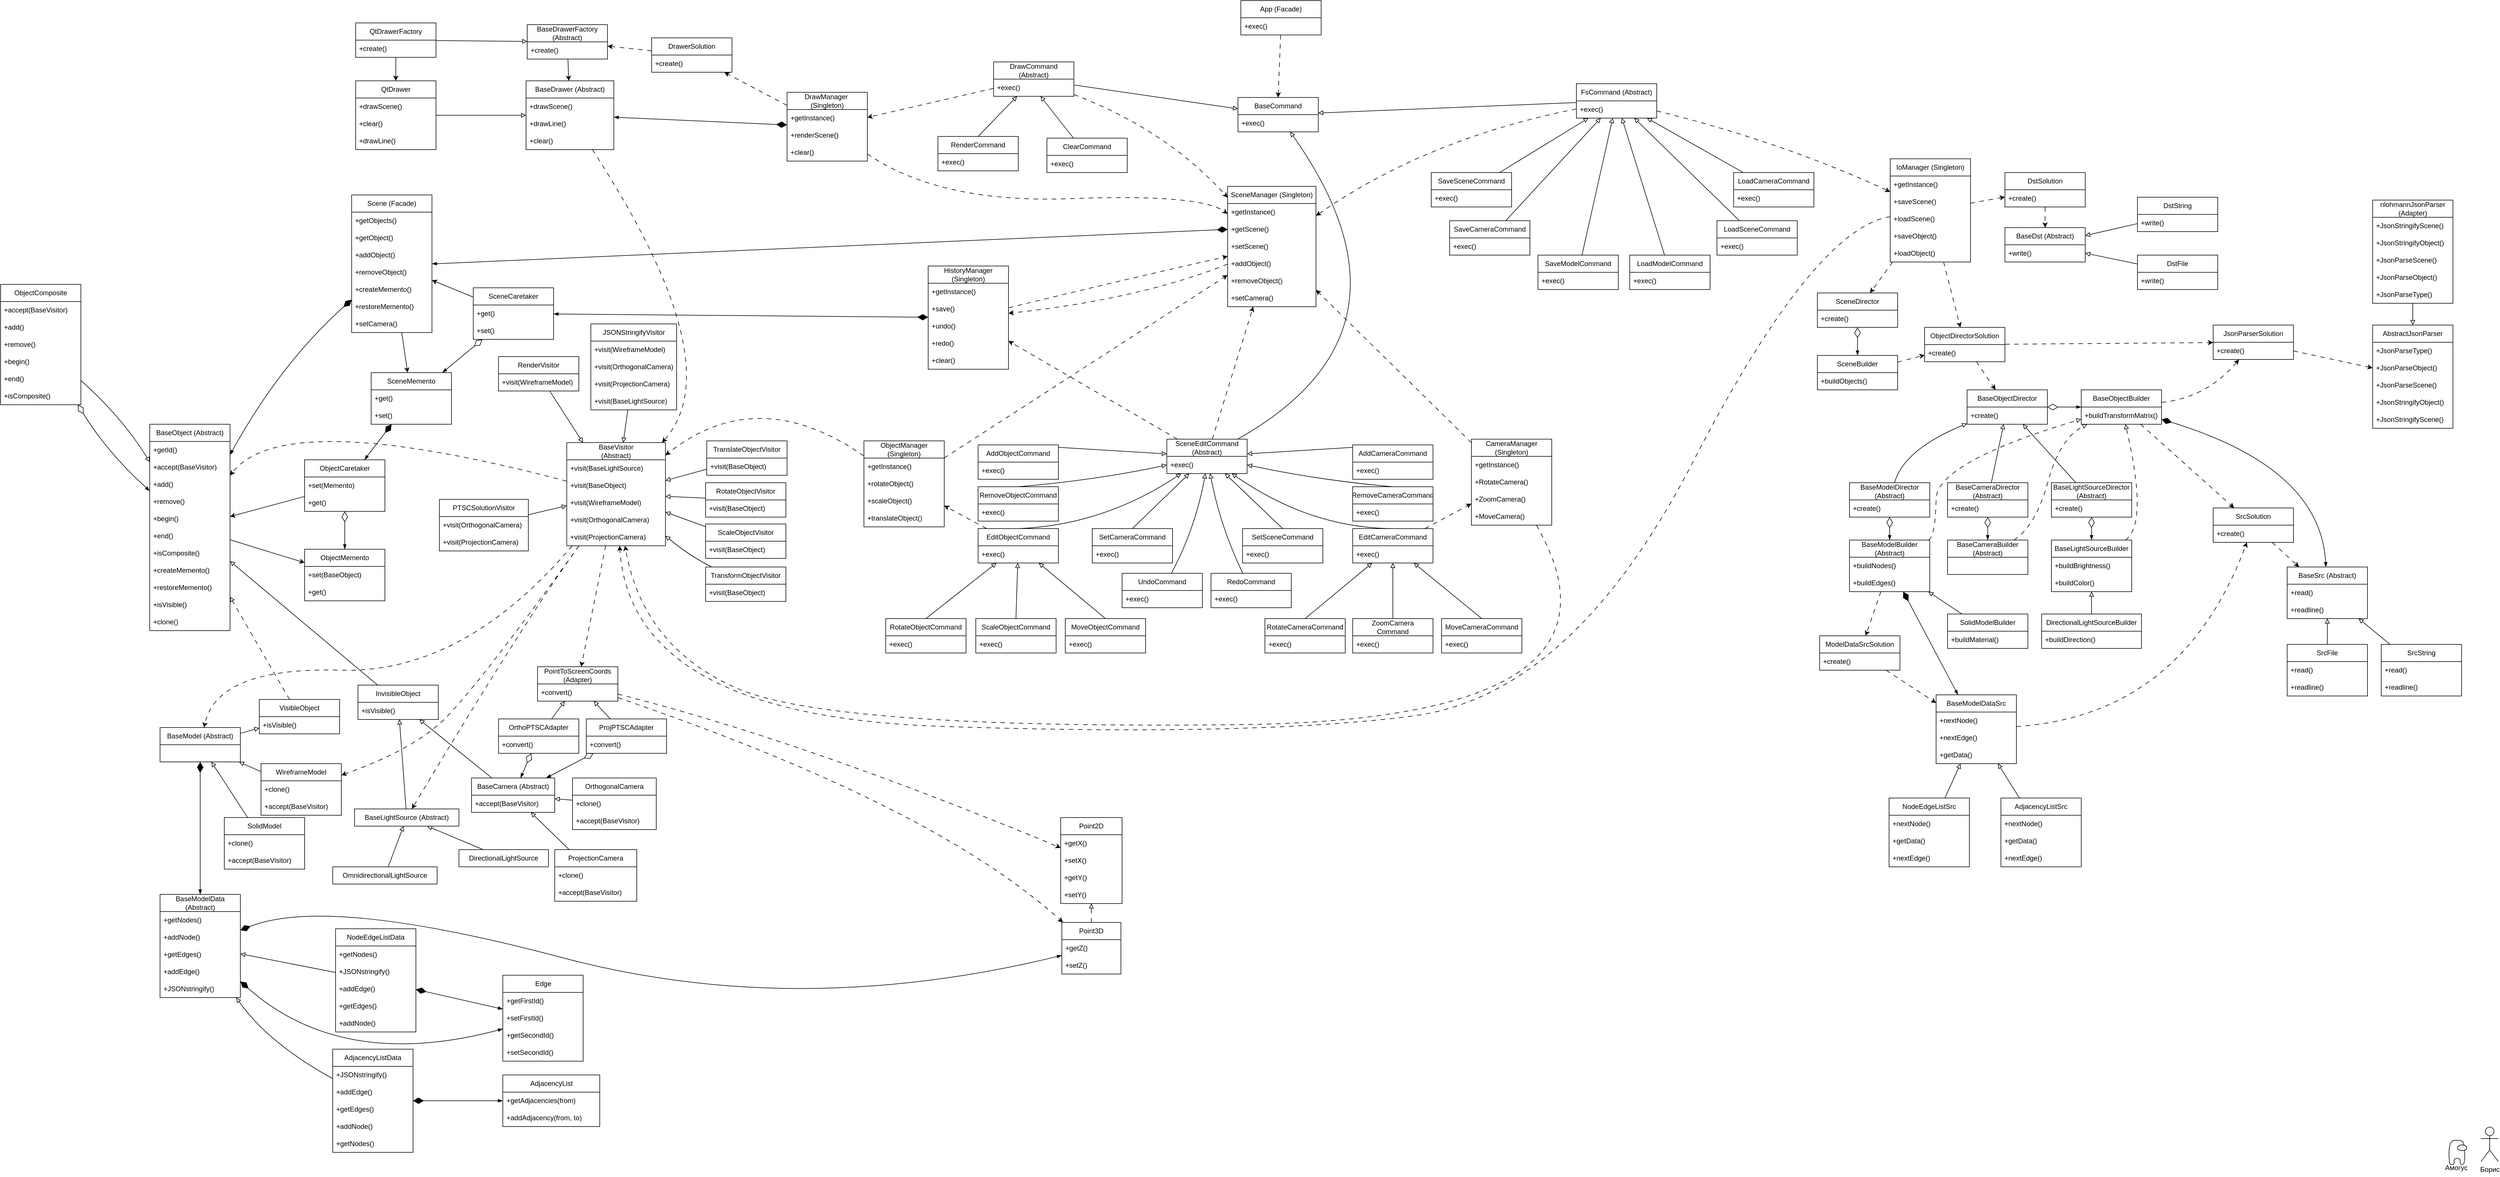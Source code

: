 <mxfile>
    <diagram id="MKe6oG85zJu4MhS4EtL9" name="Page-1">
        <mxGraphModel dx="2578" dy="1407" grid="0" gridSize="10" guides="1" tooltips="1" connect="0" arrows="1" fold="1" page="0" pageScale="1" pageWidth="3000" pageHeight="3000" background="none" math="0" shadow="0">
            <root>
                <mxCell id="0"/>
                <mxCell id="1" parent="0"/>
                <mxCell id="29" value="App (Facade)" style="swimlane;fontStyle=0;childLayout=stackLayout;horizontal=1;startSize=30;horizontalStack=0;resizeParent=1;resizeParentMax=0;resizeLast=0;collapsible=1;marginBottom=0;whiteSpace=wrap;html=1;" parent="1" vertex="1">
                    <mxGeometry x="725" y="-683" width="140" height="60" as="geometry">
                        <mxRectangle x="725" y="-683" width="108" height="30" as="alternateBounds"/>
                    </mxGeometry>
                </mxCell>
                <mxCell id="30" value="+exec()" style="text;strokeColor=none;fillColor=none;align=left;verticalAlign=middle;spacingLeft=4;spacingRight=4;overflow=hidden;points=[[0,0.5],[1,0.5]];portConstraint=eastwest;rotatable=0;whiteSpace=wrap;html=1;" parent="29" vertex="1">
                    <mxGeometry y="30" width="140" height="30" as="geometry"/>
                </mxCell>
                <mxCell id="73" value="BaseCommand" style="swimlane;fontStyle=0;childLayout=stackLayout;horizontal=1;startSize=30;horizontalStack=0;resizeParent=1;resizeParentMax=0;resizeLast=0;collapsible=1;marginBottom=0;whiteSpace=wrap;html=1;" parent="1" vertex="1">
                    <mxGeometry x="720" y="-514" width="140" height="60" as="geometry">
                        <mxRectangle x="720" y="-514" width="118" height="30" as="alternateBounds"/>
                    </mxGeometry>
                </mxCell>
                <mxCell id="74" value="+exec()" style="text;strokeColor=none;fillColor=none;align=left;verticalAlign=middle;spacingLeft=4;spacingRight=4;overflow=hidden;points=[[0,0.5],[1,0.5]];portConstraint=eastwest;rotatable=0;whiteSpace=wrap;html=1;" parent="73" vertex="1">
                    <mxGeometry y="30" width="140" height="30" as="geometry"/>
                </mxCell>
                <mxCell id="78" value="" style="endArrow=classic;html=1;dashed=1;dashPattern=8 8;entryX=0.5;entryY=0;entryDx=0;entryDy=0;curved=1;" parent="1" source="30" target="73" edge="1">
                    <mxGeometry width="50" height="50" relative="1" as="geometry">
                        <mxPoint x="723" y="-513" as="sourcePoint"/>
                        <mxPoint x="773" y="-563" as="targetPoint"/>
                    </mxGeometry>
                </mxCell>
                <mxCell id="80" value="DrawCommand (Abstract)" style="swimlane;fontStyle=0;childLayout=stackLayout;horizontal=1;startSize=30;horizontalStack=0;resizeParent=1;resizeParentMax=0;resizeLast=0;collapsible=1;marginBottom=0;whiteSpace=wrap;html=1;" parent="1" vertex="1">
                    <mxGeometry x="294" y="-576" width="140" height="60" as="geometry">
                        <mxRectangle x="294" y="-576" width="174" height="30" as="alternateBounds"/>
                    </mxGeometry>
                </mxCell>
                <mxCell id="81" value="+exec()" style="text;strokeColor=none;fillColor=none;align=left;verticalAlign=middle;spacingLeft=4;spacingRight=4;overflow=hidden;points=[[0,0.5],[1,0.5]];portConstraint=eastwest;rotatable=0;whiteSpace=wrap;html=1;" parent="80" vertex="1">
                    <mxGeometry y="30" width="140" height="30" as="geometry"/>
                </mxCell>
                <mxCell id="84" value="SceneEditCommand (Abstract)" style="swimlane;fontStyle=0;childLayout=stackLayout;horizontal=1;startSize=30;horizontalStack=0;resizeParent=1;resizeParentMax=0;resizeLast=0;collapsible=1;marginBottom=0;whiteSpace=wrap;html=1;" parent="1" vertex="1">
                    <mxGeometry x="596" y="82" width="140" height="60" as="geometry">
                        <mxRectangle x="596" y="82" width="200" height="30" as="alternateBounds"/>
                    </mxGeometry>
                </mxCell>
                <mxCell id="85" value="+exec()" style="text;strokeColor=none;fillColor=none;align=left;verticalAlign=middle;spacingLeft=4;spacingRight=4;overflow=hidden;points=[[0,0.5],[1,0.5]];portConstraint=eastwest;rotatable=0;whiteSpace=wrap;html=1;" parent="84" vertex="1">
                    <mxGeometry y="30" width="140" height="30" as="geometry"/>
                </mxCell>
                <mxCell id="86" value="FsCommand (Abstract)" style="swimlane;fontStyle=0;childLayout=stackLayout;horizontal=1;startSize=30;horizontalStack=0;resizeParent=1;resizeParentMax=0;resizeLast=0;collapsible=1;marginBottom=0;whiteSpace=wrap;html=1;" parent="1" vertex="1">
                    <mxGeometry x="1310" y="-538" width="140" height="60" as="geometry">
                        <mxRectangle x="1310" y="-538" width="159" height="30" as="alternateBounds"/>
                    </mxGeometry>
                </mxCell>
                <mxCell id="87" value="+exec()" style="text;strokeColor=none;fillColor=none;align=left;verticalAlign=middle;spacingLeft=4;spacingRight=4;overflow=hidden;points=[[0,0.5],[1,0.5]];portConstraint=eastwest;rotatable=0;whiteSpace=wrap;html=1;" parent="86" vertex="1">
                    <mxGeometry y="30" width="140" height="30" as="geometry"/>
                </mxCell>
                <mxCell id="88" value="" style="endArrow=block;html=1;endFill=0;curved=1;" parent="1" source="84" target="73" edge="1">
                    <mxGeometry width="50" height="50" relative="1" as="geometry">
                        <mxPoint x="837" y="-539" as="sourcePoint"/>
                        <mxPoint x="887" y="-589" as="targetPoint"/>
                        <Array as="points">
                            <mxPoint x="1056" y="-107"/>
                        </Array>
                    </mxGeometry>
                </mxCell>
                <mxCell id="89" value="" style="endArrow=block;html=1;endFill=0;curved=1;" parent="1" source="80" target="73" edge="1">
                    <mxGeometry width="50" height="50" relative="1" as="geometry">
                        <mxPoint x="548" y="-539" as="sourcePoint"/>
                        <mxPoint x="720" y="-508" as="targetPoint"/>
                    </mxGeometry>
                </mxCell>
                <mxCell id="90" value="" style="endArrow=block;html=1;endFill=0;curved=1;" parent="1" source="86" target="73" edge="1">
                    <mxGeometry width="50" height="50" relative="1" as="geometry">
                        <mxPoint x="964" y="-552" as="sourcePoint"/>
                        <mxPoint x="860" y="-487" as="targetPoint"/>
                    </mxGeometry>
                </mxCell>
                <mxCell id="91" value="RenderCommand" style="swimlane;fontStyle=0;childLayout=stackLayout;horizontal=1;startSize=30;horizontalStack=0;resizeParent=1;resizeParentMax=0;resizeLast=0;collapsible=1;marginBottom=0;whiteSpace=wrap;html=1;" parent="1" vertex="1">
                    <mxGeometry x="197" y="-446" width="140" height="60" as="geometry">
                        <mxRectangle x="197" y="-446" width="130" height="30" as="alternateBounds"/>
                    </mxGeometry>
                </mxCell>
                <mxCell id="92" value="+exec()" style="text;strokeColor=none;fillColor=none;align=left;verticalAlign=middle;spacingLeft=4;spacingRight=4;overflow=hidden;points=[[0,0.5],[1,0.5]];portConstraint=eastwest;rotatable=0;whiteSpace=wrap;html=1;" parent="91" vertex="1">
                    <mxGeometry y="30" width="140" height="30" as="geometry"/>
                </mxCell>
                <mxCell id="97" value="" style="endArrow=block;html=1;endFill=0;exitX=0.5;exitY=0;exitDx=0;exitDy=0;curved=1;" parent="1" source="91" target="80" edge="1">
                    <mxGeometry width="50" height="50" relative="1" as="geometry">
                        <mxPoint x="140" y="-330" as="sourcePoint"/>
                        <mxPoint x="190" y="-380" as="targetPoint"/>
                    </mxGeometry>
                </mxCell>
                <mxCell id="98" value="EditObjectCommand" style="swimlane;fontStyle=0;childLayout=stackLayout;horizontal=1;startSize=30;horizontalStack=0;resizeParent=1;resizeParentMax=0;resizeLast=0;collapsible=1;marginBottom=0;whiteSpace=wrap;html=1;" parent="1" vertex="1">
                    <mxGeometry x="267" y="238" width="140" height="60" as="geometry">
                        <mxRectangle x="267" y="238" width="146" height="30" as="alternateBounds"/>
                    </mxGeometry>
                </mxCell>
                <mxCell id="99" value="+exec()" style="text;strokeColor=none;fillColor=none;align=left;verticalAlign=middle;spacingLeft=4;spacingRight=4;overflow=hidden;points=[[0,0.5],[1,0.5]];portConstraint=eastwest;rotatable=0;whiteSpace=wrap;html=1;" parent="98" vertex="1">
                    <mxGeometry y="30" width="140" height="30" as="geometry"/>
                </mxCell>
                <mxCell id="107" value="" style="endArrow=block;html=1;endFill=0;exitX=0.5;exitY=0;exitDx=0;exitDy=0;curved=1;" parent="1" source="98" target="84" edge="1">
                    <mxGeometry width="50" height="50" relative="1" as="geometry">
                        <mxPoint x="599" y="236" as="sourcePoint"/>
                        <mxPoint x="649" y="186" as="targetPoint"/>
                        <Array as="points">
                            <mxPoint x="486" y="232"/>
                        </Array>
                    </mxGeometry>
                </mxCell>
                <mxCell id="110" value="SaveSceneCommand" style="swimlane;fontStyle=0;childLayout=stackLayout;horizontal=1;startSize=30;horizontalStack=0;resizeParent=1;resizeParentMax=0;resizeLast=0;collapsible=1;marginBottom=0;whiteSpace=wrap;html=1;" parent="1" vertex="1">
                    <mxGeometry x="1057" y="-383" width="140" height="60" as="geometry">
                        <mxRectangle x="1057" y="-383" width="152" height="30" as="alternateBounds"/>
                    </mxGeometry>
                </mxCell>
                <mxCell id="111" value="+exec()" style="text;strokeColor=none;fillColor=none;align=left;verticalAlign=middle;spacingLeft=4;spacingRight=4;overflow=hidden;points=[[0,0.5],[1,0.5]];portConstraint=eastwest;rotatable=0;whiteSpace=wrap;html=1;" parent="110" vertex="1">
                    <mxGeometry y="30" width="140" height="30" as="geometry"/>
                </mxCell>
                <mxCell id="112" value="LoadSceneCommand" style="swimlane;fontStyle=0;childLayout=stackLayout;horizontal=1;startSize=30;horizontalStack=0;resizeParent=1;resizeParentMax=0;resizeLast=0;collapsible=1;marginBottom=0;whiteSpace=wrap;html=1;" parent="1" vertex="1">
                    <mxGeometry x="1555" y="-299" width="140" height="60" as="geometry">
                        <mxRectangle x="1555" y="-299" width="151" height="30" as="alternateBounds"/>
                    </mxGeometry>
                </mxCell>
                <mxCell id="113" value="+exec()" style="text;strokeColor=none;fillColor=none;align=left;verticalAlign=middle;spacingLeft=4;spacingRight=4;overflow=hidden;points=[[0,0.5],[1,0.5]];portConstraint=eastwest;rotatable=0;whiteSpace=wrap;html=1;" parent="112" vertex="1">
                    <mxGeometry y="30" width="140" height="30" as="geometry"/>
                </mxCell>
                <mxCell id="114" value="SaveModelCommand" style="swimlane;fontStyle=0;childLayout=stackLayout;horizontal=1;startSize=30;horizontalStack=0;resizeParent=1;resizeParentMax=0;resizeLast=0;collapsible=1;marginBottom=0;whiteSpace=wrap;html=1;" parent="1" vertex="1">
                    <mxGeometry x="1243" y="-239" width="140" height="60" as="geometry">
                        <mxRectangle x="1243" y="-239" width="150" height="30" as="alternateBounds"/>
                    </mxGeometry>
                </mxCell>
                <mxCell id="115" value="+exec()" style="text;strokeColor=none;fillColor=none;align=left;verticalAlign=middle;spacingLeft=4;spacingRight=4;overflow=hidden;points=[[0,0.5],[1,0.5]];portConstraint=eastwest;rotatable=0;whiteSpace=wrap;html=1;" parent="114" vertex="1">
                    <mxGeometry y="30" width="140" height="30" as="geometry"/>
                </mxCell>
                <mxCell id="116" value="LoadModelCommand" style="swimlane;fontStyle=0;childLayout=stackLayout;horizontal=1;startSize=30;horizontalStack=0;resizeParent=1;resizeParentMax=0;resizeLast=0;collapsible=1;marginBottom=0;whiteSpace=wrap;html=1;" parent="1" vertex="1">
                    <mxGeometry x="1403" y="-239" width="140" height="60" as="geometry">
                        <mxRectangle x="1403" y="-239" width="150" height="30" as="alternateBounds"/>
                    </mxGeometry>
                </mxCell>
                <mxCell id="117" value="+exec()" style="text;strokeColor=none;fillColor=none;align=left;verticalAlign=middle;spacingLeft=4;spacingRight=4;overflow=hidden;points=[[0,0.5],[1,0.5]];portConstraint=eastwest;rotatable=0;whiteSpace=wrap;html=1;" parent="116" vertex="1">
                    <mxGeometry y="30" width="140" height="30" as="geometry"/>
                </mxCell>
                <mxCell id="118" value="SaveCameraCommand" style="swimlane;fontStyle=0;childLayout=stackLayout;horizontal=1;startSize=30;horizontalStack=0;resizeParent=1;resizeParentMax=0;resizeLast=0;collapsible=1;marginBottom=0;whiteSpace=wrap;html=1;" parent="1" vertex="1">
                    <mxGeometry x="1089" y="-299" width="140" height="60" as="geometry">
                        <mxRectangle x="1089" y="-299" width="160" height="30" as="alternateBounds"/>
                    </mxGeometry>
                </mxCell>
                <mxCell id="119" value="+exec()" style="text;strokeColor=none;fillColor=none;align=left;verticalAlign=middle;spacingLeft=4;spacingRight=4;overflow=hidden;points=[[0,0.5],[1,0.5]];portConstraint=eastwest;rotatable=0;whiteSpace=wrap;html=1;" parent="118" vertex="1">
                    <mxGeometry y="30" width="140" height="30" as="geometry"/>
                </mxCell>
                <mxCell id="120" value="LoadCameraCommand" style="swimlane;fontStyle=0;childLayout=stackLayout;horizontal=1;startSize=30;horizontalStack=0;resizeParent=1;resizeParentMax=0;resizeLast=0;collapsible=1;marginBottom=0;whiteSpace=wrap;html=1;" parent="1" vertex="1">
                    <mxGeometry x="1584" y="-383" width="140" height="60" as="geometry">
                        <mxRectangle x="1584" y="-383" width="160" height="30" as="alternateBounds"/>
                    </mxGeometry>
                </mxCell>
                <mxCell id="121" value="+exec()" style="text;strokeColor=none;fillColor=none;align=left;verticalAlign=middle;spacingLeft=4;spacingRight=4;overflow=hidden;points=[[0,0.5],[1,0.5]];portConstraint=eastwest;rotatable=0;whiteSpace=wrap;html=1;" parent="120" vertex="1">
                    <mxGeometry y="30" width="140" height="30" as="geometry"/>
                </mxCell>
                <mxCell id="122" value="" style="endArrow=block;html=1;endFill=0;curved=1;" parent="1" source="110" target="86" edge="1">
                    <mxGeometry width="50" height="50" relative="1" as="geometry">
                        <mxPoint x="1317" y="-347" as="sourcePoint"/>
                        <mxPoint x="1367" y="-397" as="targetPoint"/>
                        <Array as="points"/>
                    </mxGeometry>
                </mxCell>
                <mxCell id="123" value="" style="endArrow=block;html=1;endFill=0;curved=1;" parent="1" source="118" target="86" edge="1">
                    <mxGeometry width="50" height="50" relative="1" as="geometry">
                        <mxPoint x="1317" y="-347" as="sourcePoint"/>
                        <mxPoint x="1367" y="-397" as="targetPoint"/>
                        <Array as="points"/>
                    </mxGeometry>
                </mxCell>
                <mxCell id="124" value="" style="endArrow=block;html=1;endFill=0;curved=1;" parent="1" source="120" target="86" edge="1">
                    <mxGeometry width="50" height="50" relative="1" as="geometry">
                        <mxPoint x="1317" y="-347" as="sourcePoint"/>
                        <mxPoint x="1367" y="-397" as="targetPoint"/>
                    </mxGeometry>
                </mxCell>
                <mxCell id="125" value="" style="endArrow=block;html=1;endFill=0;curved=1;" parent="1" source="114" target="86" edge="1">
                    <mxGeometry width="50" height="50" relative="1" as="geometry">
                        <mxPoint x="1317" y="-347" as="sourcePoint"/>
                        <mxPoint x="1367" y="-397" as="targetPoint"/>
                        <Array as="points"/>
                    </mxGeometry>
                </mxCell>
                <mxCell id="126" value="" style="endArrow=block;html=1;endFill=0;curved=1;" parent="1" source="116" target="86" edge="1">
                    <mxGeometry width="50" height="50" relative="1" as="geometry">
                        <mxPoint x="1317" y="-347" as="sourcePoint"/>
                        <mxPoint x="1367" y="-397" as="targetPoint"/>
                        <Array as="points"/>
                    </mxGeometry>
                </mxCell>
                <mxCell id="127" value="" style="endArrow=block;html=1;endFill=0;curved=1;" parent="1" source="112" target="86" edge="1">
                    <mxGeometry width="50" height="50" relative="1" as="geometry">
                        <mxPoint x="1252" y="-372" as="sourcePoint"/>
                        <mxPoint x="1302" y="-422" as="targetPoint"/>
                        <Array as="points"/>
                    </mxGeometry>
                </mxCell>
                <mxCell id="132" value="" style="edgeStyle=none;curved=1;html=1;startArrow=none;startFill=0;endArrow=block;endFill=0;" parent="1" source="130" target="81" edge="1">
                    <mxGeometry relative="1" as="geometry"/>
                </mxCell>
                <mxCell id="130" value="ClearCommand" style="swimlane;fontStyle=0;childLayout=stackLayout;horizontal=1;startSize=30;horizontalStack=0;resizeParent=1;resizeParentMax=0;resizeLast=0;collapsible=1;marginBottom=0;whiteSpace=wrap;html=1;" parent="1" vertex="1">
                    <mxGeometry x="387" y="-443" width="140" height="60" as="geometry">
                        <mxRectangle x="387" y="-443" width="119" height="30" as="alternateBounds"/>
                    </mxGeometry>
                </mxCell>
                <mxCell id="131" value="+exec()" style="text;strokeColor=none;fillColor=none;align=left;verticalAlign=middle;spacingLeft=4;spacingRight=4;overflow=hidden;points=[[0,0.5],[1,0.5]];portConstraint=eastwest;rotatable=0;whiteSpace=wrap;html=1;" parent="130" vertex="1">
                    <mxGeometry y="30" width="140" height="30" as="geometry"/>
                </mxCell>
                <mxCell id="139" style="edgeStyle=none;curved=1;html=1;exitX=0.5;exitY=0;exitDx=0;exitDy=0;startArrow=none;startFill=0;endArrow=block;endFill=0;" parent="1" source="137" target="84" edge="1">
                    <mxGeometry relative="1" as="geometry"/>
                </mxCell>
                <mxCell id="137" value="AddObjectCommand" style="swimlane;fontStyle=0;childLayout=stackLayout;horizontal=1;startSize=30;horizontalStack=0;resizeParent=1;resizeParentMax=0;resizeLast=0;collapsible=1;marginBottom=0;whiteSpace=wrap;html=1;" parent="1" vertex="1">
                    <mxGeometry x="267" y="92" width="140" height="60" as="geometry">
                        <mxRectangle x="267" y="92" width="146" height="30" as="alternateBounds"/>
                    </mxGeometry>
                </mxCell>
                <mxCell id="138" value="+exec()" style="text;strokeColor=none;fillColor=none;align=left;verticalAlign=middle;spacingLeft=4;spacingRight=4;overflow=hidden;points=[[0,0.5],[1,0.5]];portConstraint=eastwest;rotatable=0;whiteSpace=wrap;html=1;" parent="137" vertex="1">
                    <mxGeometry y="30" width="140" height="30" as="geometry"/>
                </mxCell>
                <mxCell id="142" style="edgeStyle=none;curved=1;html=1;exitX=0.5;exitY=0;exitDx=0;exitDy=0;startArrow=none;startFill=0;endArrow=block;endFill=0;" parent="1" source="140" target="84" edge="1">
                    <mxGeometry relative="1" as="geometry">
                        <Array as="points">
                            <mxPoint x="470" y="154"/>
                        </Array>
                    </mxGeometry>
                </mxCell>
                <mxCell id="140" value="RemoveObjectCommand" style="swimlane;fontStyle=0;childLayout=stackLayout;horizontal=1;startSize=30;horizontalStack=0;resizeParent=1;resizeParentMax=0;resizeLast=0;collapsible=1;marginBottom=0;whiteSpace=wrap;html=1;" parent="1" vertex="1">
                    <mxGeometry x="267" y="165" width="140" height="60" as="geometry">
                        <mxRectangle x="267" y="165" width="170" height="30" as="alternateBounds"/>
                    </mxGeometry>
                </mxCell>
                <mxCell id="141" value="+exec()" style="text;strokeColor=none;fillColor=none;align=left;verticalAlign=middle;spacingLeft=4;spacingRight=4;overflow=hidden;points=[[0,0.5],[1,0.5]];portConstraint=eastwest;rotatable=0;whiteSpace=wrap;html=1;" parent="140" vertex="1">
                    <mxGeometry y="30" width="140" height="30" as="geometry"/>
                </mxCell>
                <mxCell id="145" style="edgeStyle=none;curved=1;html=1;exitX=0.5;exitY=0;exitDx=0;exitDy=0;startArrow=none;startFill=0;endArrow=block;endFill=0;" parent="1" source="143" target="98" edge="1">
                    <mxGeometry relative="1" as="geometry"/>
                </mxCell>
                <mxCell id="143" value="RotateObjectCommand" style="swimlane;fontStyle=0;childLayout=stackLayout;horizontal=1;startSize=30;horizontalStack=0;resizeParent=1;resizeParentMax=0;resizeLast=0;collapsible=1;marginBottom=0;whiteSpace=wrap;html=1;" parent="1" vertex="1">
                    <mxGeometry x="106" y="395" width="140" height="60" as="geometry">
                        <mxRectangle x="106" y="395" width="160" height="30" as="alternateBounds"/>
                    </mxGeometry>
                </mxCell>
                <mxCell id="144" value="+exec()" style="text;strokeColor=none;fillColor=none;align=left;verticalAlign=middle;spacingLeft=4;spacingRight=4;overflow=hidden;points=[[0,0.5],[1,0.5]];portConstraint=eastwest;rotatable=0;whiteSpace=wrap;html=1;" parent="143" vertex="1">
                    <mxGeometry y="30" width="140" height="30" as="geometry"/>
                </mxCell>
                <mxCell id="148" style="edgeStyle=none;curved=1;html=1;exitX=0.5;exitY=0;exitDx=0;exitDy=0;startArrow=none;startFill=0;endArrow=block;endFill=0;" parent="1" source="146" target="98" edge="1">
                    <mxGeometry relative="1" as="geometry"/>
                </mxCell>
                <mxCell id="146" value="ScaleObjectCommand" style="swimlane;fontStyle=0;childLayout=stackLayout;horizontal=1;startSize=30;horizontalStack=0;resizeParent=1;resizeParentMax=0;resizeLast=0;collapsible=1;marginBottom=0;whiteSpace=wrap;html=1;" parent="1" vertex="1">
                    <mxGeometry x="263" y="395" width="140" height="60" as="geometry">
                        <mxRectangle x="263" y="395" width="155" height="30" as="alternateBounds"/>
                    </mxGeometry>
                </mxCell>
                <mxCell id="147" value="+exec()" style="text;strokeColor=none;fillColor=none;align=left;verticalAlign=middle;spacingLeft=4;spacingRight=4;overflow=hidden;points=[[0,0.5],[1,0.5]];portConstraint=eastwest;rotatable=0;whiteSpace=wrap;html=1;" parent="146" vertex="1">
                    <mxGeometry y="30" width="140" height="30" as="geometry"/>
                </mxCell>
                <mxCell id="151" style="edgeStyle=none;curved=1;html=1;exitX=0.5;exitY=0;exitDx=0;exitDy=0;startArrow=none;startFill=0;endArrow=block;endFill=0;" parent="1" source="149" target="98" edge="1">
                    <mxGeometry relative="1" as="geometry"/>
                </mxCell>
                <mxCell id="149" value="MoveObjectCommand" style="swimlane;fontStyle=0;childLayout=stackLayout;horizontal=1;startSize=30;horizontalStack=0;resizeParent=1;resizeParentMax=0;resizeLast=0;collapsible=1;marginBottom=0;whiteSpace=wrap;html=1;" parent="1" vertex="1">
                    <mxGeometry x="419" y="395" width="140" height="60" as="geometry">
                        <mxRectangle x="419" y="395" width="154" height="30" as="alternateBounds"/>
                    </mxGeometry>
                </mxCell>
                <mxCell id="150" value="+exec()" style="text;strokeColor=none;fillColor=none;align=left;verticalAlign=middle;spacingLeft=4;spacingRight=4;overflow=hidden;points=[[0,0.5],[1,0.5]];portConstraint=eastwest;rotatable=0;whiteSpace=wrap;html=1;" parent="149" vertex="1">
                    <mxGeometry y="30" width="140" height="30" as="geometry"/>
                </mxCell>
                <mxCell id="152" value="EditCameraCommand" style="swimlane;fontStyle=0;childLayout=stackLayout;horizontal=1;startSize=30;horizontalStack=0;resizeParent=1;resizeParentMax=0;resizeLast=0;collapsible=1;marginBottom=0;whiteSpace=wrap;html=1;" parent="1" vertex="1">
                    <mxGeometry x="920" y="238" width="140" height="60" as="geometry">
                        <mxRectangle x="920" y="238" width="154" height="30" as="alternateBounds"/>
                    </mxGeometry>
                </mxCell>
                <mxCell id="153" value="+exec()" style="text;strokeColor=none;fillColor=none;align=left;verticalAlign=middle;spacingLeft=4;spacingRight=4;overflow=hidden;points=[[0,0.5],[1,0.5]];portConstraint=eastwest;rotatable=0;whiteSpace=wrap;html=1;" parent="152" vertex="1">
                    <mxGeometry y="30" width="140" height="30" as="geometry"/>
                </mxCell>
                <mxCell id="154" value="" style="endArrow=block;html=1;endFill=0;exitX=0.5;exitY=0;exitDx=0;exitDy=0;curved=1;" parent="1" source="152" target="84" edge="1">
                    <mxGeometry width="50" height="50" relative="1" as="geometry">
                        <mxPoint x="1252" y="241" as="sourcePoint"/>
                        <mxPoint x="1274" y="147" as="targetPoint"/>
                        <Array as="points">
                            <mxPoint x="846" y="237"/>
                        </Array>
                    </mxGeometry>
                </mxCell>
                <mxCell id="155" style="edgeStyle=none;curved=1;html=1;exitX=0.5;exitY=0;exitDx=0;exitDy=0;startArrow=none;startFill=0;endArrow=block;endFill=0;" parent="1" source="156" target="84" edge="1">
                    <mxGeometry relative="1" as="geometry">
                        <mxPoint x="1249" y="112.745" as="targetPoint"/>
                    </mxGeometry>
                </mxCell>
                <mxCell id="156" value="AddCameraCommand" style="swimlane;fontStyle=0;childLayout=stackLayout;horizontal=1;startSize=30;horizontalStack=0;resizeParent=1;resizeParentMax=0;resizeLast=0;collapsible=1;marginBottom=0;whiteSpace=wrap;html=1;" parent="1" vertex="1">
                    <mxGeometry x="920" y="92" width="140" height="60" as="geometry">
                        <mxRectangle x="920" y="92" width="154" height="30" as="alternateBounds"/>
                    </mxGeometry>
                </mxCell>
                <mxCell id="157" value="+exec()" style="text;strokeColor=none;fillColor=none;align=left;verticalAlign=middle;spacingLeft=4;spacingRight=4;overflow=hidden;points=[[0,0.5],[1,0.5]];portConstraint=eastwest;rotatable=0;whiteSpace=wrap;html=1;" parent="156" vertex="1">
                    <mxGeometry y="30" width="140" height="30" as="geometry"/>
                </mxCell>
                <mxCell id="158" style="edgeStyle=none;curved=1;html=1;exitX=0.5;exitY=0;exitDx=0;exitDy=0;startArrow=none;startFill=0;endArrow=block;endFill=0;" parent="1" source="159" target="84" edge="1">
                    <mxGeometry relative="1" as="geometry">
                        <mxPoint x="1249" y="128.277" as="targetPoint"/>
                        <Array as="points">
                            <mxPoint x="863" y="154"/>
                        </Array>
                    </mxGeometry>
                </mxCell>
                <mxCell id="159" value="RemoveCameraCommand" style="swimlane;fontStyle=0;childLayout=stackLayout;horizontal=1;startSize=30;horizontalStack=0;resizeParent=1;resizeParentMax=0;resizeLast=0;collapsible=1;marginBottom=0;whiteSpace=wrap;html=1;" parent="1" vertex="1">
                    <mxGeometry x="920" y="165" width="140" height="60" as="geometry">
                        <mxRectangle x="920" y="165" width="178" height="30" as="alternateBounds"/>
                    </mxGeometry>
                </mxCell>
                <mxCell id="160" value="+exec()" style="text;strokeColor=none;fillColor=none;align=left;verticalAlign=middle;spacingLeft=4;spacingRight=4;overflow=hidden;points=[[0,0.5],[1,0.5]];portConstraint=eastwest;rotatable=0;whiteSpace=wrap;html=1;" parent="159" vertex="1">
                    <mxGeometry y="30" width="140" height="30" as="geometry"/>
                </mxCell>
                <mxCell id="161" style="edgeStyle=none;curved=1;html=1;exitX=0.5;exitY=0;exitDx=0;exitDy=0;startArrow=none;startFill=0;endArrow=block;endFill=0;" parent="1" source="162" target="152" edge="1">
                    <mxGeometry relative="1" as="geometry"/>
                </mxCell>
                <mxCell id="162" value="RotateCameraCommand" style="swimlane;fontStyle=0;childLayout=stackLayout;horizontal=1;startSize=30;horizontalStack=0;resizeParent=1;resizeParentMax=0;resizeLast=0;collapsible=1;marginBottom=0;whiteSpace=wrap;html=1;" parent="1" vertex="1">
                    <mxGeometry x="767" y="395" width="140" height="60" as="geometry">
                        <mxRectangle x="767" y="395" width="168" height="30" as="alternateBounds"/>
                    </mxGeometry>
                </mxCell>
                <mxCell id="163" value="+exec()" style="text;strokeColor=none;fillColor=none;align=left;verticalAlign=middle;spacingLeft=4;spacingRight=4;overflow=hidden;points=[[0,0.5],[1,0.5]];portConstraint=eastwest;rotatable=0;whiteSpace=wrap;html=1;" parent="162" vertex="1">
                    <mxGeometry y="30" width="140" height="30" as="geometry"/>
                </mxCell>
                <mxCell id="164" style="edgeStyle=none;curved=1;html=1;exitX=0.5;exitY=0;exitDx=0;exitDy=0;startArrow=none;startFill=0;endArrow=block;endFill=0;" parent="1" source="165" target="152" edge="1">
                    <mxGeometry relative="1" as="geometry"/>
                </mxCell>
                <mxCell id="165" value="ZoomCamera&lt;br&gt;Command" style="swimlane;fontStyle=0;childLayout=stackLayout;horizontal=1;startSize=30;horizontalStack=0;resizeParent=1;resizeParentMax=0;resizeLast=0;collapsible=1;marginBottom=0;whiteSpace=wrap;html=1;" parent="1" vertex="1">
                    <mxGeometry x="920" y="395" width="140" height="60" as="geometry">
                        <mxRectangle x="920" y="395" width="108" height="41" as="alternateBounds"/>
                    </mxGeometry>
                </mxCell>
                <mxCell id="166" value="+exec()" style="text;strokeColor=none;fillColor=none;align=left;verticalAlign=middle;spacingLeft=4;spacingRight=4;overflow=hidden;points=[[0,0.5],[1,0.5]];portConstraint=eastwest;rotatable=0;whiteSpace=wrap;html=1;" parent="165" vertex="1">
                    <mxGeometry y="30" width="140" height="30" as="geometry"/>
                </mxCell>
                <mxCell id="167" style="edgeStyle=none;curved=1;html=1;exitX=0.5;exitY=0;exitDx=0;exitDy=0;startArrow=none;startFill=0;endArrow=block;endFill=0;" parent="1" source="168" target="152" edge="1">
                    <mxGeometry relative="1" as="geometry"/>
                </mxCell>
                <mxCell id="168" value="MoveCameraCommand" style="swimlane;fontStyle=0;childLayout=stackLayout;horizontal=1;startSize=30;horizontalStack=0;resizeParent=1;resizeParentMax=0;resizeLast=0;collapsible=1;marginBottom=0;whiteSpace=wrap;html=1;" parent="1" vertex="1">
                    <mxGeometry x="1075" y="395" width="140" height="60" as="geometry">
                        <mxRectangle x="1075" y="395" width="162" height="30" as="alternateBounds"/>
                    </mxGeometry>
                </mxCell>
                <mxCell id="169" value="+exec()" style="text;strokeColor=none;fillColor=none;align=left;verticalAlign=middle;spacingLeft=4;spacingRight=4;overflow=hidden;points=[[0,0.5],[1,0.5]];portConstraint=eastwest;rotatable=0;whiteSpace=wrap;html=1;" parent="168" vertex="1">
                    <mxGeometry y="30" width="140" height="30" as="geometry"/>
                </mxCell>
                <mxCell id="172" style="edgeStyle=none;curved=1;html=1;exitX=0.5;exitY=0;exitDx=0;exitDy=0;startArrow=none;startFill=0;endArrow=block;endFill=0;" parent="1" source="170" target="84" edge="1">
                    <mxGeometry relative="1" as="geometry">
                        <Array as="points"/>
                    </mxGeometry>
                </mxCell>
                <mxCell id="170" value="SetCameraCommand" style="swimlane;fontStyle=0;childLayout=stackLayout;horizontal=1;startSize=30;horizontalStack=0;resizeParent=1;resizeParentMax=0;resizeLast=0;collapsible=1;marginBottom=0;whiteSpace=wrap;html=1;" parent="1" vertex="1">
                    <mxGeometry x="466" y="238" width="140" height="60" as="geometry">
                        <mxRectangle x="466" y="238" width="151" height="30" as="alternateBounds"/>
                    </mxGeometry>
                </mxCell>
                <mxCell id="171" value="+exec()" style="text;strokeColor=none;fillColor=none;align=left;verticalAlign=middle;spacingLeft=4;spacingRight=4;overflow=hidden;points=[[0,0.5],[1,0.5]];portConstraint=eastwest;rotatable=0;whiteSpace=wrap;html=1;" parent="170" vertex="1">
                    <mxGeometry y="30" width="140" height="30" as="geometry"/>
                </mxCell>
                <mxCell id="177" value="DrawManager&amp;nbsp; (Singleton)" style="swimlane;fontStyle=0;childLayout=stackLayout;horizontal=1;startSize=30;horizontalStack=0;resizeParent=1;resizeParentMax=0;resizeLast=0;collapsible=1;marginBottom=0;whiteSpace=wrap;html=1;" parent="1" vertex="1">
                    <mxGeometry x="-66" y="-523" width="140" height="120" as="geometry">
                        <mxRectangle x="-66" y="-523" width="175" height="30" as="alternateBounds"/>
                    </mxGeometry>
                </mxCell>
                <mxCell id="174" value="+getInstance()" style="text;strokeColor=none;fillColor=none;align=left;verticalAlign=middle;spacingLeft=4;spacingRight=4;overflow=hidden;points=[[0,0.5],[1,0.5]];portConstraint=eastwest;rotatable=0;whiteSpace=wrap;html=1;" parent="177" vertex="1">
                    <mxGeometry y="30" width="140" height="30" as="geometry"/>
                </mxCell>
                <mxCell id="178" value="+renderScene()" style="text;strokeColor=none;fillColor=none;align=left;verticalAlign=middle;spacingLeft=4;spacingRight=4;overflow=hidden;points=[[0,0.5],[1,0.5]];portConstraint=eastwest;rotatable=0;whiteSpace=wrap;html=1;" parent="177" vertex="1">
                    <mxGeometry y="60" width="140" height="30" as="geometry"/>
                </mxCell>
                <mxCell id="183" value="+clear()" style="text;strokeColor=none;fillColor=none;align=left;verticalAlign=middle;spacingLeft=4;spacingRight=4;overflow=hidden;points=[[0,0.5],[1,0.5]];portConstraint=eastwest;rotatable=0;whiteSpace=wrap;html=1;" parent="177" vertex="1">
                    <mxGeometry y="90" width="140" height="30" as="geometry"/>
                </mxCell>
                <mxCell id="182" style="edgeStyle=none;curved=1;html=1;exitX=0.5;exitY=0;exitDx=0;exitDy=0;startArrow=none;startFill=0;endArrow=block;endFill=0;" parent="1" source="180" target="84" edge="1">
                    <mxGeometry relative="1" as="geometry"/>
                </mxCell>
                <mxCell id="180" value="SetSceneCommand" style="swimlane;fontStyle=0;childLayout=stackLayout;horizontal=1;startSize=30;horizontalStack=0;resizeParent=1;resizeParentMax=0;resizeLast=0;collapsible=1;marginBottom=0;whiteSpace=wrap;html=1;" parent="1" vertex="1">
                    <mxGeometry x="728" y="238" width="140" height="60" as="geometry">
                        <mxRectangle x="728" y="238" width="142" height="30" as="alternateBounds"/>
                    </mxGeometry>
                </mxCell>
                <mxCell id="181" value="+exec()" style="text;strokeColor=none;fillColor=none;align=left;verticalAlign=middle;spacingLeft=4;spacingRight=4;overflow=hidden;points=[[0,0.5],[1,0.5]];portConstraint=eastwest;rotatable=0;whiteSpace=wrap;html=1;" parent="180" vertex="1">
                    <mxGeometry y="30" width="140" height="30" as="geometry"/>
                </mxCell>
                <mxCell id="184" value="" style="endArrow=classic;html=1;dashed=1;dashPattern=8 8;curved=1;" parent="1" source="80" target="177" edge="1">
                    <mxGeometry width="50" height="50" relative="1" as="geometry">
                        <mxPoint x="259" y="-708" as="sourcePoint"/>
                        <mxPoint x="259" y="-633" as="targetPoint"/>
                    </mxGeometry>
                </mxCell>
                <mxCell id="187" value="IoManager (Singleton)" style="swimlane;fontStyle=0;childLayout=stackLayout;horizontal=1;startSize=30;horizontalStack=0;resizeParent=1;resizeParentMax=0;resizeLast=0;collapsible=1;marginBottom=0;whiteSpace=wrap;html=1;" parent="1" vertex="1">
                    <mxGeometry x="1857" y="-407" width="140" height="180" as="geometry">
                        <mxRectangle x="1857" y="-407" width="154" height="30" as="alternateBounds"/>
                    </mxGeometry>
                </mxCell>
                <mxCell id="186" value="+getInstance()" style="text;strokeColor=none;fillColor=none;align=left;verticalAlign=middle;spacingLeft=4;spacingRight=4;overflow=hidden;points=[[0,0.5],[1,0.5]];portConstraint=eastwest;rotatable=0;whiteSpace=wrap;html=1;" parent="187" vertex="1">
                    <mxGeometry y="30" width="140" height="30" as="geometry"/>
                </mxCell>
                <mxCell id="188" value="+saveScene()" style="text;strokeColor=none;fillColor=none;align=left;verticalAlign=middle;spacingLeft=4;spacingRight=4;overflow=hidden;points=[[0,0.5],[1,0.5]];portConstraint=eastwest;rotatable=0;whiteSpace=wrap;html=1;" parent="187" vertex="1">
                    <mxGeometry y="60" width="140" height="30" as="geometry"/>
                </mxCell>
                <mxCell id="190" value="+loadScene()" style="text;strokeColor=none;fillColor=none;align=left;verticalAlign=middle;spacingLeft=4;spacingRight=4;overflow=hidden;points=[[0,0.5],[1,0.5]];portConstraint=eastwest;rotatable=0;whiteSpace=wrap;html=1;" parent="187" vertex="1">
                    <mxGeometry y="90" width="140" height="30" as="geometry"/>
                </mxCell>
                <mxCell id="191" value="+saveObject()" style="text;strokeColor=none;fillColor=none;align=left;verticalAlign=middle;spacingLeft=4;spacingRight=4;overflow=hidden;points=[[0,0.5],[1,0.5]];portConstraint=eastwest;rotatable=0;whiteSpace=wrap;html=1;" parent="187" vertex="1">
                    <mxGeometry y="120" width="140" height="30" as="geometry"/>
                </mxCell>
                <mxCell id="192" value="+loadObject()" style="text;strokeColor=none;fillColor=none;align=left;verticalAlign=middle;spacingLeft=4;spacingRight=4;overflow=hidden;points=[[0,0.5],[1,0.5]];portConstraint=eastwest;rotatable=0;whiteSpace=wrap;html=1;" parent="187" vertex="1">
                    <mxGeometry y="150" width="140" height="30" as="geometry"/>
                </mxCell>
                <mxCell id="195" value="" style="endArrow=classic;html=1;dashed=1;dashPattern=8 8;curved=1;" parent="1" source="86" target="187" edge="1">
                    <mxGeometry width="50" height="50" relative="1" as="geometry">
                        <mxPoint x="1609" y="-466" as="sourcePoint"/>
                        <mxPoint x="1609" y="-391" as="targetPoint"/>
                        <Array as="points">
                            <mxPoint x="1670" y="-436"/>
                        </Array>
                    </mxGeometry>
                </mxCell>
                <mxCell id="200" value="ObjectManager (Singleton)" style="swimlane;fontStyle=0;childLayout=stackLayout;horizontal=1;startSize=30;horizontalStack=0;resizeParent=1;resizeParentMax=0;resizeLast=0;collapsible=1;marginBottom=0;whiteSpace=wrap;html=1;" parent="1" vertex="1">
                    <mxGeometry x="68" y="85" width="140" height="150" as="geometry"/>
                </mxCell>
                <mxCell id="199" value="+getInstance()" style="text;strokeColor=none;fillColor=none;align=left;verticalAlign=middle;spacingLeft=4;spacingRight=4;overflow=hidden;points=[[0,0.5],[1,0.5]];portConstraint=eastwest;rotatable=0;whiteSpace=wrap;html=1;" parent="200" vertex="1">
                    <mxGeometry y="30" width="140" height="30" as="geometry"/>
                </mxCell>
                <mxCell id="212" value="+rotateObject()" style="text;strokeColor=none;fillColor=none;align=left;verticalAlign=middle;spacingLeft=4;spacingRight=4;overflow=hidden;points=[[0,0.5],[1,0.5]];portConstraint=eastwest;rotatable=0;whiteSpace=wrap;html=1;" parent="200" vertex="1">
                    <mxGeometry y="60" width="140" height="30" as="geometry"/>
                </mxCell>
                <mxCell id="214" value="+scaleObject()" style="text;strokeColor=none;fillColor=none;align=left;verticalAlign=middle;spacingLeft=4;spacingRight=4;overflow=hidden;points=[[0,0.5],[1,0.5]];portConstraint=eastwest;rotatable=0;whiteSpace=wrap;html=1;" parent="200" vertex="1">
                    <mxGeometry y="90" width="140" height="30" as="geometry"/>
                </mxCell>
                <mxCell id="201" value="+translateObject()" style="text;strokeColor=none;fillColor=none;align=left;verticalAlign=middle;spacingLeft=4;spacingRight=4;overflow=hidden;points=[[0,0.5],[1,0.5]];portConstraint=eastwest;rotatable=0;whiteSpace=wrap;html=1;" parent="200" vertex="1">
                    <mxGeometry y="120" width="140" height="30" as="geometry"/>
                </mxCell>
                <mxCell id="208" value="" style="endArrow=classic;html=1;dashed=1;dashPattern=8 8;curved=1;" parent="1" source="98" target="200" edge="1">
                    <mxGeometry width="50" height="50" relative="1" as="geometry">
                        <mxPoint x="105.09" y="167" as="sourcePoint"/>
                        <mxPoint x="201" y="236.311" as="targetPoint"/>
                    </mxGeometry>
                </mxCell>
                <mxCell id="218" value="SceneManager (Singleton)" style="swimlane;fontStyle=0;childLayout=stackLayout;horizontal=1;startSize=30;horizontalStack=0;resizeParent=1;resizeParentMax=0;resizeLast=0;collapsible=1;marginBottom=0;whiteSpace=wrap;html=1;" parent="1" vertex="1">
                    <mxGeometry x="702" y="-359" width="154" height="210" as="geometry">
                        <mxRectangle x="702" y="-359" width="178" height="30" as="alternateBounds"/>
                    </mxGeometry>
                </mxCell>
                <mxCell id="217" value="+getInstance()" style="text;strokeColor=none;fillColor=none;align=left;verticalAlign=middle;spacingLeft=4;spacingRight=4;overflow=hidden;points=[[0,0.5],[1,0.5]];portConstraint=eastwest;rotatable=0;whiteSpace=wrap;html=1;" parent="218" vertex="1">
                    <mxGeometry y="30" width="154" height="30" as="geometry"/>
                </mxCell>
                <mxCell id="228" value="+getScene()" style="text;strokeColor=none;fillColor=none;align=left;verticalAlign=middle;spacingLeft=4;spacingRight=4;overflow=hidden;points=[[0,0.5],[1,0.5]];portConstraint=eastwest;rotatable=0;whiteSpace=wrap;html=1;" parent="218" vertex="1">
                    <mxGeometry y="60" width="154" height="30" as="geometry"/>
                </mxCell>
                <mxCell id="294" value="+setScene()" style="text;strokeColor=none;fillColor=none;align=left;verticalAlign=middle;spacingLeft=4;spacingRight=4;overflow=hidden;points=[[0,0.5],[1,0.5]];portConstraint=eastwest;rotatable=0;whiteSpace=wrap;html=1;" parent="218" vertex="1">
                    <mxGeometry y="90" width="154" height="30" as="geometry"/>
                </mxCell>
                <mxCell id="269" value="+addObject()" style="text;strokeColor=none;fillColor=none;align=left;verticalAlign=middle;spacingLeft=4;spacingRight=4;overflow=hidden;points=[[0,0.5],[1,0.5]];portConstraint=eastwest;rotatable=0;whiteSpace=wrap;html=1;" parent="218" vertex="1">
                    <mxGeometry y="120" width="154" height="30" as="geometry"/>
                </mxCell>
                <mxCell id="270" value="+removeObject()" style="text;strokeColor=none;fillColor=none;align=left;verticalAlign=middle;spacingLeft=4;spacingRight=4;overflow=hidden;points=[[0,0.5],[1,0.5]];portConstraint=eastwest;rotatable=0;whiteSpace=wrap;html=1;" parent="218" vertex="1">
                    <mxGeometry y="150" width="154" height="30" as="geometry"/>
                </mxCell>
                <mxCell id="266" value="+setCamera()" style="text;strokeColor=none;fillColor=none;align=left;verticalAlign=middle;spacingLeft=4;spacingRight=4;overflow=hidden;points=[[0,0.5],[1,0.5]];portConstraint=eastwest;rotatable=0;whiteSpace=wrap;html=1;" parent="218" vertex="1">
                    <mxGeometry y="180" width="154" height="30" as="geometry"/>
                </mxCell>
                <mxCell id="221" value="" style="endArrow=classic;html=1;dashed=1;dashPattern=8 8;curved=1;" parent="1" source="84" target="218" edge="1">
                    <mxGeometry width="50" height="50" relative="1" as="geometry">
                        <mxPoint x="538" y="-134" as="sourcePoint"/>
                        <mxPoint x="666" y="-362" as="targetPoint"/>
                        <Array as="points"/>
                    </mxGeometry>
                </mxCell>
                <mxCell id="225" value="Scene (Facade)" style="swimlane;fontStyle=0;childLayout=stackLayout;horizontal=1;startSize=30;horizontalStack=0;resizeParent=1;resizeParentMax=0;resizeLast=0;collapsible=1;marginBottom=0;whiteSpace=wrap;html=1;" parent="1" vertex="1">
                    <mxGeometry x="-825" y="-344" width="140" height="240" as="geometry">
                        <mxRectangle x="-828" y="-287" width="120" height="30" as="alternateBounds"/>
                    </mxGeometry>
                </mxCell>
                <mxCell id="930" value="+getObjects()" style="text;strokeColor=none;fillColor=none;align=left;verticalAlign=middle;spacingLeft=4;spacingRight=4;overflow=hidden;points=[[0,0.5],[1,0.5]];portConstraint=eastwest;rotatable=0;whiteSpace=wrap;html=1;" parent="225" vertex="1">
                    <mxGeometry y="30" width="140" height="30" as="geometry"/>
                </mxCell>
                <mxCell id="227" value="+getObject()" style="text;strokeColor=none;fillColor=none;align=left;verticalAlign=middle;spacingLeft=4;spacingRight=4;overflow=hidden;points=[[0,0.5],[1,0.5]];portConstraint=eastwest;rotatable=0;whiteSpace=wrap;html=1;" parent="225" vertex="1">
                    <mxGeometry y="60" width="140" height="30" as="geometry"/>
                </mxCell>
                <mxCell id="250" value="+addObject()" style="text;strokeColor=none;fillColor=none;align=left;verticalAlign=middle;spacingLeft=4;spacingRight=4;overflow=hidden;points=[[0,0.5],[1,0.5]];portConstraint=eastwest;rotatable=0;whiteSpace=wrap;html=1;" parent="225" vertex="1">
                    <mxGeometry y="90" width="140" height="30" as="geometry"/>
                </mxCell>
                <mxCell id="251" value="+removeObject()" style="text;strokeColor=none;fillColor=none;align=left;verticalAlign=middle;spacingLeft=4;spacingRight=4;overflow=hidden;points=[[0,0.5],[1,0.5]];portConstraint=eastwest;rotatable=0;whiteSpace=wrap;html=1;" parent="225" vertex="1">
                    <mxGeometry y="120" width="140" height="30" as="geometry"/>
                </mxCell>
                <mxCell id="353" value="+createMemento()" style="text;strokeColor=none;fillColor=none;align=left;verticalAlign=middle;spacingLeft=4;spacingRight=4;overflow=hidden;points=[[0,0.5],[1,0.5]];portConstraint=eastwest;rotatable=0;whiteSpace=wrap;html=1;" parent="225" vertex="1">
                    <mxGeometry y="150" width="140" height="30" as="geometry"/>
                </mxCell>
                <mxCell id="354" value="+restoreMemento()" style="text;strokeColor=none;fillColor=none;align=left;verticalAlign=middle;spacingLeft=4;spacingRight=4;overflow=hidden;points=[[0,0.5],[1,0.5]];portConstraint=eastwest;rotatable=0;whiteSpace=wrap;html=1;" parent="225" vertex="1">
                    <mxGeometry y="180" width="140" height="30" as="geometry"/>
                </mxCell>
                <mxCell id="931" value="+setCamera()" style="text;strokeColor=none;fillColor=none;align=left;verticalAlign=middle;spacingLeft=4;spacingRight=4;overflow=hidden;points=[[0,0.5],[1,0.5]];portConstraint=eastwest;rotatable=0;whiteSpace=wrap;html=1;" parent="225" vertex="1">
                    <mxGeometry y="210" width="140" height="30" as="geometry"/>
                </mxCell>
                <mxCell id="243" value="CameraManager (Singleton)" style="swimlane;fontStyle=0;childLayout=stackLayout;horizontal=1;startSize=30;horizontalStack=0;resizeParent=1;resizeParentMax=0;resizeLast=0;collapsible=1;marginBottom=0;whiteSpace=wrap;html=1;" parent="1" vertex="1">
                    <mxGeometry x="1127" y="82" width="140" height="150" as="geometry">
                        <mxRectangle x="1127" y="82" width="186" height="30" as="alternateBounds"/>
                    </mxGeometry>
                </mxCell>
                <mxCell id="242" value="+getInstance()" style="text;strokeColor=none;fillColor=none;align=left;verticalAlign=middle;spacingLeft=4;spacingRight=4;overflow=hidden;points=[[0,0.5],[1,0.5]];portConstraint=eastwest;rotatable=0;whiteSpace=wrap;html=1;" parent="243" vertex="1">
                    <mxGeometry y="30" width="140" height="30" as="geometry"/>
                </mxCell>
                <mxCell id="255" value="+RotateCamera()" style="text;strokeColor=none;fillColor=none;align=left;verticalAlign=middle;spacingLeft=4;spacingRight=4;overflow=hidden;points=[[0,0.5],[1,0.5]];portConstraint=eastwest;rotatable=0;whiteSpace=wrap;html=1;" parent="243" vertex="1">
                    <mxGeometry y="60" width="140" height="30" as="geometry"/>
                </mxCell>
                <mxCell id="256" value="+ZoomCamera()" style="text;strokeColor=none;fillColor=none;align=left;verticalAlign=middle;spacingLeft=4;spacingRight=4;overflow=hidden;points=[[0,0.5],[1,0.5]];portConstraint=eastwest;rotatable=0;whiteSpace=wrap;html=1;" parent="243" vertex="1">
                    <mxGeometry y="90" width="140" height="30" as="geometry"/>
                </mxCell>
                <mxCell id="257" value="+MoveCamera()" style="text;strokeColor=none;fillColor=none;align=left;verticalAlign=middle;spacingLeft=4;spacingRight=4;overflow=hidden;points=[[0,0.5],[1,0.5]];portConstraint=eastwest;rotatable=0;whiteSpace=wrap;html=1;" parent="243" vertex="1">
                    <mxGeometry y="120" width="140" height="30" as="geometry"/>
                </mxCell>
                <mxCell id="247" value="" style="endArrow=blockThin;html=1;startArrow=diamondThin;startFill=1;endFill=1;exitX=0;exitY=0.5;exitDx=0;exitDy=0;curved=1;startSize=16;" parent="1" source="228" target="225" edge="1">
                    <mxGeometry width="50" height="50" relative="1" as="geometry">
                        <mxPoint x="-15" y="-104" as="sourcePoint"/>
                        <mxPoint x="-351.0" y="-312.13" as="targetPoint"/>
                        <Array as="points">
                            <mxPoint x="-611" y="-224"/>
                        </Array>
                    </mxGeometry>
                </mxCell>
                <mxCell id="264" value="" style="endArrow=classic;html=1;dashed=1;dashPattern=8 8;curved=1;" parent="1" source="152" target="243" edge="1">
                    <mxGeometry width="50" height="50" relative="1" as="geometry">
                        <mxPoint x="512" y="102" as="sourcePoint"/>
                        <mxPoint x="512" y="177" as="targetPoint"/>
                        <Array as="points"/>
                    </mxGeometry>
                </mxCell>
                <mxCell id="273" value="" style="endArrow=classic;html=1;dashed=1;dashPattern=8 8;curved=1;" parent="1" source="80" target="218" edge="1">
                    <mxGeometry width="50" height="50" relative="1" as="geometry">
                        <mxPoint x="152" y="-373" as="sourcePoint"/>
                        <mxPoint x="152" y="-298" as="targetPoint"/>
                        <Array as="points">
                            <mxPoint x="596" y="-457"/>
                        </Array>
                    </mxGeometry>
                </mxCell>
                <mxCell id="275" value="" style="endArrow=classic;html=1;dashed=1;dashPattern=8 8;curved=1;" parent="1" source="86" target="218" edge="1">
                    <mxGeometry width="50" height="50" relative="1" as="geometry">
                        <mxPoint x="794" y="-373" as="sourcePoint"/>
                        <mxPoint x="794" y="-298" as="targetPoint"/>
                        <Array as="points">
                            <mxPoint x="1049" y="-442"/>
                        </Array>
                    </mxGeometry>
                </mxCell>
                <mxCell id="296" value="UndoCommand" style="swimlane;fontStyle=0;childLayout=stackLayout;horizontal=1;startSize=30;horizontalStack=0;resizeParent=1;resizeParentMax=0;resizeLast=0;collapsible=1;marginBottom=0;whiteSpace=wrap;html=1;" parent="1" vertex="1">
                    <mxGeometry x="518" y="316" width="140" height="60" as="geometry">
                        <mxRectangle x="518" y="316" width="119" height="30" as="alternateBounds"/>
                    </mxGeometry>
                </mxCell>
                <mxCell id="297" value="+exec()" style="text;strokeColor=none;fillColor=none;align=left;verticalAlign=middle;spacingLeft=4;spacingRight=4;overflow=hidden;points=[[0,0.5],[1,0.5]];portConstraint=eastwest;rotatable=0;whiteSpace=wrap;html=1;" parent="296" vertex="1">
                    <mxGeometry y="30" width="140" height="30" as="geometry"/>
                </mxCell>
                <mxCell id="298" value="RedoCommand" style="swimlane;fontStyle=0;childLayout=stackLayout;horizontal=1;startSize=30;horizontalStack=0;resizeParent=1;resizeParentMax=0;resizeLast=0;collapsible=1;marginBottom=0;whiteSpace=wrap;html=1;" parent="1" vertex="1">
                    <mxGeometry x="673" y="316" width="140" height="60" as="geometry">
                        <mxRectangle x="673" y="316" width="119" height="30" as="alternateBounds"/>
                    </mxGeometry>
                </mxCell>
                <mxCell id="299" value="+exec()" style="text;strokeColor=none;fillColor=none;align=left;verticalAlign=middle;spacingLeft=4;spacingRight=4;overflow=hidden;points=[[0,0.5],[1,0.5]];portConstraint=eastwest;rotatable=0;whiteSpace=wrap;html=1;" parent="298" vertex="1">
                    <mxGeometry y="30" width="140" height="30" as="geometry"/>
                </mxCell>
                <mxCell id="300" value="" style="endArrow=block;html=1;endFill=0;curved=1;" parent="1" source="296" target="85" edge="1">
                    <mxGeometry width="50" height="50" relative="1" as="geometry">
                        <mxPoint x="663" y="232" as="sourcePoint"/>
                        <mxPoint x="713" y="182" as="targetPoint"/>
                        <Array as="points">
                            <mxPoint x="646" y="237"/>
                        </Array>
                    </mxGeometry>
                </mxCell>
                <mxCell id="304" value="" style="endArrow=block;html=1;endFill=0;curved=1;startSize=16;" parent="1" source="298" target="84" edge="1">
                    <mxGeometry width="50" height="50" relative="1" as="geometry">
                        <mxPoint x="661" y="232.0" as="sourcePoint"/>
                        <mxPoint x="711" y="182" as="targetPoint"/>
                        <Array as="points">
                            <mxPoint x="689" y="234"/>
                        </Array>
                    </mxGeometry>
                </mxCell>
                <mxCell id="355" value="SceneCaretaker" style="swimlane;fontStyle=0;childLayout=stackLayout;horizontal=1;startSize=30;horizontalStack=0;resizeParent=1;resizeParentMax=0;resizeLast=0;collapsible=1;marginBottom=0;whiteSpace=wrap;html=1;" parent="1" vertex="1">
                    <mxGeometry x="-613" y="-182" width="140" height="90" as="geometry">
                        <mxRectangle x="-613" y="-182" width="122" height="30" as="alternateBounds"/>
                    </mxGeometry>
                </mxCell>
                <mxCell id="357" value="+get()" style="text;strokeColor=none;fillColor=none;align=left;verticalAlign=middle;spacingLeft=4;spacingRight=4;overflow=hidden;points=[[0,0.5],[1,0.5]];portConstraint=eastwest;rotatable=0;whiteSpace=wrap;html=1;" parent="355" vertex="1">
                    <mxGeometry y="30" width="140" height="30" as="geometry"/>
                </mxCell>
                <mxCell id="356" value="+set()" style="text;strokeColor=none;fillColor=none;align=left;verticalAlign=middle;spacingLeft=4;spacingRight=4;overflow=hidden;points=[[0,0.5],[1,0.5]];portConstraint=eastwest;rotatable=0;whiteSpace=wrap;html=1;" parent="355" vertex="1">
                    <mxGeometry y="60" width="140" height="30" as="geometry"/>
                </mxCell>
                <mxCell id="358" value="SceneMemento" style="swimlane;fontStyle=0;childLayout=stackLayout;horizontal=1;startSize=30;horizontalStack=0;resizeParent=1;resizeParentMax=0;resizeLast=0;collapsible=1;marginBottom=0;whiteSpace=wrap;html=1;" parent="1" vertex="1">
                    <mxGeometry x="-791" y="-34" width="140" height="90" as="geometry">
                        <mxRectangle x="-771" y="-5" width="119" height="30" as="alternateBounds"/>
                    </mxGeometry>
                </mxCell>
                <mxCell id="359" value="+get()" style="text;strokeColor=none;fillColor=none;align=left;verticalAlign=middle;spacingLeft=4;spacingRight=4;overflow=hidden;points=[[0,0.5],[1,0.5]];portConstraint=eastwest;rotatable=0;whiteSpace=wrap;html=1;" parent="358" vertex="1">
                    <mxGeometry y="30" width="140" height="30" as="geometry"/>
                </mxCell>
                <mxCell id="360" value="+set()" style="text;strokeColor=none;fillColor=none;align=left;verticalAlign=middle;spacingLeft=4;spacingRight=4;overflow=hidden;points=[[0,0.5],[1,0.5]];portConstraint=eastwest;rotatable=0;whiteSpace=wrap;html=1;" parent="358" vertex="1">
                    <mxGeometry y="60" width="140" height="30" as="geometry"/>
                </mxCell>
                <mxCell id="361" value="" style="endArrow=blockThin;html=1;startArrow=diamondThin;startFill=0;endFill=1;startSize=16;curved=1;" parent="1" source="355" target="358" edge="1">
                    <mxGeometry width="50" height="50" relative="1" as="geometry">
                        <mxPoint x="-887" y="3" as="sourcePoint"/>
                        <mxPoint x="-869" y="61" as="targetPoint"/>
                    </mxGeometry>
                </mxCell>
                <mxCell id="362" value="" style="endArrow=classic;html=1;startSize=16;curved=1;" parent="1" source="225" target="358" edge="1">
                    <mxGeometry width="50" height="50" relative="1" as="geometry">
                        <mxPoint x="-903" y="57" as="sourcePoint"/>
                        <mxPoint x="-853" y="7" as="targetPoint"/>
                    </mxGeometry>
                </mxCell>
                <mxCell id="363" value="" style="endArrow=classic;html=1;startSize=16;curved=1;" parent="1" source="355" target="225" edge="1">
                    <mxGeometry width="50" height="50" relative="1" as="geometry">
                        <mxPoint x="-903" y="57" as="sourcePoint"/>
                        <mxPoint x="-853" y="7" as="targetPoint"/>
                    </mxGeometry>
                </mxCell>
                <mxCell id="367" value="" style="endArrow=blockThin;html=1;startArrow=diamondThin;startFill=1;endFill=1;startSize=16;curved=1;" parent="1" source="887" target="355" edge="1">
                    <mxGeometry width="50" height="50" relative="1" as="geometry">
                        <mxPoint x="403" y="-142" as="sourcePoint"/>
                        <mxPoint x="-27" y="-115" as="targetPoint"/>
                    </mxGeometry>
                </mxCell>
                <mxCell id="370" value="" style="endArrow=blockThin;html=1;startArrow=diamondThin;startFill=1;endFill=1;startSize=16;curved=1;" parent="1" source="358" target="425" edge="1">
                    <mxGeometry width="50" height="50" relative="1" as="geometry">
                        <mxPoint x="-604" y="91" as="sourcePoint"/>
                        <mxPoint x="-1081" y="125" as="targetPoint"/>
                        <Array as="points"/>
                    </mxGeometry>
                </mxCell>
                <mxCell id="371" value="WireframeModel" style="swimlane;fontStyle=0;childLayout=stackLayout;horizontal=1;startSize=30;horizontalStack=0;resizeParent=1;resizeParentMax=0;resizeLast=0;collapsible=1;marginBottom=0;whiteSpace=wrap;html=1;" parent="1" vertex="1">
                    <mxGeometry x="-983" y="648" width="140" height="90" as="geometry">
                        <mxRectangle x="-983" y="648" width="123" height="30" as="alternateBounds"/>
                    </mxGeometry>
                </mxCell>
                <mxCell id="980" value="+clone()" style="text;strokeColor=none;fillColor=none;align=left;verticalAlign=middle;spacingLeft=4;spacingRight=4;overflow=hidden;points=[[0,0.5],[1,0.5]];portConstraint=eastwest;rotatable=0;whiteSpace=wrap;html=1;" parent="371" vertex="1">
                    <mxGeometry y="30" width="140" height="30" as="geometry"/>
                </mxCell>
                <mxCell id="833" value="+accept(BaseVisitor)" style="text;strokeColor=none;fillColor=none;align=left;verticalAlign=middle;spacingLeft=4;spacingRight=4;overflow=hidden;points=[[0,0.5],[1,0.5]];portConstraint=eastwest;rotatable=0;whiteSpace=wrap;html=1;" parent="371" vertex="1">
                    <mxGeometry y="60" width="140" height="30" as="geometry"/>
                </mxCell>
                <mxCell id="373" value="" style="endArrow=block;html=1;endFill=0;curved=1;startSize=16;" parent="1" source="371" target="434" edge="1">
                    <mxGeometry width="50" height="50" relative="1" as="geometry">
                        <mxPoint x="-844" y="556.0" as="sourcePoint"/>
                        <mxPoint x="-1246.793" y="555" as="targetPoint"/>
                        <Array as="points"/>
                    </mxGeometry>
                </mxCell>
                <mxCell id="374" value="ProjectionCamera" style="swimlane;fontStyle=0;childLayout=stackLayout;horizontal=1;startSize=30;horizontalStack=0;resizeParent=1;resizeParentMax=0;resizeLast=0;collapsible=1;marginBottom=0;whiteSpace=wrap;html=1;" parent="1" vertex="1">
                    <mxGeometry x="-471" y="798" width="143" height="90" as="geometry">
                        <mxRectangle x="-471" y="798" width="131" height="30" as="alternateBounds"/>
                    </mxGeometry>
                </mxCell>
                <mxCell id="982" value="+clone()" style="text;strokeColor=none;fillColor=none;align=left;verticalAlign=middle;spacingLeft=4;spacingRight=4;overflow=hidden;points=[[0,0.5],[1,0.5]];portConstraint=eastwest;rotatable=0;whiteSpace=wrap;html=1;" parent="374" vertex="1">
                    <mxGeometry y="30" width="143" height="30" as="geometry"/>
                </mxCell>
                <mxCell id="958" value="+accept(BaseVisitor)" style="text;strokeColor=none;fillColor=none;align=left;verticalAlign=middle;spacingLeft=4;spacingRight=4;overflow=hidden;points=[[0,0.5],[1,0.5]];portConstraint=eastwest;rotatable=0;whiteSpace=wrap;html=1;" parent="374" vertex="1">
                    <mxGeometry y="60" width="143" height="30" as="geometry"/>
                </mxCell>
                <mxCell id="376" value="OrthogonalCamera" style="swimlane;fontStyle=0;childLayout=stackLayout;horizontal=1;startSize=30;horizontalStack=0;resizeParent=1;resizeParentMax=0;resizeLast=0;collapsible=1;marginBottom=0;whiteSpace=wrap;html=1;" parent="1" vertex="1">
                    <mxGeometry x="-440" y="673" width="146" height="90" as="geometry">
                        <mxRectangle x="-440" y="673" width="137" height="30" as="alternateBounds"/>
                    </mxGeometry>
                </mxCell>
                <mxCell id="981" value="+clone()" style="text;strokeColor=none;fillColor=none;align=left;verticalAlign=middle;spacingLeft=4;spacingRight=4;overflow=hidden;points=[[0,0.5],[1,0.5]];portConstraint=eastwest;rotatable=0;whiteSpace=wrap;html=1;" parent="376" vertex="1">
                    <mxGeometry y="30" width="146" height="30" as="geometry"/>
                </mxCell>
                <mxCell id="957" value="+accept(BaseVisitor)" style="text;strokeColor=none;fillColor=none;align=left;verticalAlign=middle;spacingLeft=4;spacingRight=4;overflow=hidden;points=[[0,0.5],[1,0.5]];portConstraint=eastwest;rotatable=0;whiteSpace=wrap;html=1;" parent="376" vertex="1">
                    <mxGeometry y="60" width="146" height="30" as="geometry"/>
                </mxCell>
                <mxCell id="381" value="Борис" style="shape=umlActor;verticalLabelPosition=bottom;verticalAlign=top;html=1;outlineConnect=0;" parent="1" vertex="1">
                    <mxGeometry x="2887" y="1282" width="30" height="60" as="geometry"/>
                </mxCell>
                <mxCell id="387" value="SolidModel" style="swimlane;fontStyle=0;childLayout=stackLayout;horizontal=1;startSize=30;horizontalStack=0;resizeParent=1;resizeParentMax=0;resizeLast=0;collapsible=1;marginBottom=0;whiteSpace=wrap;html=1;" parent="1" vertex="1">
                    <mxGeometry x="-1047" y="742" width="140" height="90" as="geometry">
                        <mxRectangle x="-1009" y="734" width="94" height="30" as="alternateBounds"/>
                    </mxGeometry>
                </mxCell>
                <mxCell id="979" value="+clone()" style="text;strokeColor=none;fillColor=none;align=left;verticalAlign=middle;spacingLeft=4;spacingRight=4;overflow=hidden;points=[[0,0.5],[1,0.5]];portConstraint=eastwest;rotatable=0;whiteSpace=wrap;html=1;" parent="387" vertex="1">
                    <mxGeometry y="30" width="140" height="30" as="geometry"/>
                </mxCell>
                <mxCell id="935" value="+accept(BaseVisitor)" style="text;strokeColor=none;fillColor=none;align=left;verticalAlign=middle;spacingLeft=4;spacingRight=4;overflow=hidden;points=[[0,0.5],[1,0.5]];portConstraint=eastwest;rotatable=0;whiteSpace=wrap;html=1;" parent="387" vertex="1">
                    <mxGeometry y="60" width="140" height="30" as="geometry"/>
                </mxCell>
                <mxCell id="389" value="" style="endArrow=block;html=1;endFill=0;curved=1;startSize=16;" parent="1" source="387" target="434" edge="1">
                    <mxGeometry width="50" height="50" relative="1" as="geometry">
                        <mxPoint x="-920" y="639.0" as="sourcePoint"/>
                        <mxPoint x="-1136.793" y="555" as="targetPoint"/>
                    </mxGeometry>
                </mxCell>
                <mxCell id="398" value="BaseObject (Abstract)" style="swimlane;fontStyle=0;childLayout=stackLayout;horizontal=1;startSize=30;horizontalStack=0;resizeParent=1;resizeParentMax=0;resizeLast=0;collapsible=1;marginBottom=0;whiteSpace=wrap;html=1;" parent="1" vertex="1">
                    <mxGeometry x="-1177" y="56" width="140" height="360" as="geometry">
                        <mxRectangle x="-1177" y="56" width="152" height="30" as="alternateBounds"/>
                    </mxGeometry>
                </mxCell>
                <mxCell id="399" value="+getId()" style="text;strokeColor=none;fillColor=none;align=left;verticalAlign=middle;spacingLeft=4;spacingRight=4;overflow=hidden;points=[[0,0.5],[1,0.5]];portConstraint=eastwest;rotatable=0;whiteSpace=wrap;html=1;" parent="398" vertex="1">
                    <mxGeometry y="30" width="140" height="30" as="geometry"/>
                </mxCell>
                <mxCell id="400" value="+accept(BaseVisitor)" style="text;strokeColor=none;fillColor=none;align=left;verticalAlign=middle;spacingLeft=4;spacingRight=4;overflow=hidden;points=[[0,0.5],[1,0.5]];portConstraint=eastwest;rotatable=0;whiteSpace=wrap;html=1;" parent="398" vertex="1">
                    <mxGeometry y="60" width="140" height="30" as="geometry"/>
                </mxCell>
                <mxCell id="401" value="+add()" style="text;strokeColor=none;fillColor=none;align=left;verticalAlign=middle;spacingLeft=4;spacingRight=4;overflow=hidden;points=[[0,0.5],[1,0.5]];portConstraint=eastwest;rotatable=0;whiteSpace=wrap;html=1;" parent="398" vertex="1">
                    <mxGeometry y="90" width="140" height="30" as="geometry"/>
                </mxCell>
                <mxCell id="402" value="+remove()" style="text;strokeColor=none;fillColor=none;align=left;verticalAlign=middle;spacingLeft=4;spacingRight=4;overflow=hidden;points=[[0,0.5],[1,0.5]];portConstraint=eastwest;rotatable=0;whiteSpace=wrap;html=1;" parent="398" vertex="1">
                    <mxGeometry y="120" width="140" height="30" as="geometry"/>
                </mxCell>
                <mxCell id="403" value="+begin()" style="text;strokeColor=none;fillColor=none;align=left;verticalAlign=middle;spacingLeft=4;spacingRight=4;overflow=hidden;points=[[0,0.5],[1,0.5]];portConstraint=eastwest;rotatable=0;whiteSpace=wrap;html=1;" parent="398" vertex="1">
                    <mxGeometry y="150" width="140" height="30" as="geometry"/>
                </mxCell>
                <mxCell id="404" value="+end()" style="text;strokeColor=none;fillColor=none;align=left;verticalAlign=middle;spacingLeft=4;spacingRight=4;overflow=hidden;points=[[0,0.5],[1,0.5]];portConstraint=eastwest;rotatable=0;whiteSpace=wrap;html=1;" parent="398" vertex="1">
                    <mxGeometry y="180" width="140" height="30" as="geometry"/>
                </mxCell>
                <mxCell id="405" value="+isComposite()" style="text;strokeColor=none;fillColor=none;align=left;verticalAlign=middle;spacingLeft=4;spacingRight=4;overflow=hidden;points=[[0,0.5],[1,0.5]];portConstraint=eastwest;rotatable=0;whiteSpace=wrap;html=1;" parent="398" vertex="1">
                    <mxGeometry y="210" width="140" height="30" as="geometry"/>
                </mxCell>
                <mxCell id="406" value="+createMemento()" style="text;strokeColor=none;fillColor=none;align=left;verticalAlign=middle;spacingLeft=4;spacingRight=4;overflow=hidden;points=[[0,0.5],[1,0.5]];portConstraint=eastwest;rotatable=0;whiteSpace=wrap;html=1;" parent="398" vertex="1">
                    <mxGeometry y="240" width="140" height="30" as="geometry"/>
                </mxCell>
                <mxCell id="433" value="+restoreMemento()" style="text;strokeColor=none;fillColor=none;align=left;verticalAlign=middle;spacingLeft=4;spacingRight=4;overflow=hidden;points=[[0,0.5],[1,0.5]];portConstraint=eastwest;rotatable=0;whiteSpace=wrap;html=1;" parent="398" vertex="1">
                    <mxGeometry y="270" width="140" height="30" as="geometry"/>
                </mxCell>
                <mxCell id="407" value="+isVisible()" style="text;strokeColor=none;fillColor=none;align=left;verticalAlign=middle;spacingLeft=4;spacingRight=4;overflow=hidden;points=[[0,0.5],[1,0.5]];portConstraint=eastwest;rotatable=0;whiteSpace=wrap;html=1;" parent="398" vertex="1">
                    <mxGeometry y="300" width="140" height="30" as="geometry"/>
                </mxCell>
                <mxCell id="978" value="+clone()" style="text;strokeColor=none;fillColor=none;align=left;verticalAlign=middle;spacingLeft=4;spacingRight=4;overflow=hidden;points=[[0,0.5],[1,0.5]];portConstraint=eastwest;rotatable=0;whiteSpace=wrap;html=1;" parent="398" vertex="1">
                    <mxGeometry y="330" width="140" height="30" as="geometry"/>
                </mxCell>
                <mxCell id="409" value="ObjectComposite" style="swimlane;fontStyle=0;childLayout=stackLayout;horizontal=1;startSize=30;horizontalStack=0;resizeParent=1;resizeParentMax=0;resizeLast=0;collapsible=1;marginBottom=0;whiteSpace=wrap;html=1;" parent="1" vertex="1">
                    <mxGeometry x="-1437" y="-188" width="140" height="210" as="geometry">
                        <mxRectangle x="-1034" y="-189" width="127" height="30" as="alternateBounds"/>
                    </mxGeometry>
                </mxCell>
                <mxCell id="893" value="+accept(BaseVisitor)" style="text;strokeColor=none;fillColor=none;align=left;verticalAlign=middle;spacingLeft=4;spacingRight=4;overflow=hidden;points=[[0,0.5],[1,0.5]];portConstraint=eastwest;rotatable=0;whiteSpace=wrap;html=1;" parent="409" vertex="1">
                    <mxGeometry y="30" width="140" height="30" as="geometry"/>
                </mxCell>
                <mxCell id="412" value="+add()" style="text;strokeColor=none;fillColor=none;align=left;verticalAlign=middle;spacingLeft=4;spacingRight=4;overflow=hidden;points=[[0,0.5],[1,0.5]];portConstraint=eastwest;rotatable=0;whiteSpace=wrap;html=1;" parent="409" vertex="1">
                    <mxGeometry y="60" width="140" height="30" as="geometry"/>
                </mxCell>
                <mxCell id="413" value="+remove()" style="text;strokeColor=none;fillColor=none;align=left;verticalAlign=middle;spacingLeft=4;spacingRight=4;overflow=hidden;points=[[0,0.5],[1,0.5]];portConstraint=eastwest;rotatable=0;whiteSpace=wrap;html=1;" parent="409" vertex="1">
                    <mxGeometry y="90" width="140" height="30" as="geometry"/>
                </mxCell>
                <mxCell id="414" value="+begin()" style="text;strokeColor=none;fillColor=none;align=left;verticalAlign=middle;spacingLeft=4;spacingRight=4;overflow=hidden;points=[[0,0.5],[1,0.5]];portConstraint=eastwest;rotatable=0;whiteSpace=wrap;html=1;" parent="409" vertex="1">
                    <mxGeometry y="120" width="140" height="30" as="geometry"/>
                </mxCell>
                <mxCell id="415" value="+end()" style="text;strokeColor=none;fillColor=none;align=left;verticalAlign=middle;spacingLeft=4;spacingRight=4;overflow=hidden;points=[[0,0.5],[1,0.5]];portConstraint=eastwest;rotatable=0;whiteSpace=wrap;html=1;" parent="409" vertex="1">
                    <mxGeometry y="150" width="140" height="30" as="geometry"/>
                </mxCell>
                <mxCell id="416" value="+isComposite()" style="text;strokeColor=none;fillColor=none;align=left;verticalAlign=middle;spacingLeft=4;spacingRight=4;overflow=hidden;points=[[0,0.5],[1,0.5]];portConstraint=eastwest;rotatable=0;whiteSpace=wrap;html=1;" parent="409" vertex="1">
                    <mxGeometry y="180" width="140" height="30" as="geometry"/>
                </mxCell>
                <mxCell id="419" value="" style="endArrow=blockThin;html=1;startArrow=diamondThin;startFill=0;endFill=1;startSize=16;curved=1;" parent="1" source="409" target="398" edge="1">
                    <mxGeometry width="50" height="50" relative="1" as="geometry">
                        <mxPoint x="-866" y="-3" as="sourcePoint"/>
                        <mxPoint x="-848" y="55" as="targetPoint"/>
                        <Array as="points">
                            <mxPoint x="-1251" y="105"/>
                        </Array>
                    </mxGeometry>
                </mxCell>
                <mxCell id="420" value="" style="endArrow=block;html=1;endFill=0;curved=1;startSize=16;" parent="1" source="409" target="398" edge="1">
                    <mxGeometry width="50" height="50" relative="1" as="geometry">
                        <mxPoint x="-832" y="1" as="sourcePoint"/>
                        <mxPoint x="-882" y="51.0" as="targetPoint"/>
                        <Array as="points">
                            <mxPoint x="-1224" y="45"/>
                        </Array>
                    </mxGeometry>
                </mxCell>
                <mxCell id="421" value="" style="endArrow=blockThin;html=1;startArrow=diamondThin;startFill=1;endFill=1;startSize=16;curved=1;" parent="1" source="225" target="398" edge="1">
                    <mxGeometry width="50" height="50" relative="1" as="geometry">
                        <mxPoint x="-931" y="-101" as="sourcePoint"/>
                        <mxPoint x="-913" y="-43" as="targetPoint"/>
                        <Array as="points">
                            <mxPoint x="-949" y="-50"/>
                        </Array>
                    </mxGeometry>
                </mxCell>
                <mxCell id="422" value="ObjectMemento" style="swimlane;fontStyle=0;childLayout=stackLayout;horizontal=1;startSize=30;horizontalStack=0;resizeParent=1;resizeParentMax=0;resizeLast=0;collapsible=1;marginBottom=0;whiteSpace=wrap;html=1;" parent="1" vertex="1">
                    <mxGeometry x="-907" y="274" width="140" height="90" as="geometry">
                        <mxRectangle x="-907" y="274" width="120" height="30" as="alternateBounds"/>
                    </mxGeometry>
                </mxCell>
                <mxCell id="423" value="+set(BaseObject)" style="text;strokeColor=none;fillColor=none;align=left;verticalAlign=middle;spacingLeft=4;spacingRight=4;overflow=hidden;points=[[0,0.5],[1,0.5]];portConstraint=eastwest;rotatable=0;whiteSpace=wrap;html=1;" parent="422" vertex="1">
                    <mxGeometry y="30" width="140" height="30" as="geometry"/>
                </mxCell>
                <mxCell id="424" value="+get()" style="text;strokeColor=none;fillColor=none;align=left;verticalAlign=middle;spacingLeft=4;spacingRight=4;overflow=hidden;points=[[0,0.5],[1,0.5]];portConstraint=eastwest;rotatable=0;whiteSpace=wrap;html=1;" parent="422" vertex="1">
                    <mxGeometry y="60" width="140" height="30" as="geometry"/>
                </mxCell>
                <mxCell id="425" value="ObjectCaretaker" style="swimlane;fontStyle=0;childLayout=stackLayout;horizontal=1;startSize=30;horizontalStack=0;resizeParent=1;resizeParentMax=0;resizeLast=0;collapsible=1;marginBottom=0;whiteSpace=wrap;html=1;" parent="1" vertex="1">
                    <mxGeometry x="-907" y="118" width="140" height="90" as="geometry">
                        <mxRectangle x="-907" y="118" width="122" height="30" as="alternateBounds"/>
                    </mxGeometry>
                </mxCell>
                <mxCell id="426" value="+set(Memento)" style="text;strokeColor=none;fillColor=none;align=left;verticalAlign=middle;spacingLeft=4;spacingRight=4;overflow=hidden;points=[[0,0.5],[1,0.5]];portConstraint=eastwest;rotatable=0;whiteSpace=wrap;html=1;" parent="425" vertex="1">
                    <mxGeometry y="30" width="140" height="30" as="geometry"/>
                </mxCell>
                <mxCell id="427" value="+get()" style="text;strokeColor=none;fillColor=none;align=left;verticalAlign=middle;spacingLeft=4;spacingRight=4;overflow=hidden;points=[[0,0.5],[1,0.5]];portConstraint=eastwest;rotatable=0;whiteSpace=wrap;html=1;" parent="425" vertex="1">
                    <mxGeometry y="60" width="140" height="30" as="geometry"/>
                </mxCell>
                <mxCell id="428" value="" style="endArrow=blockThin;html=1;startArrow=diamondThin;startFill=0;endFill=1;startSize=16;curved=1;" parent="1" source="425" target="422" edge="1">
                    <mxGeometry width="50" height="50" relative="1" as="geometry">
                        <mxPoint x="-1513" y="-154" as="sourcePoint"/>
                        <mxPoint x="-1513" y="-100" as="targetPoint"/>
                    </mxGeometry>
                </mxCell>
                <mxCell id="429" value="" style="endArrow=classic;html=1;startSize=16;curved=1;" parent="1" source="425" target="398" edge="1">
                    <mxGeometry width="50" height="50" relative="1" as="geometry">
                        <mxPoint x="-947" y="49" as="sourcePoint"/>
                        <mxPoint x="-897" y="-1" as="targetPoint"/>
                    </mxGeometry>
                </mxCell>
                <mxCell id="430" value="" style="endArrow=classic;html=1;startSize=16;curved=1;" parent="1" source="398" target="422" edge="1">
                    <mxGeometry width="50" height="50" relative="1" as="geometry">
                        <mxPoint x="-947" y="49" as="sourcePoint"/>
                        <mxPoint x="-897" y="-1" as="targetPoint"/>
                    </mxGeometry>
                </mxCell>
                <mxCell id="431" value="VisibleObject" style="swimlane;fontStyle=0;childLayout=stackLayout;horizontal=1;startSize=30;horizontalStack=0;resizeParent=1;resizeParentMax=0;resizeLast=0;collapsible=1;marginBottom=0;whiteSpace=wrap;html=1;" parent="1" vertex="1">
                    <mxGeometry x="-986" y="536" width="140" height="60" as="geometry">
                        <mxRectangle x="-986" y="536" width="105" height="30" as="alternateBounds"/>
                    </mxGeometry>
                </mxCell>
                <mxCell id="432" value="+isVisible()" style="text;strokeColor=none;fillColor=none;align=left;verticalAlign=middle;spacingLeft=4;spacingRight=4;overflow=hidden;points=[[0,0.5],[1,0.5]];portConstraint=eastwest;rotatable=0;whiteSpace=wrap;html=1;" parent="431" vertex="1">
                    <mxGeometry y="30" width="140" height="30" as="geometry"/>
                </mxCell>
                <mxCell id="434" value="BaseModel (Abstract)" style="swimlane;fontStyle=0;childLayout=stackLayout;horizontal=1;startSize=30;horizontalStack=0;resizeParent=1;resizeParentMax=0;resizeLast=0;collapsible=1;marginBottom=0;whiteSpace=wrap;html=1;" parent="1" vertex="1">
                    <mxGeometry x="-1159" y="585" width="140" height="60" as="geometry">
                        <mxRectangle x="-1159" y="585" width="150" height="30" as="alternateBounds"/>
                    </mxGeometry>
                </mxCell>
                <mxCell id="437" value="" style="endArrow=block;html=1;endFill=0;curved=1;startSize=16;" parent="1" source="434" target="431" edge="1">
                    <mxGeometry width="50" height="50" relative="1" as="geometry">
                        <mxPoint x="-765" y="539.0" as="sourcePoint"/>
                        <mxPoint x="-715" y="489" as="targetPoint"/>
                    </mxGeometry>
                </mxCell>
                <mxCell id="438" value="" style="endArrow=block;html=1;endFill=0;curved=1;startSize=16;dashed=1;dashPattern=8 8;" parent="1" source="431" target="398" edge="1">
                    <mxGeometry width="50" height="50" relative="1" as="geometry">
                        <mxPoint x="-765" y="539.0" as="sourcePoint"/>
                        <mxPoint x="-703" y="432" as="targetPoint"/>
                    </mxGeometry>
                </mxCell>
                <mxCell id="439" value="InvisibleObject" style="swimlane;fontStyle=0;childLayout=stackLayout;horizontal=1;startSize=30;horizontalStack=0;resizeParent=1;resizeParentMax=0;resizeLast=0;collapsible=1;marginBottom=0;whiteSpace=wrap;html=1;" parent="1" vertex="1">
                    <mxGeometry x="-814" y="511" width="140" height="60" as="geometry">
                        <mxRectangle x="-814" y="511" width="113" height="30" as="alternateBounds"/>
                    </mxGeometry>
                </mxCell>
                <mxCell id="440" value="+isVisible()" style="text;strokeColor=none;fillColor=none;align=left;verticalAlign=middle;spacingLeft=4;spacingRight=4;overflow=hidden;points=[[0,0.5],[1,0.5]];portConstraint=eastwest;rotatable=0;whiteSpace=wrap;html=1;" parent="439" vertex="1">
                    <mxGeometry y="30" width="140" height="30" as="geometry"/>
                </mxCell>
                <mxCell id="441" value="BaseCamera (Abstract)" style="swimlane;fontStyle=0;childLayout=stackLayout;horizontal=1;startSize=30;horizontalStack=0;resizeParent=1;resizeParentMax=0;resizeLast=0;collapsible=1;marginBottom=0;whiteSpace=wrap;html=1;" parent="1" vertex="1">
                    <mxGeometry x="-616" y="673" width="145" height="60" as="geometry">
                        <mxRectangle x="-616" y="673" width="160" height="30" as="alternateBounds"/>
                    </mxGeometry>
                </mxCell>
                <mxCell id="834" value="+accept(BaseVisitor)" style="text;strokeColor=none;fillColor=none;align=left;verticalAlign=middle;spacingLeft=4;spacingRight=4;overflow=hidden;points=[[0,0.5],[1,0.5]];portConstraint=eastwest;rotatable=0;whiteSpace=wrap;html=1;" parent="441" vertex="1">
                    <mxGeometry y="30" width="145" height="30" as="geometry"/>
                </mxCell>
                <mxCell id="444" value="" style="endArrow=block;html=1;endFill=0;curved=1;startSize=16;" parent="1" source="374" target="441" edge="1">
                    <mxGeometry width="50" height="50" relative="1" as="geometry">
                        <mxPoint x="-575" y="637.0" as="sourcePoint"/>
                        <mxPoint x="-525" y="587" as="targetPoint"/>
                    </mxGeometry>
                </mxCell>
                <mxCell id="445" value="" style="endArrow=block;html=1;endFill=0;curved=1;startSize=16;" parent="1" source="376" target="441" edge="1">
                    <mxGeometry width="50" height="50" relative="1" as="geometry">
                        <mxPoint x="-575" y="637.0" as="sourcePoint"/>
                        <mxPoint x="-525" y="587" as="targetPoint"/>
                        <Array as="points"/>
                    </mxGeometry>
                </mxCell>
                <mxCell id="446" value="" style="endArrow=block;html=1;endFill=0;curved=1;startSize=16;" parent="1" source="439" target="398" edge="1">
                    <mxGeometry width="50" height="50" relative="1" as="geometry">
                        <mxPoint x="-765" y="539.0" as="sourcePoint"/>
                        <mxPoint x="-683" y="430" as="targetPoint"/>
                    </mxGeometry>
                </mxCell>
                <mxCell id="447" value="" style="endArrow=block;html=1;endFill=0;curved=1;startSize=16;" parent="1" source="441" target="439" edge="1">
                    <mxGeometry width="50" height="50" relative="1" as="geometry">
                        <mxPoint x="-765" y="539.0" as="sourcePoint"/>
                        <mxPoint x="-715" y="489" as="targetPoint"/>
                    </mxGeometry>
                </mxCell>
                <mxCell id="448" value="BaseLightSource (Abstract)" style="swimlane;fontStyle=0;childLayout=stackLayout;horizontal=1;startSize=30;horizontalStack=0;resizeParent=1;resizeParentMax=0;resizeLast=0;collapsible=1;marginBottom=0;whiteSpace=wrap;html=1;" parent="1" vertex="1" collapsed="1">
                    <mxGeometry x="-820" y="727" width="182" height="30" as="geometry">
                        <mxRectangle x="-814" y="658" width="183" height="150" as="alternateBounds"/>
                    </mxGeometry>
                </mxCell>
                <mxCell id="835" value="+accept(BaseVisitor)" style="text;strokeColor=none;fillColor=none;align=left;verticalAlign=middle;spacingLeft=4;spacingRight=4;overflow=hidden;points=[[0,0.5],[1,0.5]];portConstraint=eastwest;rotatable=0;whiteSpace=wrap;html=1;" parent="448" vertex="1">
                    <mxGeometry y="30" width="183" height="30" as="geometry"/>
                </mxCell>
                <mxCell id="850" value="+createMemento()" style="text;strokeColor=none;fillColor=none;align=left;verticalAlign=middle;spacingLeft=4;spacingRight=4;overflow=hidden;points=[[0,0.5],[1,0.5]];portConstraint=eastwest;rotatable=0;whiteSpace=wrap;html=1;" parent="448" vertex="1">
                    <mxGeometry y="60" width="183" height="30" as="geometry"/>
                </mxCell>
                <mxCell id="851" value="+restoreMemento()" style="text;strokeColor=none;fillColor=none;align=left;verticalAlign=middle;spacingLeft=4;spacingRight=4;overflow=hidden;points=[[0,0.5],[1,0.5]];portConstraint=eastwest;rotatable=0;whiteSpace=wrap;html=1;" parent="448" vertex="1">
                    <mxGeometry y="90" width="183" height="30" as="geometry"/>
                </mxCell>
                <mxCell id="449" value="..." style="text;strokeColor=none;fillColor=none;align=left;verticalAlign=middle;spacingLeft=4;spacingRight=4;overflow=hidden;points=[[0,0.5],[1,0.5]];portConstraint=eastwest;rotatable=0;whiteSpace=wrap;html=1;" parent="448" vertex="1">
                    <mxGeometry y="120" width="183" height="30" as="geometry"/>
                </mxCell>
                <mxCell id="450" value="" style="endArrow=block;html=1;endFill=0;curved=1;startSize=16;" parent="1" source="448" target="439" edge="1">
                    <mxGeometry width="50" height="50" relative="1" as="geometry">
                        <mxPoint x="-654" y="678.0" as="sourcePoint"/>
                        <mxPoint x="-604" y="628" as="targetPoint"/>
                    </mxGeometry>
                </mxCell>
                <mxCell id="451" value="DirectionalLightSource" style="swimlane;fontStyle=0;childLayout=stackLayout;horizontal=1;startSize=30;horizontalStack=0;resizeParent=1;resizeParentMax=0;resizeLast=0;collapsible=1;marginBottom=0;whiteSpace=wrap;html=1;" parent="1" vertex="1" collapsed="1">
                    <mxGeometry x="-638" y="798" width="156" height="30" as="geometry">
                        <mxRectangle x="-638" y="798" width="140" height="90" as="alternateBounds"/>
                    </mxGeometry>
                </mxCell>
                <mxCell id="452" value="..." style="text;strokeColor=none;fillColor=none;align=left;verticalAlign=middle;spacingLeft=4;spacingRight=4;overflow=hidden;points=[[0,0.5],[1,0.5]];portConstraint=eastwest;rotatable=0;whiteSpace=wrap;html=1;" parent="451" vertex="1">
                    <mxGeometry y="30" width="140" height="30" as="geometry"/>
                </mxCell>
                <mxCell id="984" value="+clone()" style="text;strokeColor=none;fillColor=none;align=left;verticalAlign=middle;spacingLeft=4;spacingRight=4;overflow=hidden;points=[[0,0.5],[1,0.5]];portConstraint=eastwest;rotatable=0;whiteSpace=wrap;html=1;" parent="451" vertex="1">
                    <mxGeometry y="60" width="140" height="30" as="geometry"/>
                </mxCell>
                <mxCell id="453" value="OmnidirectionalLightSource" style="swimlane;fontStyle=0;childLayout=stackLayout;horizontal=1;startSize=30;horizontalStack=0;resizeParent=1;resizeParentMax=0;resizeLast=0;collapsible=1;marginBottom=0;whiteSpace=wrap;html=1;" parent="1" vertex="1" collapsed="1">
                    <mxGeometry x="-858" y="828" width="182" height="30" as="geometry">
                        <mxRectangle x="-858" y="828" width="168" height="90" as="alternateBounds"/>
                    </mxGeometry>
                </mxCell>
                <mxCell id="454" value="..." style="text;strokeColor=none;fillColor=none;align=left;verticalAlign=middle;spacingLeft=4;spacingRight=4;overflow=hidden;points=[[0,0.5],[1,0.5]];portConstraint=eastwest;rotatable=0;whiteSpace=wrap;html=1;" parent="453" vertex="1">
                    <mxGeometry y="30" width="168" height="30" as="geometry"/>
                </mxCell>
                <mxCell id="983" value="+clone()" style="text;strokeColor=none;fillColor=none;align=left;verticalAlign=middle;spacingLeft=4;spacingRight=4;overflow=hidden;points=[[0,0.5],[1,0.5]];portConstraint=eastwest;rotatable=0;whiteSpace=wrap;html=1;" parent="453" vertex="1">
                    <mxGeometry y="60" width="168" height="30" as="geometry"/>
                </mxCell>
                <mxCell id="455" value="" style="endArrow=block;html=1;endFill=0;curved=1;startSize=16;" parent="1" source="451" target="448" edge="1">
                    <mxGeometry width="50" height="50" relative="1" as="geometry">
                        <mxPoint x="-898" y="817.0" as="sourcePoint"/>
                        <mxPoint x="-848" y="767" as="targetPoint"/>
                    </mxGeometry>
                </mxCell>
                <mxCell id="456" value="" style="endArrow=block;html=1;endFill=0;curved=1;startSize=16;" parent="1" source="453" target="448" edge="1">
                    <mxGeometry width="50" height="50" relative="1" as="geometry">
                        <mxPoint x="-898" y="817.0" as="sourcePoint"/>
                        <mxPoint x="-848" y="767" as="targetPoint"/>
                        <Array as="points"/>
                    </mxGeometry>
                </mxCell>
                <mxCell id="457" value="Point3D" style="swimlane;fontStyle=0;childLayout=stackLayout;horizontal=1;startSize=30;horizontalStack=0;resizeParent=1;resizeParentMax=0;resizeLast=0;collapsible=1;marginBottom=0;whiteSpace=wrap;html=1;" parent="1" vertex="1">
                    <mxGeometry x="413" y="925" width="103" height="90" as="geometry">
                        <mxRectangle x="413" y="925" width="78" height="30" as="alternateBounds"/>
                    </mxGeometry>
                </mxCell>
                <mxCell id="460" value="+getZ()" style="text;strokeColor=none;fillColor=none;align=left;verticalAlign=middle;spacingLeft=4;spacingRight=4;overflow=hidden;points=[[0,0.5],[1,0.5]];portConstraint=eastwest;rotatable=0;whiteSpace=wrap;html=1;" parent="457" vertex="1">
                    <mxGeometry y="30" width="103" height="30" as="geometry"/>
                </mxCell>
                <mxCell id="463" value="+setZ()" style="text;strokeColor=none;fillColor=none;align=left;verticalAlign=middle;spacingLeft=4;spacingRight=4;overflow=hidden;points=[[0,0.5],[1,0.5]];portConstraint=eastwest;rotatable=0;whiteSpace=wrap;html=1;" parent="457" vertex="1">
                    <mxGeometry y="60" width="103" height="30" as="geometry"/>
                </mxCell>
                <mxCell id="464" value="" style="endArrow=classic;html=1;dashed=1;dashPattern=8 8;startSize=16;curved=1;" parent="1" source="942" target="457" edge="1">
                    <mxGeometry width="50" height="50" relative="1" as="geometry">
                        <mxPoint x="-678" y="786" as="sourcePoint"/>
                        <mxPoint x="-678" y="861" as="targetPoint"/>
                        <Array as="points">
                            <mxPoint x="190" y="721"/>
                        </Array>
                    </mxGeometry>
                </mxCell>
                <mxCell id="465" value="Point2D" style="swimlane;fontStyle=0;childLayout=stackLayout;horizontal=1;startSize=30;horizontalStack=0;resizeParent=1;resizeParentMax=0;resizeLast=0;collapsible=1;marginBottom=0;whiteSpace=wrap;html=1;" parent="1" vertex="1">
                    <mxGeometry x="411" y="742" width="107" height="150" as="geometry">
                        <mxRectangle x="411" y="742" width="78" height="30" as="alternateBounds"/>
                    </mxGeometry>
                </mxCell>
                <mxCell id="458" value="+getX()" style="text;strokeColor=none;fillColor=none;align=left;verticalAlign=middle;spacingLeft=4;spacingRight=4;overflow=hidden;points=[[0,0.5],[1,0.5]];portConstraint=eastwest;rotatable=0;whiteSpace=wrap;html=1;" parent="465" vertex="1">
                    <mxGeometry y="30" width="107" height="30" as="geometry"/>
                </mxCell>
                <mxCell id="461" value="+setX()" style="text;strokeColor=none;fillColor=none;align=left;verticalAlign=middle;spacingLeft=4;spacingRight=4;overflow=hidden;points=[[0,0.5],[1,0.5]];portConstraint=eastwest;rotatable=0;whiteSpace=wrap;html=1;" parent="465" vertex="1">
                    <mxGeometry y="60" width="107" height="30" as="geometry"/>
                </mxCell>
                <mxCell id="459" value="+getY()" style="text;strokeColor=none;fillColor=none;align=left;verticalAlign=middle;spacingLeft=4;spacingRight=4;overflow=hidden;points=[[0,0.5],[1,0.5]];portConstraint=eastwest;rotatable=0;whiteSpace=wrap;html=1;" parent="465" vertex="1">
                    <mxGeometry y="90" width="107" height="30" as="geometry"/>
                </mxCell>
                <mxCell id="462" value="+setY()" style="text;strokeColor=none;fillColor=none;align=left;verticalAlign=middle;spacingLeft=4;spacingRight=4;overflow=hidden;points=[[0,0.5],[1,0.5]];portConstraint=eastwest;rotatable=0;whiteSpace=wrap;html=1;" parent="465" vertex="1">
                    <mxGeometry y="120" width="107" height="30" as="geometry"/>
                </mxCell>
                <mxCell id="467" value="" style="endArrow=classic;html=1;dashed=1;dashPattern=8 8;startSize=16;curved=1;" parent="1" source="942" target="465" edge="1">
                    <mxGeometry width="50" height="50" relative="1" as="geometry">
                        <mxPoint x="-674" y="807" as="sourcePoint"/>
                        <mxPoint x="-674" y="882" as="targetPoint"/>
                        <Array as="points">
                            <mxPoint x="-38" y="608"/>
                        </Array>
                    </mxGeometry>
                </mxCell>
                <mxCell id="468" value="" style="endArrow=block;html=1;endFill=0;curved=1;startSize=16;dashed=1;dashPattern=8 8;" parent="1" source="457" target="465" edge="1">
                    <mxGeometry width="50" height="50" relative="1" as="geometry">
                        <mxPoint x="-946" y="168.0" as="sourcePoint"/>
                        <mxPoint x="-896" y="118" as="targetPoint"/>
                    </mxGeometry>
                </mxCell>
                <mxCell id="469" value="BaseModelData (Abstract)" style="swimlane;fontStyle=0;childLayout=stackLayout;horizontal=1;startSize=30;horizontalStack=0;resizeParent=1;resizeParentMax=0;resizeLast=0;collapsible=1;marginBottom=0;whiteSpace=wrap;html=1;" parent="1" vertex="1">
                    <mxGeometry x="-1159" y="876" width="140" height="180" as="geometry">
                        <mxRectangle x="-1164" y="938" width="176" height="30" as="alternateBounds"/>
                    </mxGeometry>
                </mxCell>
                <mxCell id="471" value="+getNodes()" style="text;strokeColor=none;fillColor=none;align=left;verticalAlign=middle;spacingLeft=4;spacingRight=4;overflow=hidden;points=[[0,0.5],[1,0.5]];portConstraint=eastwest;rotatable=0;whiteSpace=wrap;html=1;" parent="469" vertex="1">
                    <mxGeometry y="30" width="140" height="30" as="geometry"/>
                </mxCell>
                <mxCell id="472" value="+addNode()" style="text;strokeColor=none;fillColor=none;align=left;verticalAlign=middle;spacingLeft=4;spacingRight=4;overflow=hidden;points=[[0,0.5],[1,0.5]];portConstraint=eastwest;rotatable=0;whiteSpace=wrap;html=1;" parent="469" vertex="1">
                    <mxGeometry y="60" width="140" height="30" as="geometry"/>
                </mxCell>
                <mxCell id="470" value="+getEdges()" style="text;strokeColor=none;fillColor=none;align=left;verticalAlign=middle;spacingLeft=4;spacingRight=4;overflow=hidden;points=[[0,0.5],[1,0.5]];portConstraint=eastwest;rotatable=0;whiteSpace=wrap;html=1;" parent="469" vertex="1">
                    <mxGeometry y="90" width="140" height="30" as="geometry"/>
                </mxCell>
                <mxCell id="473" value="+addEdge()" style="text;strokeColor=none;fillColor=none;align=left;verticalAlign=middle;spacingLeft=4;spacingRight=4;overflow=hidden;points=[[0,0.5],[1,0.5]];portConstraint=eastwest;rotatable=0;whiteSpace=wrap;html=1;" parent="469" vertex="1">
                    <mxGeometry y="120" width="140" height="30" as="geometry"/>
                </mxCell>
                <mxCell id="628" value="+JSONstringify()" style="text;strokeColor=none;fillColor=none;align=left;verticalAlign=middle;spacingLeft=4;spacingRight=4;overflow=hidden;points=[[0,0.5],[1,0.5]];portConstraint=eastwest;rotatable=0;whiteSpace=wrap;html=1;" parent="469" vertex="1">
                    <mxGeometry y="150" width="140" height="30" as="geometry"/>
                </mxCell>
                <mxCell id="475" value="" style="endArrow=blockThin;html=1;startArrow=diamondThin;startFill=1;endFill=1;startSize=16;curved=1;" parent="1" source="434" target="469" edge="1">
                    <mxGeometry width="50" height="50" relative="1" as="geometry">
                        <mxPoint x="-1145" y="755" as="sourcePoint"/>
                        <mxPoint x="-1127" y="813" as="targetPoint"/>
                        <Array as="points"/>
                    </mxGeometry>
                </mxCell>
                <mxCell id="476" value="NodeEdgeListData" style="swimlane;fontStyle=0;childLayout=stackLayout;horizontal=1;startSize=30;horizontalStack=0;resizeParent=1;resizeParentMax=0;resizeLast=0;collapsible=1;marginBottom=0;whiteSpace=wrap;html=1;" parent="1" vertex="1">
                    <mxGeometry x="-853" y="936" width="140" height="180" as="geometry">
                        <mxRectangle x="-853" y="936" width="136" height="30" as="alternateBounds"/>
                    </mxGeometry>
                </mxCell>
                <mxCell id="1000" value="+getNodes()" style="text;strokeColor=none;fillColor=none;align=left;verticalAlign=middle;spacingLeft=4;spacingRight=4;overflow=hidden;points=[[0,0.5],[1,0.5]];portConstraint=eastwest;rotatable=0;whiteSpace=wrap;html=1;" parent="476" vertex="1">
                    <mxGeometry y="30" width="140" height="30" as="geometry"/>
                </mxCell>
                <mxCell id="1004" value="+JSONstringify()" style="text;strokeColor=none;fillColor=none;align=left;verticalAlign=middle;spacingLeft=4;spacingRight=4;overflow=hidden;points=[[0,0.5],[1,0.5]];portConstraint=eastwest;rotatable=0;whiteSpace=wrap;html=1;" parent="476" vertex="1">
                    <mxGeometry y="60" width="140" height="30" as="geometry"/>
                </mxCell>
                <mxCell id="1003" value="+addEdge()" style="text;strokeColor=none;fillColor=none;align=left;verticalAlign=middle;spacingLeft=4;spacingRight=4;overflow=hidden;points=[[0,0.5],[1,0.5]];portConstraint=eastwest;rotatable=0;whiteSpace=wrap;html=1;" parent="476" vertex="1">
                    <mxGeometry y="90" width="140" height="30" as="geometry"/>
                </mxCell>
                <mxCell id="1002" value="+getEdges()" style="text;strokeColor=none;fillColor=none;align=left;verticalAlign=middle;spacingLeft=4;spacingRight=4;overflow=hidden;points=[[0,0.5],[1,0.5]];portConstraint=eastwest;rotatable=0;whiteSpace=wrap;html=1;" parent="476" vertex="1">
                    <mxGeometry y="120" width="140" height="30" as="geometry"/>
                </mxCell>
                <mxCell id="1001" value="+addNode()" style="text;strokeColor=none;fillColor=none;align=left;verticalAlign=middle;spacingLeft=4;spacingRight=4;overflow=hidden;points=[[0,0.5],[1,0.5]];portConstraint=eastwest;rotatable=0;whiteSpace=wrap;html=1;" parent="476" vertex="1">
                    <mxGeometry y="150" width="140" height="30" as="geometry"/>
                </mxCell>
                <mxCell id="482" value="AdjacencyListData" style="swimlane;fontStyle=0;childLayout=stackLayout;horizontal=1;startSize=30;horizontalStack=0;resizeParent=1;resizeParentMax=0;resizeLast=0;collapsible=1;marginBottom=0;whiteSpace=wrap;html=1;" parent="1" vertex="1">
                    <mxGeometry x="-858" y="1146" width="140" height="180" as="geometry">
                        <mxRectangle x="-858" y="1146" width="134" height="30" as="alternateBounds"/>
                    </mxGeometry>
                </mxCell>
                <mxCell id="1009" value="+JSONstringify()" style="text;strokeColor=none;fillColor=none;align=left;verticalAlign=middle;spacingLeft=4;spacingRight=4;overflow=hidden;points=[[0,0.5],[1,0.5]];portConstraint=eastwest;rotatable=0;whiteSpace=wrap;html=1;" parent="482" vertex="1">
                    <mxGeometry y="30" width="140" height="30" as="geometry"/>
                </mxCell>
                <mxCell id="1008" value="+addEdge()" style="text;strokeColor=none;fillColor=none;align=left;verticalAlign=middle;spacingLeft=4;spacingRight=4;overflow=hidden;points=[[0,0.5],[1,0.5]];portConstraint=eastwest;rotatable=0;whiteSpace=wrap;html=1;" parent="482" vertex="1">
                    <mxGeometry y="60" width="140" height="30" as="geometry"/>
                </mxCell>
                <mxCell id="1007" value="+getEdges()" style="text;strokeColor=none;fillColor=none;align=left;verticalAlign=middle;spacingLeft=4;spacingRight=4;overflow=hidden;points=[[0,0.5],[1,0.5]];portConstraint=eastwest;rotatable=0;whiteSpace=wrap;html=1;" parent="482" vertex="1">
                    <mxGeometry y="90" width="140" height="30" as="geometry"/>
                </mxCell>
                <mxCell id="1006" value="+addNode()" style="text;strokeColor=none;fillColor=none;align=left;verticalAlign=middle;spacingLeft=4;spacingRight=4;overflow=hidden;points=[[0,0.5],[1,0.5]];portConstraint=eastwest;rotatable=0;whiteSpace=wrap;html=1;" parent="482" vertex="1">
                    <mxGeometry y="120" width="140" height="30" as="geometry"/>
                </mxCell>
                <mxCell id="1005" value="+getNodes()" style="text;strokeColor=none;fillColor=none;align=left;verticalAlign=middle;spacingLeft=4;spacingRight=4;overflow=hidden;points=[[0,0.5],[1,0.5]];portConstraint=eastwest;rotatable=0;whiteSpace=wrap;html=1;" parent="482" vertex="1">
                    <mxGeometry y="150" width="140" height="30" as="geometry"/>
                </mxCell>
                <mxCell id="488" value="" style="endArrow=block;html=1;endFill=0;curved=1;startSize=16;" parent="1" source="482" target="469" edge="1">
                    <mxGeometry width="50" height="50" relative="1" as="geometry">
                        <mxPoint x="-1231" y="651.0" as="sourcePoint"/>
                        <mxPoint x="-1181" y="601" as="targetPoint"/>
                        <Array as="points">
                            <mxPoint x="-971" y="1135"/>
                        </Array>
                    </mxGeometry>
                </mxCell>
                <mxCell id="489" value="" style="endArrow=block;html=1;endFill=0;curved=1;startSize=16;" parent="1" source="476" target="469" edge="1">
                    <mxGeometry width="50" height="50" relative="1" as="geometry">
                        <mxPoint x="-1231" y="929.0" as="sourcePoint"/>
                        <mxPoint x="-1181" y="879" as="targetPoint"/>
                    </mxGeometry>
                </mxCell>
                <mxCell id="491" value="" style="endArrow=blockThin;html=1;startArrow=diamondThin;startFill=1;endFill=1;startSize=16;curved=1;" parent="1" source="469" target="457" edge="1">
                    <mxGeometry width="50" height="50" relative="1" as="geometry">
                        <mxPoint x="-1215" y="689" as="sourcePoint"/>
                        <mxPoint x="-1197" y="747" as="targetPoint"/>
                        <Array as="points">
                            <mxPoint x="-865" y="878"/>
                            <mxPoint x="-50" y="1095"/>
                        </Array>
                    </mxGeometry>
                </mxCell>
                <mxCell id="492" value="Edge" style="swimlane;fontStyle=0;childLayout=stackLayout;horizontal=1;startSize=30;horizontalStack=0;resizeParent=1;resizeParentMax=0;resizeLast=0;collapsible=1;marginBottom=0;whiteSpace=wrap;html=1;" parent="1" vertex="1">
                    <mxGeometry x="-561.5" y="1017" width="140" height="150" as="geometry">
                        <mxRectangle x="-561.5" y="1017" width="63" height="30" as="alternateBounds"/>
                    </mxGeometry>
                </mxCell>
                <mxCell id="495" value="+getFirstId()" style="text;strokeColor=none;fillColor=none;align=left;verticalAlign=middle;spacingLeft=4;spacingRight=4;overflow=hidden;points=[[0,0.5],[1,0.5]];portConstraint=eastwest;rotatable=0;whiteSpace=wrap;html=1;" parent="492" vertex="1">
                    <mxGeometry y="30" width="140" height="30" as="geometry"/>
                </mxCell>
                <mxCell id="497" value="+setFirstId()" style="text;strokeColor=none;fillColor=none;align=left;verticalAlign=middle;spacingLeft=4;spacingRight=4;overflow=hidden;points=[[0,0.5],[1,0.5]];portConstraint=eastwest;rotatable=0;whiteSpace=wrap;html=1;" parent="492" vertex="1">
                    <mxGeometry y="60" width="140" height="30" as="geometry"/>
                </mxCell>
                <mxCell id="496" value="+getSecondId()" style="text;strokeColor=none;fillColor=none;align=left;verticalAlign=middle;spacingLeft=4;spacingRight=4;overflow=hidden;points=[[0,0.5],[1,0.5]];portConstraint=eastwest;rotatable=0;whiteSpace=wrap;html=1;" parent="492" vertex="1">
                    <mxGeometry y="90" width="140" height="30" as="geometry"/>
                </mxCell>
                <mxCell id="493" value="+setSecondId()" style="text;strokeColor=none;fillColor=none;align=left;verticalAlign=middle;spacingLeft=4;spacingRight=4;overflow=hidden;points=[[0,0.5],[1,0.5]];portConstraint=eastwest;rotatable=0;whiteSpace=wrap;html=1;" parent="492" vertex="1">
                    <mxGeometry y="120" width="140" height="30" as="geometry"/>
                </mxCell>
                <mxCell id="494" value="" style="endArrow=blockThin;html=1;startArrow=diamondThin;startFill=1;endFill=1;startSize=16;curved=1;" parent="1" source="469" target="492" edge="1">
                    <mxGeometry width="50" height="50" relative="1" as="geometry">
                        <mxPoint x="-1215" y="689" as="sourcePoint"/>
                        <mxPoint x="-1197" y="747" as="targetPoint"/>
                        <Array as="points">
                            <mxPoint x="-841" y="1185"/>
                        </Array>
                    </mxGeometry>
                </mxCell>
                <mxCell id="498" value="AdjacencyList" style="swimlane;fontStyle=0;childLayout=stackLayout;horizontal=1;startSize=30;horizontalStack=0;resizeParent=1;resizeParentMax=0;resizeLast=0;collapsible=1;marginBottom=0;whiteSpace=wrap;html=1;" parent="1" vertex="1">
                    <mxGeometry x="-561.5" y="1191" width="169" height="90" as="geometry">
                        <mxRectangle x="-561.5" y="1191" width="109" height="30" as="alternateBounds"/>
                    </mxGeometry>
                </mxCell>
                <mxCell id="501" value="+getAdjacencies(from)" style="text;strokeColor=none;fillColor=none;align=left;verticalAlign=middle;spacingLeft=4;spacingRight=4;overflow=hidden;points=[[0,0.5],[1,0.5]];portConstraint=eastwest;rotatable=0;whiteSpace=wrap;html=1;" parent="498" vertex="1">
                    <mxGeometry y="30" width="169" height="30" as="geometry"/>
                </mxCell>
                <mxCell id="502" value="+addAdjacency(from, to)" style="text;strokeColor=none;fillColor=none;align=left;verticalAlign=middle;spacingLeft=4;spacingRight=4;overflow=hidden;points=[[0,0.5],[1,0.5]];portConstraint=eastwest;rotatable=0;whiteSpace=wrap;html=1;" parent="498" vertex="1">
                    <mxGeometry y="60" width="169" height="30" as="geometry"/>
                </mxCell>
                <mxCell id="500" value="" style="endArrow=blockThin;html=1;startArrow=diamondThin;startFill=1;endFill=1;startSize=16;curved=1;" parent="1" source="482" target="498" edge="1">
                    <mxGeometry width="50" height="50" relative="1" as="geometry">
                        <mxPoint x="-1215" y="967" as="sourcePoint"/>
                        <mxPoint x="-1197" y="1025" as="targetPoint"/>
                    </mxGeometry>
                </mxCell>
                <mxCell id="503" value="" style="endArrow=none;html=1;startSize=16;curved=1;" parent="1" edge="1">
                    <mxGeometry width="50" height="50" relative="1" as="geometry">
                        <mxPoint x="2832" y="1343" as="sourcePoint"/>
                        <mxPoint x="2832" y="1343" as="targetPoint"/>
                        <Array as="points">
                            <mxPoint x="2832" y="1348"/>
                            <mxPoint x="2841" y="1347"/>
                            <mxPoint x="2839" y="1337"/>
                            <mxPoint x="2851" y="1336"/>
                            <mxPoint x="2850" y="1348"/>
                            <mxPoint x="2859" y="1347"/>
                            <mxPoint x="2858" y="1314"/>
                            <mxPoint x="2854" y="1304"/>
                            <mxPoint x="2828" y="1306"/>
                        </Array>
                    </mxGeometry>
                </mxCell>
                <mxCell id="505" value="" style="ellipse;whiteSpace=wrap;html=1;" parent="1" vertex="1">
                    <mxGeometry x="2846" y="1313" width="16" height="10" as="geometry"/>
                </mxCell>
                <mxCell id="508" value="Амогус" style="text;html=1;strokeColor=none;fillColor=none;align=center;verticalAlign=middle;whiteSpace=wrap;rounded=0;" parent="1" vertex="1">
                    <mxGeometry x="2814" y="1338" width="60" height="30" as="geometry"/>
                </mxCell>
                <mxCell id="514" value="" style="endArrow=blockThin;html=1;startArrow=diamondThin;startFill=1;endFill=1;startSize=16;curved=1;" parent="1" source="177" target="515" edge="1">
                    <mxGeometry width="50" height="50" relative="1" as="geometry">
                        <mxPoint x="-177.459" y="-418" as="sourcePoint"/>
                        <mxPoint x="-225" y="-437" as="targetPoint"/>
                        <Array as="points"/>
                    </mxGeometry>
                </mxCell>
                <mxCell id="515" value="BaseDrawer (Abstract)" style="swimlane;fontStyle=0;childLayout=stackLayout;horizontal=1;startSize=30;horizontalStack=0;resizeParent=1;resizeParentMax=0;resizeLast=0;collapsible=1;marginBottom=0;whiteSpace=wrap;html=1;" parent="1" vertex="1">
                    <mxGeometry x="-521" y="-543" width="153" height="120" as="geometry"/>
                </mxCell>
                <mxCell id="520" value="+drawScene()" style="text;strokeColor=none;fillColor=none;align=left;verticalAlign=middle;spacingLeft=4;spacingRight=4;overflow=hidden;points=[[0,0.5],[1,0.5]];portConstraint=eastwest;rotatable=0;whiteSpace=wrap;html=1;" parent="515" vertex="1">
                    <mxGeometry y="30" width="153" height="30" as="geometry"/>
                </mxCell>
                <mxCell id="521" value="+drawLine()" style="text;strokeColor=none;fillColor=none;align=left;verticalAlign=middle;spacingLeft=4;spacingRight=4;overflow=hidden;points=[[0,0.5],[1,0.5]];portConstraint=eastwest;rotatable=0;whiteSpace=wrap;html=1;" parent="515" vertex="1">
                    <mxGeometry y="60" width="153" height="30" as="geometry"/>
                </mxCell>
                <mxCell id="516" value="+clear()" style="text;strokeColor=none;fillColor=none;align=left;verticalAlign=middle;spacingLeft=4;spacingRight=4;overflow=hidden;points=[[0,0.5],[1,0.5]];portConstraint=eastwest;rotatable=0;whiteSpace=wrap;html=1;" parent="515" vertex="1">
                    <mxGeometry y="90" width="153" height="30" as="geometry"/>
                </mxCell>
                <mxCell id="522" value="QtDrawer" style="swimlane;fontStyle=0;childLayout=stackLayout;horizontal=1;startSize=30;horizontalStack=0;resizeParent=1;resizeParentMax=0;resizeLast=0;collapsible=1;marginBottom=0;whiteSpace=wrap;html=1;" parent="1" vertex="1">
                    <mxGeometry x="-818" y="-543" width="140" height="120" as="geometry"/>
                </mxCell>
                <mxCell id="526" value="+drawScene()" style="text;strokeColor=none;fillColor=none;align=left;verticalAlign=middle;spacingLeft=4;spacingRight=4;overflow=hidden;points=[[0,0.5],[1,0.5]];portConstraint=eastwest;rotatable=0;whiteSpace=wrap;html=1;" parent="522" vertex="1">
                    <mxGeometry y="30" width="140" height="30" as="geometry"/>
                </mxCell>
                <mxCell id="528" value="+clear()" style="text;strokeColor=none;fillColor=none;align=left;verticalAlign=middle;spacingLeft=4;spacingRight=4;overflow=hidden;points=[[0,0.5],[1,0.5]];portConstraint=eastwest;rotatable=0;whiteSpace=wrap;html=1;" parent="522" vertex="1">
                    <mxGeometry y="60" width="140" height="30" as="geometry"/>
                </mxCell>
                <mxCell id="527" value="+drawLine()" style="text;strokeColor=none;fillColor=none;align=left;verticalAlign=middle;spacingLeft=4;spacingRight=4;overflow=hidden;points=[[0,0.5],[1,0.5]];portConstraint=eastwest;rotatable=0;whiteSpace=wrap;html=1;" parent="522" vertex="1">
                    <mxGeometry y="90" width="140" height="30" as="geometry"/>
                </mxCell>
                <mxCell id="529" value="" style="endArrow=block;html=1;endFill=0;curved=1;startSize=16;" parent="1" source="522" target="515" edge="1">
                    <mxGeometry width="50" height="50" relative="1" as="geometry">
                        <mxPoint x="-385.276" y="-441" as="sourcePoint"/>
                        <mxPoint x="-398" y="-528" as="targetPoint"/>
                    </mxGeometry>
                </mxCell>
                <mxCell id="530" value="DrawerSolution" style="swimlane;fontStyle=0;childLayout=stackLayout;horizontal=1;startSize=30;horizontalStack=0;resizeParent=1;resizeParentMax=0;resizeLast=0;collapsible=1;marginBottom=0;whiteSpace=wrap;html=1;" parent="1" vertex="1">
                    <mxGeometry x="-302" y="-618" width="140" height="60" as="geometry">
                        <mxRectangle x="-302" y="-618" width="117" height="30" as="alternateBounds"/>
                    </mxGeometry>
                </mxCell>
                <mxCell id="531" value="+create()" style="text;strokeColor=none;fillColor=none;align=left;verticalAlign=middle;spacingLeft=4;spacingRight=4;overflow=hidden;points=[[0,0.5],[1,0.5]];portConstraint=eastwest;rotatable=0;whiteSpace=wrap;html=1;" parent="530" vertex="1">
                    <mxGeometry y="30" width="140" height="30" as="geometry"/>
                </mxCell>
                <mxCell id="534" value="" style="endArrow=classic;html=1;dashed=1;dashPattern=8 8;curved=1;" parent="1" source="177" target="530" edge="1">
                    <mxGeometry width="50" height="50" relative="1" as="geometry">
                        <mxPoint x="-227" y="-534" as="sourcePoint"/>
                        <mxPoint x="-177" y="-584" as="targetPoint"/>
                    </mxGeometry>
                </mxCell>
                <mxCell id="536" value="BaseDrawerFactory (Abstract)" style="swimlane;fontStyle=0;childLayout=stackLayout;horizontal=1;startSize=30;horizontalStack=0;resizeParent=1;resizeParentMax=0;resizeLast=0;collapsible=1;marginBottom=0;whiteSpace=wrap;html=1;" parent="1" vertex="1">
                    <mxGeometry x="-519" y="-641" width="140" height="60" as="geometry">
                        <mxRectangle x="-519" y="-641" width="196" height="30" as="alternateBounds"/>
                    </mxGeometry>
                </mxCell>
                <mxCell id="537" value="+create()" style="text;strokeColor=none;fillColor=none;align=left;verticalAlign=middle;spacingLeft=4;spacingRight=4;overflow=hidden;points=[[0,0.5],[1,0.5]];portConstraint=eastwest;rotatable=0;whiteSpace=wrap;html=1;" parent="536" vertex="1">
                    <mxGeometry y="30" width="140" height="30" as="geometry"/>
                </mxCell>
                <mxCell id="540" value="QtDrawerFactory" style="swimlane;fontStyle=0;childLayout=stackLayout;horizontal=1;startSize=30;horizontalStack=0;resizeParent=1;resizeParentMax=0;resizeLast=0;collapsible=1;marginBottom=0;whiteSpace=wrap;html=1;" parent="1" vertex="1">
                    <mxGeometry x="-818" y="-644" width="140" height="60" as="geometry">
                        <mxRectangle x="-818" y="-644" width="126" height="30" as="alternateBounds"/>
                    </mxGeometry>
                </mxCell>
                <mxCell id="541" value="+create()" style="text;strokeColor=none;fillColor=none;align=left;verticalAlign=middle;spacingLeft=4;spacingRight=4;overflow=hidden;points=[[0,0.5],[1,0.5]];portConstraint=eastwest;rotatable=0;whiteSpace=wrap;html=1;" parent="540" vertex="1">
                    <mxGeometry y="30" width="140" height="30" as="geometry"/>
                </mxCell>
                <mxCell id="544" value="" style="endArrow=classic;html=1;dashed=1;dashPattern=8 8;curved=1;" parent="1" source="530" target="536" edge="1">
                    <mxGeometry width="50" height="50" relative="1" as="geometry">
                        <mxPoint x="-444" y="-587" as="sourcePoint"/>
                        <mxPoint x="-352.824" y="-597" as="targetPoint"/>
                    </mxGeometry>
                </mxCell>
                <mxCell id="546" value="" style="endArrow=block;html=1;endFill=0;curved=1;startSize=16;" parent="1" source="540" target="536" edge="1">
                    <mxGeometry width="50" height="50" relative="1" as="geometry">
                        <mxPoint x="-392.276" y="-549" as="sourcePoint"/>
                        <mxPoint x="-405" y="-636" as="targetPoint"/>
                    </mxGeometry>
                </mxCell>
                <mxCell id="551" value="" style="endArrow=classic;html=1;curved=1;" parent="1" source="536" target="515" edge="1">
                    <mxGeometry width="50" height="50" relative="1" as="geometry">
                        <mxPoint x="-631" y="-589" as="sourcePoint"/>
                        <mxPoint x="-545" y="-525" as="targetPoint"/>
                    </mxGeometry>
                </mxCell>
                <mxCell id="553" value="" style="endArrow=classic;html=1;curved=1;" parent="1" source="540" target="522" edge="1">
                    <mxGeometry width="50" height="50" relative="1" as="geometry">
                        <mxPoint x="-544" y="-457" as="sourcePoint"/>
                        <mxPoint x="-494" y="-507" as="targetPoint"/>
                    </mxGeometry>
                </mxCell>
                <mxCell id="559" value="" style="endArrow=classic;html=1;dashed=1;dashPattern=8 8;curved=1;" parent="1" source="177" target="218" edge="1">
                    <mxGeometry width="50" height="50" relative="1" as="geometry">
                        <mxPoint x="426" y="-355" as="sourcePoint"/>
                        <mxPoint x="517.176" y="-365" as="targetPoint"/>
                        <Array as="points">
                            <mxPoint x="201" y="-329"/>
                            <mxPoint x="655" y="-346"/>
                        </Array>
                    </mxGeometry>
                </mxCell>
                <mxCell id="560" value="" style="endArrow=classic;html=1;dashed=1;dashPattern=8 8;" parent="1" source="243" target="218" edge="1">
                    <mxGeometry width="50" height="50" relative="1" as="geometry">
                        <mxPoint x="892" y="-231" as="sourcePoint"/>
                        <mxPoint x="827" y="-368" as="targetPoint"/>
                    </mxGeometry>
                </mxCell>
                <mxCell id="562" value="" style="endArrow=classic;html=1;dashed=1;dashPattern=8 8;curved=1;" parent="1" source="200" target="218" edge="1">
                    <mxGeometry width="50" height="50" relative="1" as="geometry">
                        <mxPoint x="462" y="-231" as="sourcePoint"/>
                        <mxPoint x="553.176" y="-241" as="targetPoint"/>
                        <Array as="points"/>
                    </mxGeometry>
                </mxCell>
                <mxCell id="570" value="BaseVisitor&lt;br&gt;(Abstract)" style="swimlane;fontStyle=0;childLayout=stackLayout;horizontal=1;startSize=30;horizontalStack=0;resizeParent=1;resizeParentMax=0;resizeLast=0;collapsible=1;marginBottom=0;whiteSpace=wrap;html=1;" parent="1" vertex="1">
                    <mxGeometry x="-450" y="88" width="172" height="180" as="geometry">
                        <mxRectangle x="-450" y="88" width="95" height="41" as="alternateBounds"/>
                    </mxGeometry>
                </mxCell>
                <mxCell id="574" value="+visit(BaseLightSource)" style="text;strokeColor=none;fillColor=none;align=left;verticalAlign=middle;spacingLeft=4;spacingRight=4;overflow=hidden;points=[[0,0.5],[1,0.5]];portConstraint=eastwest;rotatable=0;whiteSpace=wrap;html=1;" parent="570" vertex="1">
                    <mxGeometry y="30" width="172" height="30" as="geometry"/>
                </mxCell>
                <mxCell id="934" value="+visit(BaseObject)" style="text;strokeColor=none;fillColor=none;align=left;verticalAlign=middle;spacingLeft=4;spacingRight=4;overflow=hidden;points=[[0,0.5],[1,0.5]];portConstraint=eastwest;rotatable=0;whiteSpace=wrap;html=1;" parent="570" vertex="1">
                    <mxGeometry y="60" width="172" height="30" as="geometry"/>
                </mxCell>
                <mxCell id="938" value="+visit(WireframeModel)" style="text;strokeColor=none;fillColor=none;align=left;verticalAlign=middle;spacingLeft=4;spacingRight=4;overflow=hidden;points=[[0,0.5],[1,0.5]];portConstraint=eastwest;rotatable=0;whiteSpace=wrap;html=1;" parent="570" vertex="1">
                    <mxGeometry y="90" width="172" height="30" as="geometry"/>
                </mxCell>
                <mxCell id="964" value="+visit(&lt;span style=&quot;text-align: center;&quot;&gt;OrthogonalCamera&lt;/span&gt;)" style="text;strokeColor=none;fillColor=none;align=left;verticalAlign=middle;spacingLeft=4;spacingRight=4;overflow=hidden;points=[[0,0.5],[1,0.5]];portConstraint=eastwest;rotatable=0;whiteSpace=wrap;html=1;" parent="570" vertex="1">
                    <mxGeometry y="120" width="172" height="30" as="geometry"/>
                </mxCell>
                <mxCell id="965" value="+visit(&lt;span style=&quot;text-align: center;&quot;&gt;ProjectionCamera)&lt;/span&gt;" style="text;strokeColor=none;fillColor=none;align=left;verticalAlign=middle;spacingLeft=4;spacingRight=4;overflow=hidden;points=[[0,0.5],[1,0.5]];portConstraint=eastwest;rotatable=0;whiteSpace=wrap;html=1;" parent="570" vertex="1">
                    <mxGeometry y="150" width="172" height="30" as="geometry"/>
                </mxCell>
                <mxCell id="578" value="TranslateObjectVisitor" style="swimlane;fontStyle=0;childLayout=stackLayout;horizontal=1;startSize=30;horizontalStack=0;resizeParent=1;resizeParentMax=0;resizeLast=0;collapsible=1;marginBottom=0;whiteSpace=wrap;html=1;" parent="1" vertex="1">
                    <mxGeometry x="-206" y="85" width="140" height="60" as="geometry">
                        <mxRectangle x="-206" y="85" width="152" height="30" as="alternateBounds"/>
                    </mxGeometry>
                </mxCell>
                <mxCell id="582" value="+visit(BaseObject)" style="text;strokeColor=none;fillColor=none;align=left;verticalAlign=middle;spacingLeft=4;spacingRight=4;overflow=hidden;points=[[0,0.5],[1,0.5]];portConstraint=eastwest;rotatable=0;whiteSpace=wrap;html=1;" parent="578" vertex="1">
                    <mxGeometry y="30" width="140" height="30" as="geometry"/>
                </mxCell>
                <mxCell id="585" value="ScaleObjectVisitor" style="swimlane;fontStyle=0;childLayout=stackLayout;horizontal=1;startSize=30;horizontalStack=0;resizeParent=1;resizeParentMax=0;resizeLast=0;collapsible=1;marginBottom=0;whiteSpace=wrap;html=1;" parent="1" vertex="1">
                    <mxGeometry x="-208" y="230" width="140" height="60" as="geometry">
                        <mxRectangle x="-208" y="230" width="133" height="30" as="alternateBounds"/>
                    </mxGeometry>
                </mxCell>
                <mxCell id="599" value="+visit(BaseObject)" style="text;strokeColor=none;fillColor=none;align=left;verticalAlign=middle;spacingLeft=4;spacingRight=4;overflow=hidden;points=[[0,0.5],[1,0.5]];portConstraint=eastwest;rotatable=0;whiteSpace=wrap;html=1;" parent="585" vertex="1">
                    <mxGeometry y="30" width="140" height="30" as="geometry"/>
                </mxCell>
                <mxCell id="589" value="RotateObjectVisitor" style="swimlane;fontStyle=0;childLayout=stackLayout;horizontal=1;startSize=30;horizontalStack=0;resizeParent=1;resizeParentMax=0;resizeLast=0;collapsible=1;marginBottom=0;whiteSpace=wrap;html=1;" parent="1" vertex="1">
                    <mxGeometry x="-208" y="158" width="140" height="60" as="geometry">
                        <mxRectangle x="-208" y="158" width="138" height="30" as="alternateBounds"/>
                    </mxGeometry>
                </mxCell>
                <mxCell id="602" value="+visit(BaseObject)" style="text;strokeColor=none;fillColor=none;align=left;verticalAlign=middle;spacingLeft=4;spacingRight=4;overflow=hidden;points=[[0,0.5],[1,0.5]];portConstraint=eastwest;rotatable=0;whiteSpace=wrap;html=1;" parent="589" vertex="1">
                    <mxGeometry y="30" width="140" height="30" as="geometry"/>
                </mxCell>
                <mxCell id="593" value="" style="endArrow=block;html=1;endFill=0;curved=1;startSize=16;" parent="1" source="585" target="570" edge="1">
                    <mxGeometry width="50" height="50" relative="1" as="geometry">
                        <mxPoint x="-211.276" y="238" as="sourcePoint"/>
                        <mxPoint x="-224" y="151" as="targetPoint"/>
                        <Array as="points"/>
                    </mxGeometry>
                </mxCell>
                <mxCell id="594" value="" style="endArrow=block;html=1;endFill=0;curved=1;startSize=16;" parent="1" source="589" target="570" edge="1">
                    <mxGeometry width="50" height="50" relative="1" as="geometry">
                        <mxPoint x="-211.276" y="238" as="sourcePoint"/>
                        <mxPoint x="-224" y="151" as="targetPoint"/>
                    </mxGeometry>
                </mxCell>
                <mxCell id="596" value="" style="endArrow=block;html=1;endFill=0;curved=1;startSize=16;" parent="1" source="578" target="570" edge="1">
                    <mxGeometry width="50" height="50" relative="1" as="geometry">
                        <mxPoint x="-211.276" y="238" as="sourcePoint"/>
                        <mxPoint x="-224" y="151" as="targetPoint"/>
                    </mxGeometry>
                </mxCell>
                <mxCell id="603" value="" style="endArrow=classic;html=1;dashed=1;dashPattern=8 8;curved=1;" parent="1" source="570" target="434" edge="1">
                    <mxGeometry width="50" height="50" relative="1" as="geometry">
                        <mxPoint x="-545" y="446" as="sourcePoint"/>
                        <mxPoint x="-670" y="418" as="targetPoint"/>
                        <Array as="points">
                            <mxPoint x="-630" y="491"/>
                            <mxPoint x="-1059" y="479"/>
                        </Array>
                    </mxGeometry>
                </mxCell>
                <mxCell id="605" value="" style="endArrow=classic;html=1;dashed=1;dashPattern=8 8;curved=1;" parent="1" source="570" target="448" edge="1">
                    <mxGeometry width="50" height="50" relative="1" as="geometry">
                        <mxPoint x="-603" y="446" as="sourcePoint"/>
                        <mxPoint x="-511.824" y="436" as="targetPoint"/>
                        <Array as="points">
                            <mxPoint x="-528" y="406"/>
                        </Array>
                    </mxGeometry>
                </mxCell>
                <mxCell id="607" value="" style="endArrow=classic;html=1;dashed=1;dashPattern=8 8;curved=1;" parent="1" source="200" target="570" edge="1">
                    <mxGeometry width="50" height="50" relative="1" as="geometry">
                        <mxPoint x="-60" y="182" as="sourcePoint"/>
                        <mxPoint x="38.176" y="175" as="targetPoint"/>
                        <Array as="points">
                            <mxPoint x="-117" y="-17"/>
                        </Array>
                    </mxGeometry>
                </mxCell>
                <mxCell id="608" value="" style="endArrow=classic;html=1;dashed=1;dashPattern=8 8;curved=1;" parent="1" source="243" target="570" edge="1">
                    <mxGeometry width="50" height="50" relative="1" as="geometry">
                        <mxPoint x="492" y="89" as="sourcePoint"/>
                        <mxPoint x="583.176" y="79" as="targetPoint"/>
                        <Array as="points">
                            <mxPoint x="1436" y="572"/>
                            <mxPoint x="6" y="588"/>
                            <mxPoint x="-318" y="443"/>
                        </Array>
                    </mxGeometry>
                </mxCell>
                <mxCell id="646" value="SceneDirector" style="swimlane;fontStyle=0;childLayout=stackLayout;horizontal=1;startSize=30;horizontalStack=0;resizeParent=1;resizeParentMax=0;resizeLast=0;collapsible=1;marginBottom=0;whiteSpace=wrap;html=1;" parent="1" vertex="1">
                    <mxGeometry x="1730" y="-173" width="140" height="60" as="geometry">
                        <mxRectangle x="1730" y="-173" width="111" height="30" as="alternateBounds"/>
                    </mxGeometry>
                </mxCell>
                <mxCell id="649" value="+create()" style="text;strokeColor=none;fillColor=none;align=left;verticalAlign=middle;spacingLeft=4;spacingRight=4;overflow=hidden;points=[[0,0.5],[1,0.5]];portConstraint=eastwest;rotatable=0;whiteSpace=wrap;html=1;" parent="646" vertex="1">
                    <mxGeometry y="30" width="140" height="30" as="geometry"/>
                </mxCell>
                <mxCell id="688" value="BaseObjectDirector" style="swimlane;fontStyle=0;childLayout=stackLayout;horizontal=1;startSize=30;horizontalStack=0;resizeParent=1;resizeParentMax=0;resizeLast=0;collapsible=1;marginBottom=0;whiteSpace=wrap;html=1;" parent="1" vertex="1">
                    <mxGeometry x="1991" y="-4" width="140" height="60" as="geometry">
                        <mxRectangle x="1991" y="-4" width="139" height="30" as="alternateBounds"/>
                    </mxGeometry>
                </mxCell>
                <mxCell id="692" value="+create()" style="text;strokeColor=none;fillColor=none;align=left;verticalAlign=middle;spacingLeft=4;spacingRight=4;overflow=hidden;points=[[0,0.5],[1,0.5]];portConstraint=eastwest;rotatable=0;whiteSpace=wrap;html=1;" parent="688" vertex="1">
                    <mxGeometry y="30" width="140" height="30" as="geometry"/>
                </mxCell>
                <mxCell id="695" value="" style="endArrow=classic;html=1;dashed=1;dashPattern=8 8;curved=1;" parent="1" source="187" target="914" edge="1">
                    <mxGeometry width="50" height="50" relative="1" as="geometry">
                        <mxPoint x="2231" y="-241" as="sourcePoint"/>
                        <mxPoint x="2322.176" y="-251" as="targetPoint"/>
                    </mxGeometry>
                </mxCell>
                <mxCell id="696" value="" style="endArrow=classic;html=1;dashed=1;dashPattern=8 8;curved=1;" parent="1" source="187" target="646" edge="1">
                    <mxGeometry width="50" height="50" relative="1" as="geometry">
                        <mxPoint x="2231" y="-241" as="sourcePoint"/>
                        <mxPoint x="2322.176" y="-251" as="targetPoint"/>
                    </mxGeometry>
                </mxCell>
                <mxCell id="698" value="SceneBuilder" style="swimlane;fontStyle=0;childLayout=stackLayout;horizontal=1;startSize=30;horizontalStack=0;resizeParent=1;resizeParentMax=0;resizeLast=0;collapsible=1;marginBottom=0;whiteSpace=wrap;html=1;" parent="1" vertex="1">
                    <mxGeometry x="1730" y="-64" width="140" height="60" as="geometry">
                        <mxRectangle x="1730" y="-64" width="106" height="30" as="alternateBounds"/>
                    </mxGeometry>
                </mxCell>
                <mxCell id="699" value="+buildObjects()" style="text;strokeColor=none;fillColor=none;align=left;verticalAlign=middle;spacingLeft=4;spacingRight=4;overflow=hidden;points=[[0,0.5],[1,0.5]];portConstraint=eastwest;rotatable=0;whiteSpace=wrap;html=1;" parent="698" vertex="1">
                    <mxGeometry y="30" width="140" height="30" as="geometry"/>
                </mxCell>
                <mxCell id="703" value="" style="endArrow=classic;html=1;dashed=1;dashPattern=8 8;curved=1;" parent="1" source="698" target="914" edge="1">
                    <mxGeometry width="50" height="50" relative="1" as="geometry">
                        <mxPoint x="1896" y="-41" as="sourcePoint"/>
                        <mxPoint x="1987.176" y="-51" as="targetPoint"/>
                    </mxGeometry>
                </mxCell>
                <mxCell id="708" value="BaseDst (Abstract)" style="swimlane;fontStyle=0;childLayout=stackLayout;horizontal=1;startSize=30;horizontalStack=0;resizeParent=1;resizeParentMax=0;resizeLast=0;collapsible=1;marginBottom=0;whiteSpace=wrap;html=1;" parent="1" vertex="1">
                    <mxGeometry x="2057" y="-287" width="140" height="60" as="geometry">
                        <mxRectangle x="2057" y="-287" width="136" height="30" as="alternateBounds"/>
                    </mxGeometry>
                </mxCell>
                <mxCell id="709" value="+write()" style="text;strokeColor=none;fillColor=none;align=left;verticalAlign=middle;spacingLeft=4;spacingRight=4;overflow=hidden;points=[[0,0.5],[1,0.5]];portConstraint=eastwest;rotatable=0;whiteSpace=wrap;html=1;" parent="708" vertex="1">
                    <mxGeometry y="30" width="140" height="30" as="geometry"/>
                </mxCell>
                <mxCell id="712" value="" style="endArrow=classic;html=1;dashed=1;dashPattern=8 8;curved=1;" parent="1" source="187" target="909" edge="1">
                    <mxGeometry width="50" height="50" relative="1" as="geometry">
                        <mxPoint x="2151" y="-241" as="sourcePoint"/>
                        <mxPoint x="2242.176" y="-251" as="targetPoint"/>
                    </mxGeometry>
                </mxCell>
                <mxCell id="717" value="DstString" style="swimlane;fontStyle=0;childLayout=stackLayout;horizontal=1;startSize=30;horizontalStack=0;resizeParent=1;resizeParentMax=0;resizeLast=0;collapsible=1;marginBottom=0;whiteSpace=wrap;html=1;" parent="1" vertex="1">
                    <mxGeometry x="2288" y="-340" width="140" height="60" as="geometry"/>
                </mxCell>
                <mxCell id="718" value="+write()" style="text;strokeColor=none;fillColor=none;align=left;verticalAlign=middle;spacingLeft=4;spacingRight=4;overflow=hidden;points=[[0,0.5],[1,0.5]];portConstraint=eastwest;rotatable=0;whiteSpace=wrap;html=1;" parent="717" vertex="1">
                    <mxGeometry y="30" width="140" height="30" as="geometry"/>
                </mxCell>
                <mxCell id="719" value="DstFile" style="swimlane;fontStyle=0;childLayout=stackLayout;horizontal=1;startSize=30;horizontalStack=0;resizeParent=1;resizeParentMax=0;resizeLast=0;collapsible=1;marginBottom=0;whiteSpace=wrap;html=1;" parent="1" vertex="1">
                    <mxGeometry x="2288" y="-239" width="140" height="60" as="geometry"/>
                </mxCell>
                <mxCell id="720" value="+write()" style="text;strokeColor=none;fillColor=none;align=left;verticalAlign=middle;spacingLeft=4;spacingRight=4;overflow=hidden;points=[[0,0.5],[1,0.5]];portConstraint=eastwest;rotatable=0;whiteSpace=wrap;html=1;" parent="719" vertex="1">
                    <mxGeometry y="30" width="140" height="30" as="geometry"/>
                </mxCell>
                <mxCell id="721" value="" style="endArrow=block;html=1;endFill=0;curved=1;startSize=16;" parent="1" source="719" target="708" edge="1">
                    <mxGeometry width="50" height="50" relative="1" as="geometry">
                        <mxPoint x="2255.724" y="-203" as="sourcePoint"/>
                        <mxPoint x="2243" y="-290" as="targetPoint"/>
                    </mxGeometry>
                </mxCell>
                <mxCell id="722" value="" style="endArrow=block;html=1;endFill=0;curved=1;startSize=16;" parent="1" source="717" target="708" edge="1">
                    <mxGeometry width="50" height="50" relative="1" as="geometry">
                        <mxPoint x="2255.724" y="-203" as="sourcePoint"/>
                        <mxPoint x="2243" y="-290" as="targetPoint"/>
                    </mxGeometry>
                </mxCell>
                <mxCell id="723" value="BaseModelDirector (Abstract)" style="swimlane;fontStyle=0;childLayout=stackLayout;horizontal=1;startSize=30;horizontalStack=0;resizeParent=1;resizeParentMax=0;resizeLast=0;collapsible=1;marginBottom=0;whiteSpace=wrap;html=1;" parent="1" vertex="1">
                    <mxGeometry x="1786" y="158" width="140" height="60" as="geometry"/>
                </mxCell>
                <mxCell id="724" value="+create()" style="text;strokeColor=none;fillColor=none;align=left;verticalAlign=middle;spacingLeft=4;spacingRight=4;overflow=hidden;points=[[0,0.5],[1,0.5]];portConstraint=eastwest;rotatable=0;whiteSpace=wrap;html=1;" parent="723" vertex="1">
                    <mxGeometry y="30" width="140" height="30" as="geometry"/>
                </mxCell>
                <mxCell id="727" value="" style="endArrow=block;html=1;endFill=0;curved=1;startSize=16;" parent="1" source="723" target="688" edge="1">
                    <mxGeometry width="50" height="50" relative="1" as="geometry">
                        <mxPoint x="2016.724" y="90" as="sourcePoint"/>
                        <mxPoint x="2004" y="3" as="targetPoint"/>
                        <Array as="points">
                            <mxPoint x="1881" y="100"/>
                        </Array>
                    </mxGeometry>
                </mxCell>
                <mxCell id="728" value="BaseSrc (Abstract)" style="swimlane;fontStyle=0;childLayout=stackLayout;horizontal=1;startSize=30;horizontalStack=0;resizeParent=1;resizeParentMax=0;resizeLast=0;collapsible=1;marginBottom=0;whiteSpace=wrap;html=1;" parent="1" vertex="1">
                    <mxGeometry x="2549" y="305" width="140" height="90" as="geometry">
                        <mxRectangle x="2549" y="305" width="136" height="30" as="alternateBounds"/>
                    </mxGeometry>
                </mxCell>
                <mxCell id="743" value="+read()" style="text;strokeColor=none;fillColor=none;align=left;verticalAlign=middle;spacingLeft=4;spacingRight=4;overflow=hidden;points=[[0,0.5],[1,0.5]];portConstraint=eastwest;rotatable=0;whiteSpace=wrap;html=1;" parent="728" vertex="1">
                    <mxGeometry y="30" width="140" height="30" as="geometry"/>
                </mxCell>
                <mxCell id="729" value="+readline()" style="text;strokeColor=none;fillColor=none;align=left;verticalAlign=middle;spacingLeft=4;spacingRight=4;overflow=hidden;points=[[0,0.5],[1,0.5]];portConstraint=eastwest;rotatable=0;whiteSpace=wrap;html=1;" parent="728" vertex="1">
                    <mxGeometry y="60" width="140" height="30" as="geometry"/>
                </mxCell>
                <mxCell id="736" value="SrcFile" style="swimlane;fontStyle=0;childLayout=stackLayout;horizontal=1;startSize=30;horizontalStack=0;resizeParent=1;resizeParentMax=0;resizeLast=0;collapsible=1;marginBottom=0;whiteSpace=wrap;html=1;" parent="1" vertex="1">
                    <mxGeometry x="2549" y="440" width="140" height="90" as="geometry"/>
                </mxCell>
                <mxCell id="737" value="+read()" style="text;strokeColor=none;fillColor=none;align=left;verticalAlign=middle;spacingLeft=4;spacingRight=4;overflow=hidden;points=[[0,0.5],[1,0.5]];portConstraint=eastwest;rotatable=0;whiteSpace=wrap;html=1;" parent="736" vertex="1">
                    <mxGeometry y="30" width="140" height="30" as="geometry"/>
                </mxCell>
                <mxCell id="744" value="+readline()" style="text;strokeColor=none;fillColor=none;align=left;verticalAlign=middle;spacingLeft=4;spacingRight=4;overflow=hidden;points=[[0,0.5],[1,0.5]];portConstraint=eastwest;rotatable=0;whiteSpace=wrap;html=1;" parent="736" vertex="1">
                    <mxGeometry y="60" width="140" height="30" as="geometry"/>
                </mxCell>
                <mxCell id="738" value="SrcString" style="swimlane;fontStyle=0;childLayout=stackLayout;horizontal=1;startSize=30;horizontalStack=0;resizeParent=1;resizeParentMax=0;resizeLast=0;collapsible=1;marginBottom=0;whiteSpace=wrap;html=1;" parent="1" vertex="1">
                    <mxGeometry x="2713" y="440" width="140" height="90" as="geometry"/>
                </mxCell>
                <mxCell id="739" value="+read()" style="text;strokeColor=none;fillColor=none;align=left;verticalAlign=middle;spacingLeft=4;spacingRight=4;overflow=hidden;points=[[0,0.5],[1,0.5]];portConstraint=eastwest;rotatable=0;whiteSpace=wrap;html=1;" parent="738" vertex="1">
                    <mxGeometry y="30" width="140" height="30" as="geometry"/>
                </mxCell>
                <mxCell id="745" value="+readline()" style="text;strokeColor=none;fillColor=none;align=left;verticalAlign=middle;spacingLeft=4;spacingRight=4;overflow=hidden;points=[[0,0.5],[1,0.5]];portConstraint=eastwest;rotatable=0;whiteSpace=wrap;html=1;" parent="738" vertex="1">
                    <mxGeometry y="60" width="140" height="30" as="geometry"/>
                </mxCell>
                <mxCell id="740" value="" style="endArrow=block;html=1;endFill=0;curved=1;startSize=16;" parent="1" source="736" target="728" edge="1">
                    <mxGeometry width="50" height="50" relative="1" as="geometry">
                        <mxPoint x="2195.724" y="458" as="sourcePoint"/>
                        <mxPoint x="2100" y="460" as="targetPoint"/>
                    </mxGeometry>
                </mxCell>
                <mxCell id="741" value="" style="endArrow=block;html=1;endFill=0;curved=1;startSize=16;" parent="1" source="738" target="728" edge="1">
                    <mxGeometry width="50" height="50" relative="1" as="geometry">
                        <mxPoint x="2195.724" y="458" as="sourcePoint"/>
                        <mxPoint x="2183" y="371" as="targetPoint"/>
                    </mxGeometry>
                </mxCell>
                <mxCell id="746" value="BaseModelBuilder (Abstract)" style="swimlane;fontStyle=0;childLayout=stackLayout;horizontal=1;startSize=30;horizontalStack=0;resizeParent=1;resizeParentMax=0;resizeLast=0;collapsible=1;marginBottom=0;whiteSpace=wrap;html=1;" parent="1" vertex="1">
                    <mxGeometry x="1786" y="258" width="140" height="90" as="geometry">
                        <mxRectangle x="1786" y="258" width="188" height="30" as="alternateBounds"/>
                    </mxGeometry>
                </mxCell>
                <mxCell id="747" value="+buildNodes()" style="text;strokeColor=none;fillColor=none;align=left;verticalAlign=middle;spacingLeft=4;spacingRight=4;overflow=hidden;points=[[0,0.5],[1,0.5]];portConstraint=eastwest;rotatable=0;whiteSpace=wrap;html=1;" parent="746" vertex="1">
                    <mxGeometry y="30" width="140" height="30" as="geometry"/>
                </mxCell>
                <mxCell id="748" value="+buildEdges()" style="text;strokeColor=none;fillColor=none;align=left;verticalAlign=middle;spacingLeft=4;spacingRight=4;overflow=hidden;points=[[0,0.5],[1,0.5]];portConstraint=eastwest;rotatable=0;whiteSpace=wrap;html=1;" parent="746" vertex="1">
                    <mxGeometry y="60" width="140" height="30" as="geometry"/>
                </mxCell>
                <mxCell id="751" value="BaseCameraDirector&lt;br&gt;(Abstract)" style="swimlane;fontStyle=0;childLayout=stackLayout;horizontal=1;startSize=30;horizontalStack=0;resizeParent=1;resizeParentMax=0;resizeLast=0;collapsible=1;marginBottom=0;whiteSpace=wrap;html=1;" parent="1" vertex="1">
                    <mxGeometry x="1957" y="158" width="140" height="60" as="geometry">
                        <mxRectangle x="1957" y="158" width="147" height="41" as="alternateBounds"/>
                    </mxGeometry>
                </mxCell>
                <mxCell id="752" value="+create()" style="text;strokeColor=none;fillColor=none;align=left;verticalAlign=middle;spacingLeft=4;spacingRight=4;overflow=hidden;points=[[0,0.5],[1,0.5]];portConstraint=eastwest;rotatable=0;whiteSpace=wrap;html=1;" parent="751" vertex="1">
                    <mxGeometry y="30" width="140" height="30" as="geometry"/>
                </mxCell>
                <mxCell id="755" value="BaseCameraBuilder&lt;br&gt;(Abstract)" style="swimlane;fontStyle=0;childLayout=stackLayout;horizontal=1;startSize=30;horizontalStack=0;resizeParent=1;resizeParentMax=0;resizeLast=0;collapsible=1;marginBottom=0;whiteSpace=wrap;html=1;" parent="1" vertex="1">
                    <mxGeometry x="1957" y="258" width="140" height="60" as="geometry">
                        <mxRectangle x="1957" y="258" width="142" height="41" as="alternateBounds"/>
                    </mxGeometry>
                </mxCell>
                <mxCell id="759" value="BaseObjectBuilder" style="swimlane;fontStyle=0;childLayout=stackLayout;horizontal=1;startSize=30;horizontalStack=0;resizeParent=1;resizeParentMax=0;resizeLast=0;collapsible=1;marginBottom=0;whiteSpace=wrap;html=1;" parent="1" vertex="1">
                    <mxGeometry x="2190" y="-4" width="140" height="60" as="geometry">
                        <mxRectangle x="2190" y="-4" width="134" height="30" as="alternateBounds"/>
                    </mxGeometry>
                </mxCell>
                <mxCell id="760" value="+buildTransformMatrix()" style="text;strokeColor=none;fillColor=none;align=left;verticalAlign=middle;spacingLeft=4;spacingRight=4;overflow=hidden;points=[[0,0.5],[1,0.5]];portConstraint=eastwest;rotatable=0;whiteSpace=wrap;html=1;" parent="759" vertex="1">
                    <mxGeometry y="30" width="140" height="30" as="geometry"/>
                </mxCell>
                <mxCell id="765" value="" style="endArrow=block;html=1;endFill=0;curved=1;startSize=16;dashed=1;dashPattern=8 8;" parent="1" source="746" target="759" edge="1">
                    <mxGeometry width="50" height="50" relative="1" as="geometry">
                        <mxPoint x="2068.724" y="161" as="sourcePoint"/>
                        <mxPoint x="2056" y="74" as="targetPoint"/>
                        <Array as="points">
                            <mxPoint x="1936" y="250"/>
                            <mxPoint x="1938" y="123"/>
                        </Array>
                    </mxGeometry>
                </mxCell>
                <mxCell id="766" value="" style="endArrow=block;html=1;endFill=0;curved=1;startSize=16;" parent="1" source="751" target="688" edge="1">
                    <mxGeometry width="50" height="50" relative="1" as="geometry">
                        <mxPoint x="2068.724" y="167" as="sourcePoint"/>
                        <mxPoint x="2056" y="80" as="targetPoint"/>
                        <Array as="points"/>
                    </mxGeometry>
                </mxCell>
                <mxCell id="768" value="" style="endArrow=block;html=1;endFill=0;curved=1;startSize=16;dashed=1;dashPattern=8 8;" parent="1" source="755" target="759" edge="1">
                    <mxGeometry width="50" height="50" relative="1" as="geometry">
                        <mxPoint x="2068.724" y="167" as="sourcePoint"/>
                        <mxPoint x="2056" y="80" as="targetPoint"/>
                        <Array as="points">
                            <mxPoint x="2111" y="233"/>
                            <mxPoint x="2153" y="80"/>
                        </Array>
                    </mxGeometry>
                </mxCell>
                <mxCell id="769" value="BaseLightSourceDirector (Abstract)" style="swimlane;fontStyle=0;childLayout=stackLayout;horizontal=1;startSize=30;horizontalStack=0;resizeParent=1;resizeParentMax=0;resizeLast=0;collapsible=1;marginBottom=0;whiteSpace=wrap;html=1;" parent="1" vertex="1">
                    <mxGeometry x="2138" y="158" width="140" height="60" as="geometry">
                        <mxRectangle x="2138" y="158" width="224" height="30" as="alternateBounds"/>
                    </mxGeometry>
                </mxCell>
                <mxCell id="770" value="+create()" style="text;strokeColor=none;fillColor=none;align=left;verticalAlign=middle;spacingLeft=4;spacingRight=4;overflow=hidden;points=[[0,0.5],[1,0.5]];portConstraint=eastwest;rotatable=0;whiteSpace=wrap;html=1;" parent="769" vertex="1">
                    <mxGeometry y="30" width="140" height="30" as="geometry"/>
                </mxCell>
                <mxCell id="773" value="BaseLightSourceBuilder" style="swimlane;fontStyle=0;childLayout=stackLayout;horizontal=1;startSize=30;horizontalStack=0;resizeParent=1;resizeParentMax=0;resizeLast=0;collapsible=1;marginBottom=0;whiteSpace=wrap;html=1;" parent="1" vertex="1">
                    <mxGeometry x="2138" y="258" width="140" height="90" as="geometry">
                        <mxRectangle x="2138" y="258" width="164" height="30" as="alternateBounds"/>
                    </mxGeometry>
                </mxCell>
                <mxCell id="774" value="+buildBrightness()" style="text;strokeColor=none;fillColor=none;align=left;verticalAlign=middle;spacingLeft=4;spacingRight=4;overflow=hidden;points=[[0,0.5],[1,0.5]];portConstraint=eastwest;rotatable=0;whiteSpace=wrap;html=1;" parent="773" vertex="1">
                    <mxGeometry y="30" width="140" height="30" as="geometry"/>
                </mxCell>
                <mxCell id="775" value="+buildColor()" style="text;strokeColor=none;fillColor=none;align=left;verticalAlign=middle;spacingLeft=4;spacingRight=4;overflow=hidden;points=[[0,0.5],[1,0.5]];portConstraint=eastwest;rotatable=0;whiteSpace=wrap;html=1;" parent="773" vertex="1">
                    <mxGeometry y="60" width="140" height="30" as="geometry"/>
                </mxCell>
                <mxCell id="778" value="" style="endArrow=block;html=1;endFill=0;curved=1;startSize=16;dashed=1;dashPattern=8 8;" parent="1" source="773" target="759" edge="1">
                    <mxGeometry width="50" height="50" relative="1" as="geometry">
                        <mxPoint x="2068.724" y="261" as="sourcePoint"/>
                        <mxPoint x="2056" y="174" as="targetPoint"/>
                        <Array as="points">
                            <mxPoint x="2307" y="228"/>
                        </Array>
                    </mxGeometry>
                </mxCell>
                <mxCell id="779" value="" style="endArrow=block;html=1;endFill=0;curved=1;startSize=16;" parent="1" source="769" target="688" edge="1">
                    <mxGeometry width="50" height="50" relative="1" as="geometry">
                        <mxPoint x="2068.724" y="261" as="sourcePoint"/>
                        <mxPoint x="2056" y="174" as="targetPoint"/>
                    </mxGeometry>
                </mxCell>
                <mxCell id="781" value="DirectionalLightSourceBuilder" style="swimlane;fontStyle=0;childLayout=stackLayout;horizontal=1;startSize=30;horizontalStack=0;resizeParent=1;resizeParentMax=0;resizeLast=0;collapsible=1;marginBottom=0;whiteSpace=wrap;html=1;" parent="1" vertex="1">
                    <mxGeometry x="2121" y="387" width="174" height="60" as="geometry">
                        <mxRectangle x="2121" y="387" width="193" height="30" as="alternateBounds"/>
                    </mxGeometry>
                </mxCell>
                <mxCell id="782" value="+buildDirection()" style="text;strokeColor=none;fillColor=none;align=left;verticalAlign=middle;spacingLeft=4;spacingRight=4;overflow=hidden;points=[[0,0.5],[1,0.5]];portConstraint=eastwest;rotatable=0;whiteSpace=wrap;html=1;" parent="781" vertex="1">
                    <mxGeometry y="30" width="174" height="30" as="geometry"/>
                </mxCell>
                <mxCell id="786" value="" style="endArrow=block;html=1;endFill=0;curved=1;startSize=16;" parent="1" source="781" target="773" edge="1">
                    <mxGeometry width="50" height="50" relative="1" as="geometry">
                        <mxPoint x="2327.724" y="404" as="sourcePoint"/>
                        <mxPoint x="2315" y="317" as="targetPoint"/>
                    </mxGeometry>
                </mxCell>
                <mxCell id="787" value="SolidModelBuilder" style="swimlane;fontStyle=0;childLayout=stackLayout;horizontal=1;startSize=30;horizontalStack=0;resizeParent=1;resizeParentMax=0;resizeLast=0;collapsible=1;marginBottom=0;whiteSpace=wrap;html=1;" parent="1" vertex="1">
                    <mxGeometry x="1957" y="387" width="140" height="60" as="geometry">
                        <mxRectangle x="1957" y="387" width="132" height="30" as="alternateBounds"/>
                    </mxGeometry>
                </mxCell>
                <mxCell id="788" value="+buildMaterial()" style="text;strokeColor=none;fillColor=none;align=left;verticalAlign=middle;spacingLeft=4;spacingRight=4;overflow=hidden;points=[[0,0.5],[1,0.5]];portConstraint=eastwest;rotatable=0;whiteSpace=wrap;html=1;" parent="787" vertex="1">
                    <mxGeometry y="30" width="140" height="30" as="geometry"/>
                </mxCell>
                <mxCell id="791" value="" style="endArrow=block;html=1;endFill=0;curved=1;startSize=16;" parent="1" source="787" target="746" edge="1">
                    <mxGeometry width="50" height="50" relative="1" as="geometry">
                        <mxPoint x="2084.724" y="404" as="sourcePoint"/>
                        <mxPoint x="2072" y="317" as="targetPoint"/>
                    </mxGeometry>
                </mxCell>
                <mxCell id="793" value="NodeEdgeListSrc" style="swimlane;fontStyle=0;childLayout=stackLayout;horizontal=1;startSize=30;horizontalStack=0;resizeParent=1;resizeParentMax=0;resizeLast=0;collapsible=1;marginBottom=0;whiteSpace=wrap;html=1;" parent="1" vertex="1">
                    <mxGeometry x="1855" y="708" width="140" height="120" as="geometry"/>
                </mxCell>
                <mxCell id="810" value="+nextNode()" style="text;strokeColor=none;fillColor=none;align=left;verticalAlign=middle;spacingLeft=4;spacingRight=4;overflow=hidden;points=[[0,0.5],[1,0.5]];portConstraint=eastwest;rotatable=0;whiteSpace=wrap;html=1;" parent="793" vertex="1">
                    <mxGeometry y="30" width="140" height="30" as="geometry"/>
                </mxCell>
                <mxCell id="812" value="+getData()" style="text;strokeColor=none;fillColor=none;align=left;verticalAlign=middle;spacingLeft=4;spacingRight=4;overflow=hidden;points=[[0,0.5],[1,0.5]];portConstraint=eastwest;rotatable=0;whiteSpace=wrap;html=1;" parent="793" vertex="1">
                    <mxGeometry y="60" width="140" height="30" as="geometry"/>
                </mxCell>
                <mxCell id="811" value="+nextEdge()" style="text;strokeColor=none;fillColor=none;align=left;verticalAlign=middle;spacingLeft=4;spacingRight=4;overflow=hidden;points=[[0,0.5],[1,0.5]];portConstraint=eastwest;rotatable=0;whiteSpace=wrap;html=1;" parent="793" vertex="1">
                    <mxGeometry y="90" width="140" height="30" as="geometry"/>
                </mxCell>
                <mxCell id="797" value="BaseModelDataSrc" style="swimlane;fontStyle=0;childLayout=stackLayout;horizontal=1;startSize=30;horizontalStack=0;resizeParent=1;resizeParentMax=0;resizeLast=0;collapsible=1;marginBottom=0;whiteSpace=wrap;html=1;" parent="1" vertex="1">
                    <mxGeometry x="1937" y="528" width="140" height="120" as="geometry">
                        <mxRectangle x="1937" y="528" width="138" height="30" as="alternateBounds"/>
                    </mxGeometry>
                </mxCell>
                <mxCell id="798" value="+nextNode()" style="text;strokeColor=none;fillColor=none;align=left;verticalAlign=middle;spacingLeft=4;spacingRight=4;overflow=hidden;points=[[0,0.5],[1,0.5]];portConstraint=eastwest;rotatable=0;whiteSpace=wrap;html=1;" parent="797" vertex="1">
                    <mxGeometry y="30" width="140" height="30" as="geometry"/>
                </mxCell>
                <mxCell id="801" value="+nextEdge()" style="text;strokeColor=none;fillColor=none;align=left;verticalAlign=middle;spacingLeft=4;spacingRight=4;overflow=hidden;points=[[0,0.5],[1,0.5]];portConstraint=eastwest;rotatable=0;whiteSpace=wrap;html=1;" parent="797" vertex="1">
                    <mxGeometry y="60" width="140" height="30" as="geometry"/>
                </mxCell>
                <mxCell id="799" value="+getData()" style="text;strokeColor=none;fillColor=none;align=left;verticalAlign=middle;spacingLeft=4;spacingRight=4;overflow=hidden;points=[[0,0.5],[1,0.5]];portConstraint=eastwest;rotatable=0;whiteSpace=wrap;html=1;" parent="797" vertex="1">
                    <mxGeometry y="90" width="140" height="30" as="geometry"/>
                </mxCell>
                <mxCell id="804" value="" style="endArrow=blockThin;html=1;startArrow=diamondThin;startFill=1;endFill=1;startSize=16;curved=1;" parent="1" source="746" target="797" edge="1">
                    <mxGeometry width="50" height="50" relative="1" as="geometry">
                        <mxPoint x="1883.541" y="404" as="sourcePoint"/>
                        <mxPoint x="1843" y="471" as="targetPoint"/>
                        <Array as="points"/>
                    </mxGeometry>
                </mxCell>
                <mxCell id="805" value="" style="endArrow=classic;html=1;dashed=1;dashPattern=8 8;curved=1;startSize=16;" parent="1" source="797" target="917" edge="1">
                    <mxGeometry width="50" height="50" relative="1" as="geometry">
                        <mxPoint x="2175" y="324" as="sourcePoint"/>
                        <mxPoint x="2266.176" y="314" as="targetPoint"/>
                        <Array as="points">
                            <mxPoint x="2366" y="564"/>
                        </Array>
                    </mxGeometry>
                </mxCell>
                <mxCell id="807" value="" style="endArrow=block;html=1;endFill=0;curved=1;startSize=16;" parent="1" source="793" target="797" edge="1">
                    <mxGeometry width="50" height="50" relative="1" as="geometry">
                        <mxPoint x="1748.724" y="598" as="sourcePoint"/>
                        <mxPoint x="1736" y="511" as="targetPoint"/>
                    </mxGeometry>
                </mxCell>
                <mxCell id="816" value="AdjacencyListSrc" style="swimlane;fontStyle=0;childLayout=stackLayout;horizontal=1;startSize=30;horizontalStack=0;resizeParent=1;resizeParentMax=0;resizeLast=0;collapsible=1;marginBottom=0;whiteSpace=wrap;html=1;" parent="1" vertex="1">
                    <mxGeometry x="2050" y="708" width="140" height="120" as="geometry"/>
                </mxCell>
                <mxCell id="817" value="+nextNode()" style="text;strokeColor=none;fillColor=none;align=left;verticalAlign=middle;spacingLeft=4;spacingRight=4;overflow=hidden;points=[[0,0.5],[1,0.5]];portConstraint=eastwest;rotatable=0;whiteSpace=wrap;html=1;" parent="816" vertex="1">
                    <mxGeometry y="30" width="140" height="30" as="geometry"/>
                </mxCell>
                <mxCell id="818" value="+getData()" style="text;strokeColor=none;fillColor=none;align=left;verticalAlign=middle;spacingLeft=4;spacingRight=4;overflow=hidden;points=[[0,0.5],[1,0.5]];portConstraint=eastwest;rotatable=0;whiteSpace=wrap;html=1;" parent="816" vertex="1">
                    <mxGeometry y="60" width="140" height="30" as="geometry"/>
                </mxCell>
                <mxCell id="819" value="+nextEdge()" style="text;strokeColor=none;fillColor=none;align=left;verticalAlign=middle;spacingLeft=4;spacingRight=4;overflow=hidden;points=[[0,0.5],[1,0.5]];portConstraint=eastwest;rotatable=0;whiteSpace=wrap;html=1;" parent="816" vertex="1">
                    <mxGeometry y="90" width="140" height="30" as="geometry"/>
                </mxCell>
                <mxCell id="820" value="" style="endArrow=block;html=1;endFill=0;curved=1;startSize=16;" parent="1" source="816" target="797" edge="1">
                    <mxGeometry width="50" height="50" relative="1" as="geometry">
                        <mxPoint x="1748.724" y="598" as="sourcePoint"/>
                        <mxPoint x="1736" y="511" as="targetPoint"/>
                    </mxGeometry>
                </mxCell>
                <mxCell id="823" value="JSONStringifyVisitor" style="swimlane;fontStyle=0;childLayout=stackLayout;horizontal=1;startSize=30;horizontalStack=0;resizeParent=1;resizeParentMax=0;resizeLast=0;collapsible=1;marginBottom=0;whiteSpace=wrap;html=1;" parent="1" vertex="1">
                    <mxGeometry x="-408" y="-119" width="149.5" height="150" as="geometry">
                        <mxRectangle x="-408" y="-119" width="143" height="30" as="alternateBounds"/>
                    </mxGeometry>
                </mxCell>
                <mxCell id="971" value="+visit(WireframeModel)" style="text;strokeColor=none;fillColor=none;align=left;verticalAlign=middle;spacingLeft=4;spacingRight=4;overflow=hidden;points=[[0,0.5],[1,0.5]];portConstraint=eastwest;rotatable=0;whiteSpace=wrap;html=1;" parent="823" vertex="1">
                    <mxGeometry y="30" width="149.5" height="30" as="geometry"/>
                </mxCell>
                <mxCell id="969" value="+visit(&lt;span style=&quot;text-align: center;&quot;&gt;OrthogonalCamera&lt;/span&gt;)" style="text;strokeColor=none;fillColor=none;align=left;verticalAlign=middle;spacingLeft=4;spacingRight=4;overflow=hidden;points=[[0,0.5],[1,0.5]];portConstraint=eastwest;rotatable=0;whiteSpace=wrap;html=1;" parent="823" vertex="1">
                    <mxGeometry y="60" width="149.5" height="30" as="geometry"/>
                </mxCell>
                <mxCell id="970" value="+visit(&lt;span style=&quot;text-align: center;&quot;&gt;ProjectionCamera)&lt;/span&gt;" style="text;strokeColor=none;fillColor=none;align=left;verticalAlign=middle;spacingLeft=4;spacingRight=4;overflow=hidden;points=[[0,0.5],[1,0.5]];portConstraint=eastwest;rotatable=0;whiteSpace=wrap;html=1;" parent="823" vertex="1">
                    <mxGeometry y="90" width="149.5" height="30" as="geometry"/>
                </mxCell>
                <mxCell id="825" value="+visit(BaseLightSource)" style="text;strokeColor=none;fillColor=none;align=left;verticalAlign=middle;spacingLeft=4;spacingRight=4;overflow=hidden;points=[[0,0.5],[1,0.5]];portConstraint=eastwest;rotatable=0;whiteSpace=wrap;html=1;" parent="823" vertex="1">
                    <mxGeometry y="120" width="149.5" height="30" as="geometry"/>
                </mxCell>
                <mxCell id="828" value="" style="endArrow=block;html=1;endFill=0;curved=1;" parent="1" source="823" target="570" edge="1">
                    <mxGeometry width="50" height="50" relative="1" as="geometry">
                        <mxPoint x="34" y="-4.0" as="sourcePoint"/>
                        <mxPoint x="84" y="-54" as="targetPoint"/>
                    </mxGeometry>
                </mxCell>
                <mxCell id="836" value="" style="endArrow=classic;html=1;dashed=1;dashPattern=8 8;curved=1;" parent="1" source="187" target="570" edge="1">
                    <mxGeometry width="50" height="50" relative="1" as="geometry">
                        <mxPoint x="1818" y="-164" as="sourcePoint"/>
                        <mxPoint x="-267" y="519" as="targetPoint"/>
                        <Array as="points">
                            <mxPoint x="1723" y="-285"/>
                            <mxPoint x="1303" y="529"/>
                            <mxPoint x="745" y="601"/>
                            <mxPoint x="-338" y="565"/>
                        </Array>
                    </mxGeometry>
                </mxCell>
                <mxCell id="838" value="" style="endArrow=blockThin;html=1;startArrow=diamondThin;startFill=0;endFill=1;startSize=16;curved=1;" parent="1" source="646" target="698" edge="1">
                    <mxGeometry width="50" height="50" relative="1" as="geometry">
                        <mxPoint x="2174" y="-155" as="sourcePoint"/>
                        <mxPoint x="2192" y="-97" as="targetPoint"/>
                    </mxGeometry>
                </mxCell>
                <mxCell id="839" value="" style="endArrow=blockThin;html=1;startArrow=diamondThin;startFill=0;endFill=1;startSize=16;curved=1;" parent="1" source="723" target="746" edge="1">
                    <mxGeometry width="50" height="50" relative="1" as="geometry">
                        <mxPoint x="2174" y="53" as="sourcePoint"/>
                        <mxPoint x="2192" y="111" as="targetPoint"/>
                    </mxGeometry>
                </mxCell>
                <mxCell id="840" value="" style="endArrow=blockThin;html=1;startArrow=diamondThin;startFill=0;endFill=1;startSize=16;curved=1;" parent="1" source="751" target="755" edge="1">
                    <mxGeometry width="50" height="50" relative="1" as="geometry">
                        <mxPoint x="2174" y="53" as="sourcePoint"/>
                        <mxPoint x="2192" y="111" as="targetPoint"/>
                    </mxGeometry>
                </mxCell>
                <mxCell id="841" value="" style="endArrow=blockThin;html=1;startArrow=diamondThin;startFill=0;endFill=1;startSize=16;curved=1;" parent="1" source="769" target="773" edge="1">
                    <mxGeometry width="50" height="50" relative="1" as="geometry">
                        <mxPoint x="2174" y="53" as="sourcePoint"/>
                        <mxPoint x="2192" y="111" as="targetPoint"/>
                    </mxGeometry>
                </mxCell>
                <mxCell id="842" value="" style="endArrow=blockThin;html=1;startArrow=diamondThin;startFill=0;endFill=1;startSize=16;curved=1;" parent="1" source="688" target="759" edge="1">
                    <mxGeometry width="50" height="50" relative="1" as="geometry">
                        <mxPoint x="2174" y="53" as="sourcePoint"/>
                        <mxPoint x="2192" y="111" as="targetPoint"/>
                    </mxGeometry>
                </mxCell>
                <mxCell id="887" value="HistoryManager (Singleton)" style="swimlane;fontStyle=0;childLayout=stackLayout;horizontal=1;startSize=30;horizontalStack=0;resizeParent=1;resizeParentMax=0;resizeLast=0;collapsible=1;marginBottom=0;whiteSpace=wrap;html=1;" parent="1" vertex="1">
                    <mxGeometry x="180" y="-220" width="140" height="180" as="geometry">
                        <mxRectangle x="180" y="-220" width="181" height="30" as="alternateBounds"/>
                    </mxGeometry>
                </mxCell>
                <mxCell id="889" value="+getInstance()" style="text;strokeColor=none;fillColor=none;align=left;verticalAlign=middle;spacingLeft=4;spacingRight=4;overflow=hidden;points=[[0,0.5],[1,0.5]];portConstraint=eastwest;rotatable=0;whiteSpace=wrap;html=1;" parent="887" vertex="1">
                    <mxGeometry y="30" width="140" height="30" as="geometry"/>
                </mxCell>
                <mxCell id="888" value="+save()" style="text;strokeColor=none;fillColor=none;align=left;verticalAlign=middle;spacingLeft=4;spacingRight=4;overflow=hidden;points=[[0,0.5],[1,0.5]];portConstraint=eastwest;rotatable=0;whiteSpace=wrap;html=1;" parent="887" vertex="1">
                    <mxGeometry y="60" width="140" height="30" as="geometry"/>
                </mxCell>
                <mxCell id="295" value="+undo()" style="text;strokeColor=none;fillColor=none;align=left;verticalAlign=middle;spacingLeft=4;spacingRight=4;overflow=hidden;points=[[0,0.5],[1,0.5]];portConstraint=eastwest;rotatable=0;whiteSpace=wrap;html=1;" parent="887" vertex="1">
                    <mxGeometry y="90" width="140" height="30" as="geometry"/>
                </mxCell>
                <mxCell id="279" value="+redo()" style="text;strokeColor=none;fillColor=none;align=left;verticalAlign=middle;spacingLeft=4;spacingRight=4;overflow=hidden;points=[[0,0.5],[1,0.5]];portConstraint=eastwest;rotatable=0;whiteSpace=wrap;html=1;" parent="887" vertex="1">
                    <mxGeometry y="120" width="140" height="30" as="geometry"/>
                </mxCell>
                <mxCell id="932" value="+clear()" style="text;strokeColor=none;fillColor=none;align=left;verticalAlign=middle;spacingLeft=4;spacingRight=4;overflow=hidden;points=[[0,0.5],[1,0.5]];portConstraint=eastwest;rotatable=0;whiteSpace=wrap;html=1;" parent="887" vertex="1">
                    <mxGeometry y="150" width="140" height="30" as="geometry"/>
                </mxCell>
                <mxCell id="890" value="" style="endArrow=classic;html=1;dashed=1;dashPattern=8 8;curved=1;" parent="1" source="218" target="887" edge="1">
                    <mxGeometry width="50" height="50" relative="1" as="geometry">
                        <mxPoint x="447" y="-191" as="sourcePoint"/>
                        <mxPoint x="447" y="-116" as="targetPoint"/>
                        <Array as="points">
                            <mxPoint x="548" y="-162"/>
                        </Array>
                    </mxGeometry>
                </mxCell>
                <mxCell id="891" value="" style="endArrow=classic;html=1;dashed=1;dashPattern=8 8;curved=1;" parent="1" source="84" target="887" edge="1">
                    <mxGeometry width="50" height="50" relative="1" as="geometry">
                        <mxPoint x="699" y="5" as="sourcePoint"/>
                        <mxPoint x="699" y="80" as="targetPoint"/>
                    </mxGeometry>
                </mxCell>
                <mxCell id="892" value="" style="endArrow=classic;html=1;dashed=1;dashPattern=8 8;curved=1;" parent="1" source="887" target="218" edge="1">
                    <mxGeometry width="50" height="50" relative="1" as="geometry">
                        <mxPoint x="608" y="-171" as="sourcePoint"/>
                        <mxPoint x="608" y="-96" as="targetPoint"/>
                        <Array as="points">
                            <mxPoint x="537" y="-200"/>
                        </Array>
                    </mxGeometry>
                </mxCell>
                <mxCell id="897" value="RenderVisitor" style="swimlane;fontStyle=0;childLayout=stackLayout;horizontal=1;startSize=30;horizontalStack=0;resizeParent=1;resizeParentMax=0;resizeLast=0;collapsible=1;marginBottom=0;whiteSpace=wrap;html=1;" parent="1" vertex="1">
                    <mxGeometry x="-569" y="-62" width="140" height="60" as="geometry">
                        <mxRectangle x="-569" y="-62" width="107" height="30" as="alternateBounds"/>
                    </mxGeometry>
                </mxCell>
                <mxCell id="940" value="+visit(WireframeModel)" style="text;strokeColor=none;fillColor=none;align=left;verticalAlign=middle;spacingLeft=4;spacingRight=4;overflow=hidden;points=[[0,0.5],[1,0.5]];portConstraint=eastwest;rotatable=0;whiteSpace=wrap;html=1;" parent="897" vertex="1">
                    <mxGeometry y="30" width="140" height="30" as="geometry"/>
                </mxCell>
                <mxCell id="901" value="" style="endArrow=block;html=1;endFill=0;curved=1;startSize=16;" parent="1" source="897" target="570" edge="1">
                    <mxGeometry width="50" height="50" relative="1" as="geometry">
                        <mxPoint x="-325.276" y="133" as="sourcePoint"/>
                        <mxPoint x="-338" y="46" as="targetPoint"/>
                    </mxGeometry>
                </mxCell>
                <mxCell id="909" value="DstSolution" style="swimlane;fontStyle=0;childLayout=stackLayout;horizontal=1;startSize=30;horizontalStack=0;resizeParent=1;resizeParentMax=0;resizeLast=0;collapsible=1;marginBottom=0;whiteSpace=wrap;html=1;" parent="1" vertex="1">
                    <mxGeometry x="2057" y="-383" width="140" height="60" as="geometry">
                        <mxRectangle x="2057" y="-383" width="96" height="30" as="alternateBounds"/>
                    </mxGeometry>
                </mxCell>
                <mxCell id="910" value="+create()" style="text;strokeColor=none;fillColor=none;align=left;verticalAlign=middle;spacingLeft=4;spacingRight=4;overflow=hidden;points=[[0,0.5],[1,0.5]];portConstraint=eastwest;rotatable=0;whiteSpace=wrap;html=1;" parent="909" vertex="1">
                    <mxGeometry y="30" width="140" height="30" as="geometry"/>
                </mxCell>
                <mxCell id="913" value="" style="endArrow=classic;html=1;dashed=1;dashPattern=8 8;curved=1;" parent="1" source="909" target="708" edge="1">
                    <mxGeometry width="50" height="50" relative="1" as="geometry">
                        <mxPoint x="2229" y="-381" as="sourcePoint"/>
                        <mxPoint x="2320.176" y="-391" as="targetPoint"/>
                    </mxGeometry>
                </mxCell>
                <mxCell id="914" value="ObjectDirectorSolution" style="swimlane;fontStyle=0;childLayout=stackLayout;horizontal=1;startSize=30;horizontalStack=0;resizeParent=1;resizeParentMax=0;resizeLast=0;collapsible=1;marginBottom=0;whiteSpace=wrap;html=1;" parent="1" vertex="1">
                    <mxGeometry x="1917" y="-113" width="140" height="60" as="geometry">
                        <mxRectangle x="1917" y="-113" width="155" height="30" as="alternateBounds"/>
                    </mxGeometry>
                </mxCell>
                <mxCell id="915" value="+create()" style="text;strokeColor=none;fillColor=none;align=left;verticalAlign=middle;spacingLeft=4;spacingRight=4;overflow=hidden;points=[[0,0.5],[1,0.5]];portConstraint=eastwest;rotatable=0;whiteSpace=wrap;html=1;" parent="914" vertex="1">
                    <mxGeometry y="30" width="140" height="30" as="geometry"/>
                </mxCell>
                <mxCell id="916" value="" style="endArrow=classic;html=1;dashed=1;dashPattern=8 8;curved=1;" parent="1" source="914" target="688" edge="1">
                    <mxGeometry width="50" height="50" relative="1" as="geometry">
                        <mxPoint x="2064" y="-65" as="sourcePoint"/>
                        <mxPoint x="2155.176" y="-75" as="targetPoint"/>
                    </mxGeometry>
                </mxCell>
                <mxCell id="917" value="SrcSolution" style="swimlane;fontStyle=0;childLayout=stackLayout;horizontal=1;startSize=30;horizontalStack=0;resizeParent=1;resizeParentMax=0;resizeLast=0;collapsible=1;marginBottom=0;whiteSpace=wrap;html=1;" parent="1" vertex="1">
                    <mxGeometry x="2420" y="202" width="140" height="60" as="geometry">
                        <mxRectangle x="2420" y="202" width="96" height="30" as="alternateBounds"/>
                    </mxGeometry>
                </mxCell>
                <mxCell id="918" value="+create()" style="text;strokeColor=none;fillColor=none;align=left;verticalAlign=middle;spacingLeft=4;spacingRight=4;overflow=hidden;points=[[0,0.5],[1,0.5]];portConstraint=eastwest;rotatable=0;whiteSpace=wrap;html=1;" parent="917" vertex="1">
                    <mxGeometry y="30" width="140" height="30" as="geometry"/>
                </mxCell>
                <mxCell id="921" value="" style="endArrow=classic;html=1;dashed=1;dashPattern=8 8;curved=1;" parent="1" source="759" target="917" edge="1">
                    <mxGeometry width="50" height="50" relative="1" as="geometry">
                        <mxPoint x="2389" y="247" as="sourcePoint"/>
                        <mxPoint x="2480.176" y="237" as="targetPoint"/>
                    </mxGeometry>
                </mxCell>
                <mxCell id="922" value="" style="endArrow=blockThin;html=1;startArrow=diamondThin;startFill=1;endFill=1;startSize=16;curved=1;" parent="1" source="759" target="728" edge="1">
                    <mxGeometry width="50" height="50" relative="1" as="geometry">
                        <mxPoint x="2579.541" y="180" as="sourcePoint"/>
                        <mxPoint x="2539" y="247" as="targetPoint"/>
                        <Array as="points">
                            <mxPoint x="2607" y="132"/>
                        </Array>
                    </mxGeometry>
                </mxCell>
                <mxCell id="923" value="" style="endArrow=classic;html=1;dashed=1;dashPattern=8 8;curved=1;" parent="1" source="917" target="728" edge="1">
                    <mxGeometry width="50" height="50" relative="1" as="geometry">
                        <mxPoint x="2514" y="219" as="sourcePoint"/>
                        <mxPoint x="2605.176" y="209" as="targetPoint"/>
                    </mxGeometry>
                </mxCell>
                <mxCell id="924" value="ModelDataSrcSolution" style="swimlane;fontStyle=0;childLayout=stackLayout;horizontal=1;startSize=30;horizontalStack=0;resizeParent=1;resizeParentMax=0;resizeLast=0;collapsible=1;marginBottom=0;whiteSpace=wrap;html=1;" parent="1" vertex="1">
                    <mxGeometry x="1734" y="425" width="140" height="60" as="geometry">
                        <mxRectangle x="1734" y="425" width="154" height="30" as="alternateBounds"/>
                    </mxGeometry>
                </mxCell>
                <mxCell id="925" value="+create()" style="text;strokeColor=none;fillColor=none;align=left;verticalAlign=middle;spacingLeft=4;spacingRight=4;overflow=hidden;points=[[0,0.5],[1,0.5]];portConstraint=eastwest;rotatable=0;whiteSpace=wrap;html=1;" parent="924" vertex="1">
                    <mxGeometry y="30" width="140" height="30" as="geometry"/>
                </mxCell>
                <mxCell id="928" value="" style="endArrow=classic;html=1;dashed=1;dashPattern=8 8;curved=1;" parent="1" source="746" target="924" edge="1">
                    <mxGeometry width="50" height="50" relative="1" as="geometry">
                        <mxPoint x="1758" y="490" as="sourcePoint"/>
                        <mxPoint x="1849.176" y="480" as="targetPoint"/>
                    </mxGeometry>
                </mxCell>
                <mxCell id="929" value="" style="endArrow=classic;html=1;dashed=1;dashPattern=8 8;curved=1;" parent="1" source="924" target="797" edge="1">
                    <mxGeometry width="50" height="50" relative="1" as="geometry">
                        <mxPoint x="1758" y="490" as="sourcePoint"/>
                        <mxPoint x="1875" y="583" as="targetPoint"/>
                    </mxGeometry>
                </mxCell>
                <mxCell id="933" value="" style="endArrow=classic;html=1;dashed=1;dashPattern=8 8;curved=1;" parent="1" source="515" target="570" edge="1">
                    <mxGeometry width="50" height="50" relative="1" as="geometry">
                        <mxPoint x="-16" y="-363" as="sourcePoint"/>
                        <mxPoint x="113" y="-138" as="targetPoint"/>
                        <Array as="points">
                            <mxPoint x="-162" y="-49"/>
                        </Array>
                    </mxGeometry>
                </mxCell>
                <mxCell id="936" value="" style="endArrow=classic;html=1;dashed=1;dashPattern=8 8;curved=1;" parent="1" source="570" target="398" edge="1">
                    <mxGeometry width="50" height="50" relative="1" as="geometry">
                        <mxPoint x="-508" y="230" as="sourcePoint"/>
                        <mxPoint x="-508" y="305" as="targetPoint"/>
                        <Array as="points">
                            <mxPoint x="-944" y="25"/>
                        </Array>
                    </mxGeometry>
                </mxCell>
                <mxCell id="937" value="" style="endArrow=classic;html=1;dashed=1;dashPattern=8 8;curved=1;" parent="1" source="570" target="371" edge="1">
                    <mxGeometry width="50" height="50" relative="1" as="geometry">
                        <mxPoint x="-496" y="314" as="sourcePoint"/>
                        <mxPoint x="-496" y="389" as="targetPoint"/>
                        <Array as="points">
                            <mxPoint x="-617" y="530"/>
                            <mxPoint x="-727" y="627"/>
                        </Array>
                    </mxGeometry>
                </mxCell>
                <mxCell id="941" value="" style="endArrow=blockThin;html=1;startArrow=diamondThin;startFill=1;endFill=1;startSize=16;curved=1;" parent="1" source="476" target="492" edge="1">
                    <mxGeometry width="50" height="50" relative="1" as="geometry">
                        <mxPoint x="-763" y="905" as="sourcePoint"/>
                        <mxPoint x="-745" y="963" as="targetPoint"/>
                    </mxGeometry>
                </mxCell>
                <mxCell id="942" value="PointToScreenCoords&lt;br&gt;(Adapter)" style="swimlane;fontStyle=0;childLayout=stackLayout;horizontal=1;startSize=30;horizontalStack=0;resizeParent=1;resizeParentMax=0;resizeLast=0;collapsible=1;marginBottom=0;whiteSpace=wrap;html=1;" parent="1" vertex="1">
                    <mxGeometry x="-501" y="479" width="140" height="60" as="geometry">
                        <mxRectangle x="-501" y="479" width="152" height="41" as="alternateBounds"/>
                    </mxGeometry>
                </mxCell>
                <mxCell id="943" value="+convert()" style="text;strokeColor=none;fillColor=none;align=left;verticalAlign=middle;spacingLeft=4;spacingRight=4;overflow=hidden;points=[[0,0.5],[1,0.5]];portConstraint=eastwest;rotatable=0;whiteSpace=wrap;html=1;" parent="942" vertex="1">
                    <mxGeometry y="30" width="140" height="30" as="geometry"/>
                </mxCell>
                <mxCell id="944" value="OrthoPTSCAdapter" style="swimlane;fontStyle=0;childLayout=stackLayout;horizontal=1;startSize=30;horizontalStack=0;resizeParent=1;resizeParentMax=0;resizeLast=0;collapsible=1;marginBottom=0;whiteSpace=wrap;html=1;" parent="1" vertex="1">
                    <mxGeometry x="-569" y="570" width="140" height="60" as="geometry">
                        <mxRectangle x="-569" y="570" width="139" height="30" as="alternateBounds"/>
                    </mxGeometry>
                </mxCell>
                <mxCell id="945" value="+convert()" style="text;strokeColor=none;fillColor=none;align=left;verticalAlign=middle;spacingLeft=4;spacingRight=4;overflow=hidden;points=[[0,0.5],[1,0.5]];portConstraint=eastwest;rotatable=0;whiteSpace=wrap;html=1;" parent="944" vertex="1">
                    <mxGeometry y="30" width="140" height="30" as="geometry"/>
                </mxCell>
                <mxCell id="946" value="" style="endArrow=block;html=1;endFill=0;curved=1;" parent="1" source="944" target="942" edge="1">
                    <mxGeometry width="50" height="50" relative="1" as="geometry">
                        <mxPoint x="-156" y="679.0" as="sourcePoint"/>
                        <mxPoint x="-106" y="629" as="targetPoint"/>
                    </mxGeometry>
                </mxCell>
                <mxCell id="947" value="" style="endArrow=blockThin;html=1;startArrow=diamondThin;startFill=0;endFill=1;startSize=16;curved=1;" parent="1" source="944" target="441" edge="1">
                    <mxGeometry width="50" height="50" relative="1" as="geometry">
                        <mxPoint x="-140" y="625" as="sourcePoint"/>
                        <mxPoint x="-122" y="683" as="targetPoint"/>
                    </mxGeometry>
                </mxCell>
                <mxCell id="948" value="ProjPTSCAdapter" style="swimlane;fontStyle=0;childLayout=stackLayout;horizontal=1;startSize=30;horizontalStack=0;resizeParent=1;resizeParentMax=0;resizeLast=0;collapsible=1;marginBottom=0;whiteSpace=wrap;html=1;" parent="1" vertex="1">
                    <mxGeometry x="-416" y="570" width="140" height="60" as="geometry">
                        <mxRectangle x="-416" y="566" width="130" height="30" as="alternateBounds"/>
                    </mxGeometry>
                </mxCell>
                <mxCell id="949" value="+convert()" style="text;strokeColor=none;fillColor=none;align=left;verticalAlign=middle;spacingLeft=4;spacingRight=4;overflow=hidden;points=[[0,0.5],[1,0.5]];portConstraint=eastwest;rotatable=0;whiteSpace=wrap;html=1;" parent="948" vertex="1">
                    <mxGeometry y="30" width="140" height="30" as="geometry"/>
                </mxCell>
                <mxCell id="950" value="" style="endArrow=blockThin;html=1;startArrow=diamondThin;startFill=0;endFill=1;startSize=16;curved=1;" parent="1" source="948" target="441" edge="1">
                    <mxGeometry width="50" height="50" relative="1" as="geometry">
                        <mxPoint x="-140" y="625" as="sourcePoint"/>
                        <mxPoint x="-122" y="683" as="targetPoint"/>
                        <Array as="points"/>
                    </mxGeometry>
                </mxCell>
                <mxCell id="951" value="" style="endArrow=block;html=1;endFill=0;curved=1;" parent="1" source="948" target="942" edge="1">
                    <mxGeometry width="50" height="50" relative="1" as="geometry">
                        <mxPoint x="-156" y="679.0" as="sourcePoint"/>
                        <mxPoint x="-106" y="629" as="targetPoint"/>
                    </mxGeometry>
                </mxCell>
                <mxCell id="954" value="" style="endArrow=classic;html=1;dashed=1;dashPattern=8 8;" parent="1" source="570" target="942" edge="1">
                    <mxGeometry width="50" height="50" relative="1" as="geometry">
                        <mxPoint x="-424.209" y="445.5" as="sourcePoint"/>
                        <mxPoint x="-333" y="525" as="targetPoint"/>
                    </mxGeometry>
                </mxCell>
                <mxCell id="960" value="PTSCSolutionVisitor" style="swimlane;fontStyle=0;childLayout=stackLayout;horizontal=1;startSize=30;horizontalStack=0;resizeParent=1;resizeParentMax=0;resizeLast=0;collapsible=1;marginBottom=0;whiteSpace=wrap;html=1;" parent="1" vertex="1">
                    <mxGeometry x="-672" y="187" width="155" height="90" as="geometry">
                        <mxRectangle x="-672" y="187" width="144" height="30" as="alternateBounds"/>
                    </mxGeometry>
                </mxCell>
                <mxCell id="961" value="+visit(&lt;span style=&quot;text-align: center;&quot;&gt;OrthogonalCamera&lt;/span&gt;)" style="text;strokeColor=none;fillColor=none;align=left;verticalAlign=middle;spacingLeft=4;spacingRight=4;overflow=hidden;points=[[0,0.5],[1,0.5]];portConstraint=eastwest;rotatable=0;whiteSpace=wrap;html=1;" parent="960" vertex="1">
                    <mxGeometry y="30" width="155" height="30" as="geometry"/>
                </mxCell>
                <mxCell id="962" value="+visit(&lt;span style=&quot;text-align: center;&quot;&gt;ProjectionCamera)&lt;/span&gt;" style="text;strokeColor=none;fillColor=none;align=left;verticalAlign=middle;spacingLeft=4;spacingRight=4;overflow=hidden;points=[[0,0.5],[1,0.5]];portConstraint=eastwest;rotatable=0;whiteSpace=wrap;html=1;" parent="960" vertex="1">
                    <mxGeometry y="60" width="155" height="30" as="geometry"/>
                </mxCell>
                <mxCell id="963" value="" style="endArrow=block;html=1;endFill=0;curved=1;" parent="1" source="960" target="570" edge="1">
                    <mxGeometry width="50" height="50" relative="1" as="geometry">
                        <mxPoint x="-358" y="234.0" as="sourcePoint"/>
                        <mxPoint x="-308" y="184" as="targetPoint"/>
                    </mxGeometry>
                </mxCell>
                <mxCell id="966" value="TransformObjectVisitor" style="swimlane;fontStyle=0;childLayout=stackLayout;horizontal=1;startSize=30;horizontalStack=0;resizeParent=1;resizeParentMax=0;resizeLast=0;collapsible=1;marginBottom=0;whiteSpace=wrap;html=1;" parent="1" vertex="1">
                    <mxGeometry x="-208" y="305" width="140" height="60" as="geometry">
                        <mxRectangle x="-208" y="305" width="157" height="30" as="alternateBounds"/>
                    </mxGeometry>
                </mxCell>
                <mxCell id="967" value="+visit(BaseObject)" style="text;strokeColor=none;fillColor=none;align=left;verticalAlign=middle;spacingLeft=4;spacingRight=4;overflow=hidden;points=[[0,0.5],[1,0.5]];portConstraint=eastwest;rotatable=0;whiteSpace=wrap;html=1;" parent="966" vertex="1">
                    <mxGeometry y="30" width="140" height="30" as="geometry"/>
                </mxCell>
                <mxCell id="968" value="" style="endArrow=block;html=1;endFill=0;curved=1;" parent="1" source="966" target="570" edge="1">
                    <mxGeometry width="50" height="50" relative="1" as="geometry">
                        <mxPoint x="-22" y="234.0" as="sourcePoint"/>
                        <mxPoint x="28" y="184" as="targetPoint"/>
                        <Array as="points">
                            <mxPoint x="-237" y="285"/>
                        </Array>
                    </mxGeometry>
                </mxCell>
                <mxCell id="985" value="AbstractJsonParser" style="swimlane;fontStyle=0;childLayout=stackLayout;horizontal=1;startSize=30;horizontalStack=0;resizeParent=1;resizeParentMax=0;resizeLast=0;collapsible=1;marginBottom=0;whiteSpace=wrap;html=1;" parent="1" vertex="1">
                    <mxGeometry x="2698" y="-117" width="140" height="180" as="geometry"/>
                </mxCell>
                <mxCell id="986" value="+JsonParseType()" style="text;strokeColor=none;fillColor=none;align=left;verticalAlign=middle;spacingLeft=4;spacingRight=4;overflow=hidden;points=[[0,0.5],[1,0.5]];portConstraint=eastwest;rotatable=0;whiteSpace=wrap;html=1;" parent="985" vertex="1">
                    <mxGeometry y="30" width="140" height="30" as="geometry"/>
                </mxCell>
                <mxCell id="991" value="+JsonParseObject()" style="text;strokeColor=none;fillColor=none;align=left;verticalAlign=middle;spacingLeft=4;spacingRight=4;overflow=hidden;points=[[0,0.5],[1,0.5]];portConstraint=eastwest;rotatable=0;whiteSpace=wrap;html=1;" parent="985" vertex="1">
                    <mxGeometry y="60" width="140" height="30" as="geometry"/>
                </mxCell>
                <mxCell id="992" value="+JsonParseScene()" style="text;strokeColor=none;fillColor=none;align=left;verticalAlign=middle;spacingLeft=4;spacingRight=4;overflow=hidden;points=[[0,0.5],[1,0.5]];portConstraint=eastwest;rotatable=0;whiteSpace=wrap;html=1;" parent="985" vertex="1">
                    <mxGeometry y="90" width="140" height="30" as="geometry"/>
                </mxCell>
                <mxCell id="994" value="+JsonStringifyObject()" style="text;strokeColor=none;fillColor=none;align=left;verticalAlign=middle;spacingLeft=4;spacingRight=4;overflow=hidden;points=[[0,0.5],[1,0.5]];portConstraint=eastwest;rotatable=0;whiteSpace=wrap;html=1;" parent="985" vertex="1">
                    <mxGeometry y="120" width="140" height="30" as="geometry"/>
                </mxCell>
                <mxCell id="993" value="+JsonStringifyScene()" style="text;strokeColor=none;fillColor=none;align=left;verticalAlign=middle;spacingLeft=4;spacingRight=4;overflow=hidden;points=[[0,0.5],[1,0.5]];portConstraint=eastwest;rotatable=0;whiteSpace=wrap;html=1;" parent="985" vertex="1">
                    <mxGeometry y="150" width="140" height="30" as="geometry"/>
                </mxCell>
                <mxCell id="987" value="" style="endArrow=classic;html=1;dashed=1;dashPattern=8 8;" parent="1" source="914" target="1011" edge="1">
                    <mxGeometry width="50" height="50" relative="1" as="geometry">
                        <mxPoint x="2454" y="-71" as="sourcePoint"/>
                        <mxPoint x="2454" y="4" as="targetPoint"/>
                    </mxGeometry>
                </mxCell>
                <mxCell id="988" value="nlohmannJsonParser&lt;br&gt;(Adapter)" style="swimlane;fontStyle=0;childLayout=stackLayout;horizontal=1;startSize=30;horizontalStack=0;resizeParent=1;resizeParentMax=0;resizeLast=0;collapsible=1;marginBottom=0;whiteSpace=wrap;html=1;" parent="1" vertex="1">
                    <mxGeometry x="2698" y="-335" width="140" height="180" as="geometry"/>
                </mxCell>
                <mxCell id="999" value="+JsonStringifyScene()" style="text;strokeColor=none;fillColor=none;align=left;verticalAlign=middle;spacingLeft=4;spacingRight=4;overflow=hidden;points=[[0,0.5],[1,0.5]];portConstraint=eastwest;rotatable=0;whiteSpace=wrap;html=1;" parent="988" vertex="1">
                    <mxGeometry y="30" width="140" height="30" as="geometry"/>
                </mxCell>
                <mxCell id="998" value="+JsonStringifyObject()" style="text;strokeColor=none;fillColor=none;align=left;verticalAlign=middle;spacingLeft=4;spacingRight=4;overflow=hidden;points=[[0,0.5],[1,0.5]];portConstraint=eastwest;rotatable=0;whiteSpace=wrap;html=1;" parent="988" vertex="1">
                    <mxGeometry y="60" width="140" height="30" as="geometry"/>
                </mxCell>
                <mxCell id="997" value="+JsonParseScene()" style="text;strokeColor=none;fillColor=none;align=left;verticalAlign=middle;spacingLeft=4;spacingRight=4;overflow=hidden;points=[[0,0.5],[1,0.5]];portConstraint=eastwest;rotatable=0;whiteSpace=wrap;html=1;" parent="988" vertex="1">
                    <mxGeometry y="90" width="140" height="30" as="geometry"/>
                </mxCell>
                <mxCell id="996" value="+JsonParseObject()" style="text;strokeColor=none;fillColor=none;align=left;verticalAlign=middle;spacingLeft=4;spacingRight=4;overflow=hidden;points=[[0,0.5],[1,0.5]];portConstraint=eastwest;rotatable=0;whiteSpace=wrap;html=1;" parent="988" vertex="1">
                    <mxGeometry y="120" width="140" height="30" as="geometry"/>
                </mxCell>
                <mxCell id="995" value="+JsonParseType()" style="text;strokeColor=none;fillColor=none;align=left;verticalAlign=middle;spacingLeft=4;spacingRight=4;overflow=hidden;points=[[0,0.5],[1,0.5]];portConstraint=eastwest;rotatable=0;whiteSpace=wrap;html=1;" parent="988" vertex="1">
                    <mxGeometry y="150" width="140" height="30" as="geometry"/>
                </mxCell>
                <mxCell id="990" value="" style="endArrow=block;html=1;endFill=0;curved=1;" parent="1" source="988" target="985" edge="1">
                    <mxGeometry width="50" height="50" relative="1" as="geometry">
                        <mxPoint x="2429" y="-9.0" as="sourcePoint"/>
                        <mxPoint x="2479" y="-59" as="targetPoint"/>
                    </mxGeometry>
                </mxCell>
                <mxCell id="1010" value="" style="endArrow=classic;html=1;dashed=1;dashPattern=8 8;curved=1;" edge="1" parent="1" source="759" target="1011">
                    <mxGeometry width="50" height="50" relative="1" as="geometry">
                        <mxPoint x="2321" y="-95" as="sourcePoint"/>
                        <mxPoint x="2321" y="-20" as="targetPoint"/>
                        <Array as="points">
                            <mxPoint x="2410" y="9"/>
                        </Array>
                    </mxGeometry>
                </mxCell>
                <mxCell id="1011" value="JsonParserSolution" style="swimlane;fontStyle=0;childLayout=stackLayout;horizontal=1;startSize=30;horizontalStack=0;resizeParent=1;resizeParentMax=0;resizeLast=0;collapsible=1;marginBottom=0;whiteSpace=wrap;html=1;" vertex="1" parent="1">
                    <mxGeometry x="2420" y="-117" width="140" height="60" as="geometry"/>
                </mxCell>
                <mxCell id="1012" value="+create()" style="text;strokeColor=none;fillColor=none;align=left;verticalAlign=middle;spacingLeft=4;spacingRight=4;overflow=hidden;points=[[0,0.5],[1,0.5]];portConstraint=eastwest;rotatable=0;whiteSpace=wrap;html=1;" vertex="1" parent="1011">
                    <mxGeometry y="30" width="140" height="30" as="geometry"/>
                </mxCell>
                <mxCell id="1013" value="" style="endArrow=classic;html=1;dashed=1;dashPattern=8 8;curved=1;" edge="1" parent="1" source="1011" target="985">
                    <mxGeometry width="50" height="50" relative="1" as="geometry">
                        <mxPoint x="2484" y="-102" as="sourcePoint"/>
                        <mxPoint x="2484" y="-27" as="targetPoint"/>
                        <Array as="points"/>
                    </mxGeometry>
                </mxCell>
            </root>
        </mxGraphModel>
    </diagram>
</mxfile>
